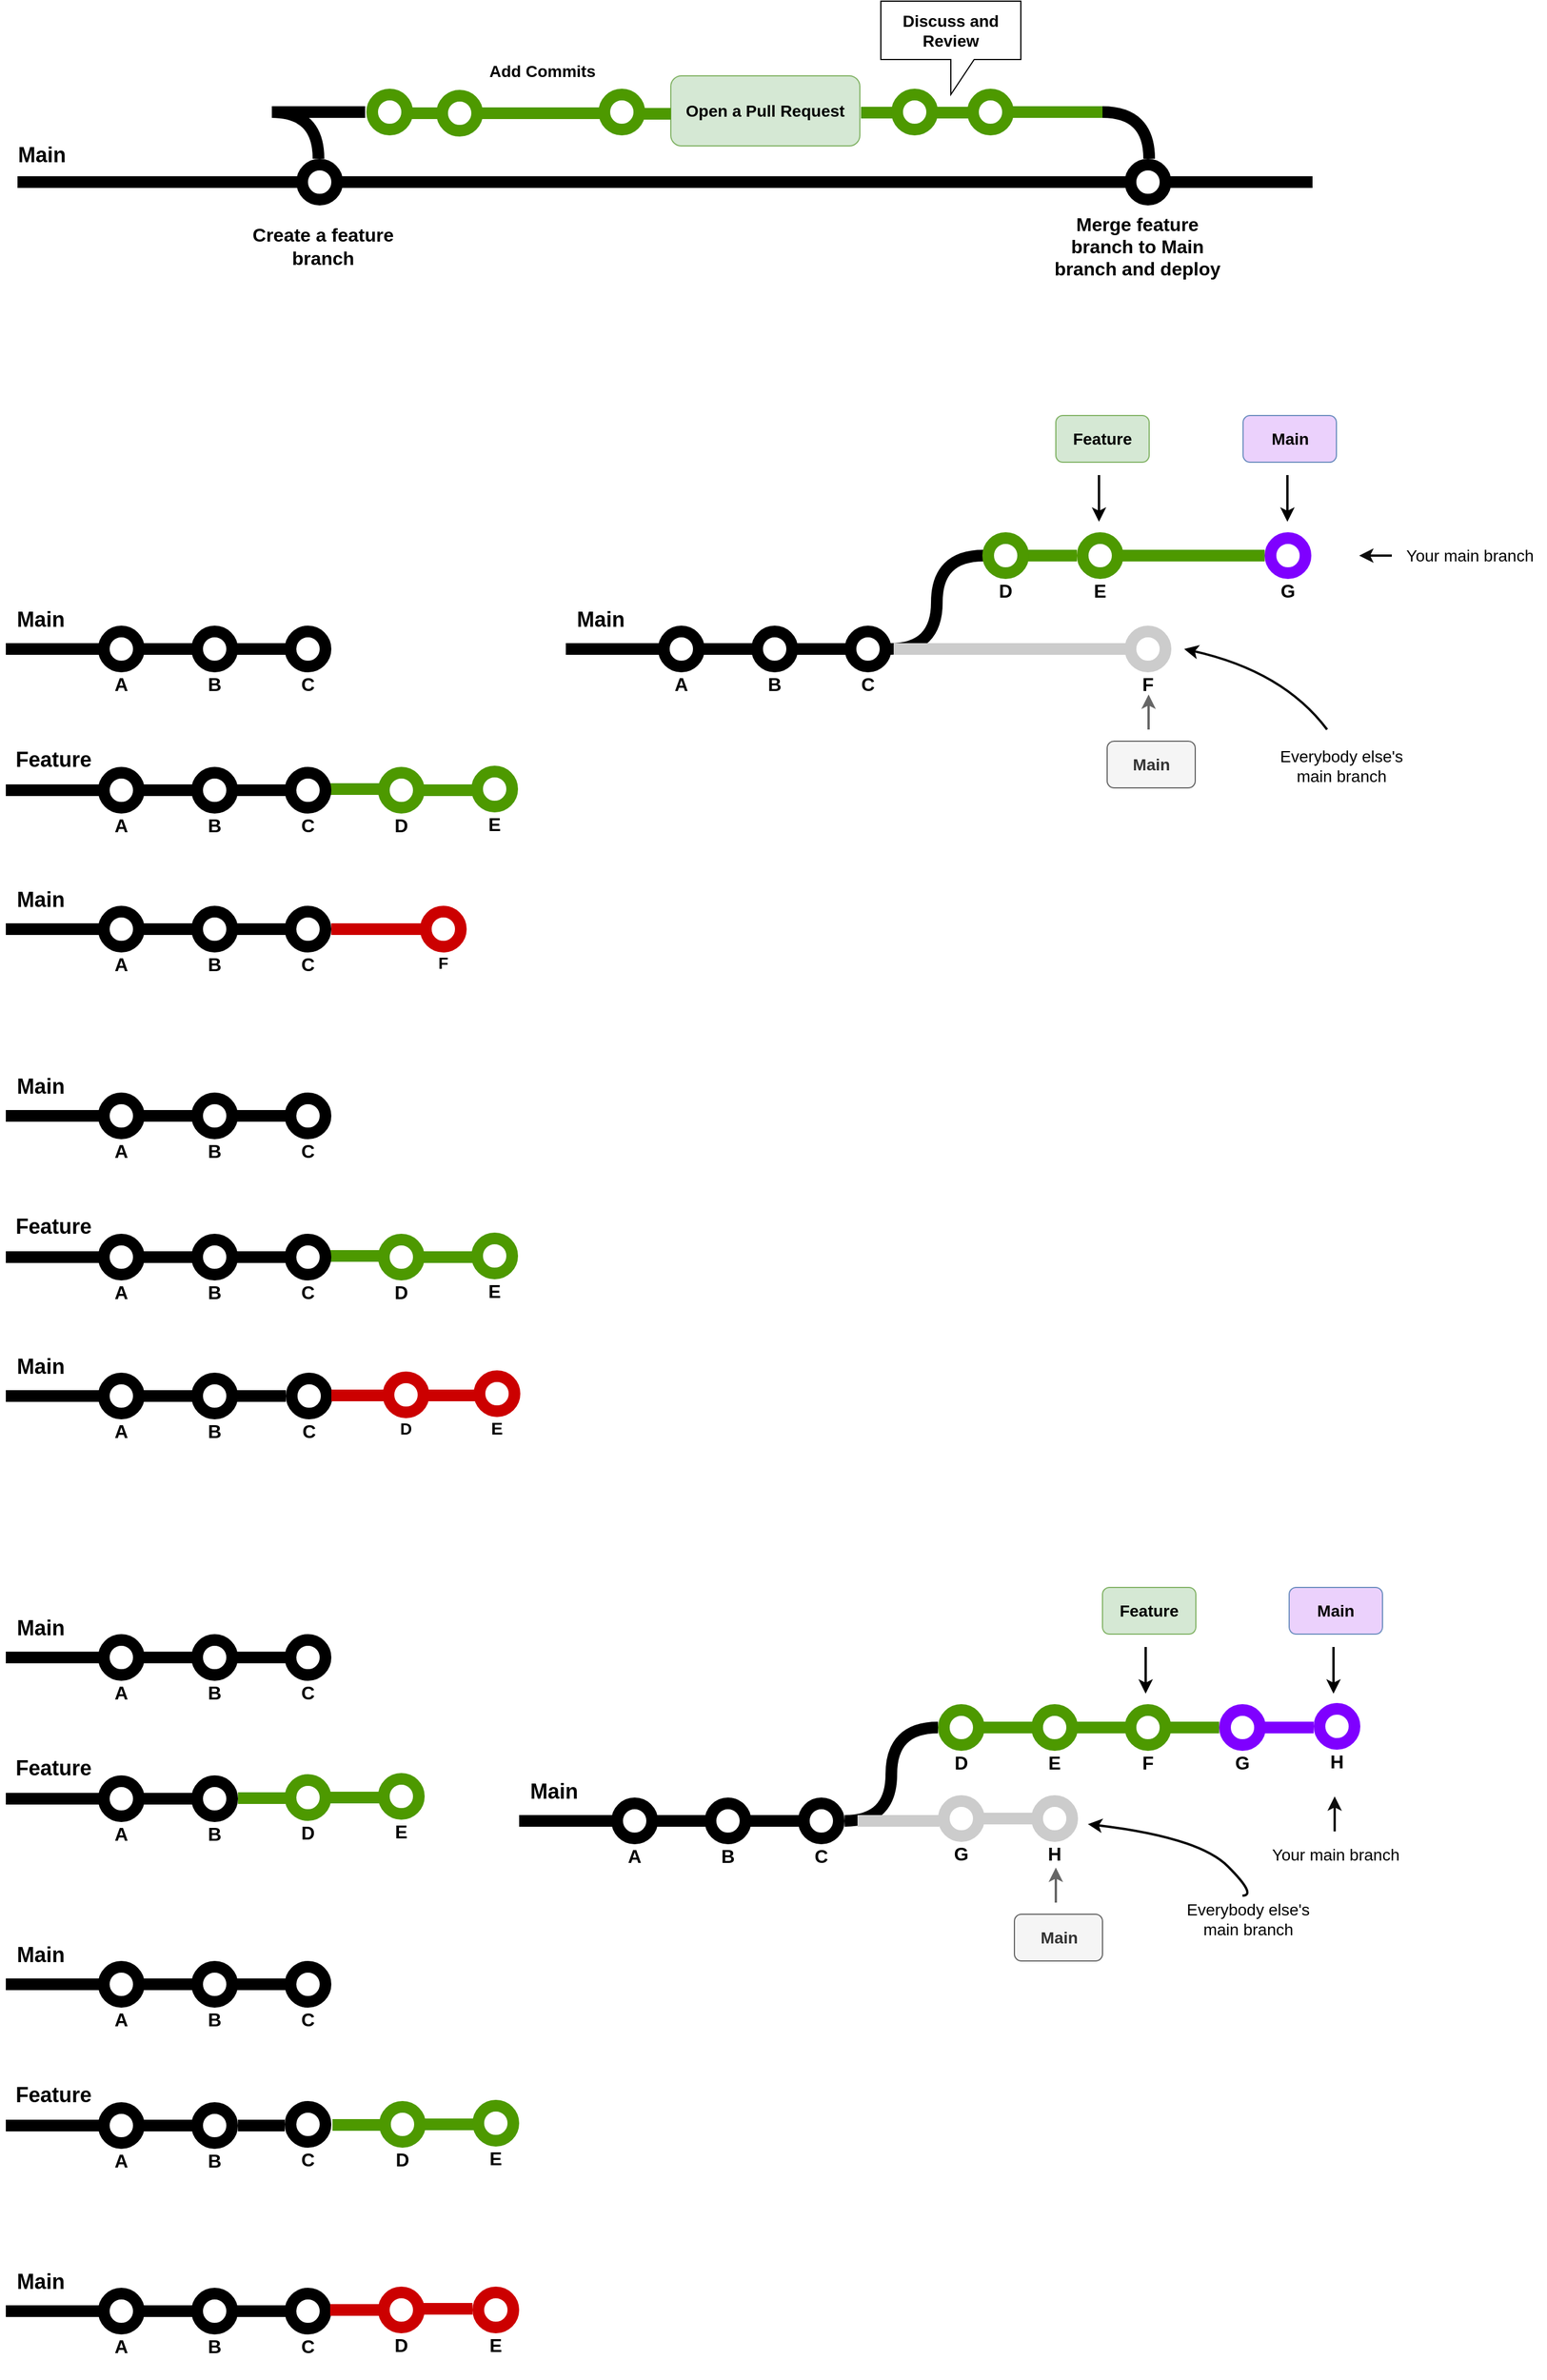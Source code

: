 <mxfile version="27.1.6">
  <diagram name="Page-1" id="XzQrEf8pVbUUx3NtKFNc">
    <mxGraphModel dx="1034" dy="570" grid="1" gridSize="10" guides="1" tooltips="1" connect="1" arrows="1" fold="1" page="1" pageScale="1" pageWidth="850" pageHeight="1100" math="0" shadow="0">
      <root>
        <mxCell id="0" />
        <mxCell id="1" parent="0" />
        <mxCell id="ICeZ7vTdWkQgAfXyAcjh-1" value="" style="group;strokeColor=none;strokeWidth=1;fontSize=12;" parent="1" vertex="1" connectable="0">
          <mxGeometry x="290" y="240" width="99" height="100" as="geometry" />
        </mxCell>
        <mxCell id="ICeZ7vTdWkQgAfXyAcjh-2" value="" style="group;fillColor=none;strokeColor=none;" parent="ICeZ7vTdWkQgAfXyAcjh-1" vertex="1" connectable="0">
          <mxGeometry width="80" height="80" as="geometry" />
        </mxCell>
        <mxCell id="ICeZ7vTdWkQgAfXyAcjh-3" value="" style="group;strokeColor=none;" parent="ICeZ7vTdWkQgAfXyAcjh-1" vertex="1" connectable="0">
          <mxGeometry width="80" height="80" as="geometry" />
        </mxCell>
        <mxCell id="ICeZ7vTdWkQgAfXyAcjh-4" value="" style="whiteSpace=wrap;html=1;aspect=fixed;fillColor=none;strokeColor=none;" parent="ICeZ7vTdWkQgAfXyAcjh-1" vertex="1">
          <mxGeometry width="80" height="80" as="geometry" />
        </mxCell>
        <mxCell id="ICeZ7vTdWkQgAfXyAcjh-5" value="" style="endArrow=none;html=1;exitX=0;exitY=0.5;exitDx=0;exitDy=0;entryX=1;entryY=0.5;entryDx=0;entryDy=0;strokeWidth=10;fillColor=#e3c800;strokeColor=#000000;rounded=0;" parent="ICeZ7vTdWkQgAfXyAcjh-1" source="ICeZ7vTdWkQgAfXyAcjh-4" target="ICeZ7vTdWkQgAfXyAcjh-4" edge="1">
          <mxGeometry width="50" height="50" relative="1" as="geometry">
            <mxPoint x="160" y="110" as="sourcePoint" />
            <mxPoint x="210" y="60" as="targetPoint" />
          </mxGeometry>
        </mxCell>
        <mxCell id="ICeZ7vTdWkQgAfXyAcjh-6" value="&lt;h5 style=&quot;&quot;&gt;&lt;br&gt;&lt;/h5&gt;" style="ellipse;whiteSpace=wrap;html=1;aspect=fixed;strokeColor=#000000;strokeWidth=10;fillColor=#ffffff;gradientColor=none;align=center;verticalAlign=top;fontSize=12;spacingTop=12;" parent="ICeZ7vTdWkQgAfXyAcjh-1" vertex="1">
          <mxGeometry x="4" y="25" width="30" height="30" as="geometry" />
        </mxCell>
        <mxCell id="ICeZ7vTdWkQgAfXyAcjh-63" value="&lt;b&gt;Create a feature branch&lt;/b&gt;" style="text;html=1;align=center;verticalAlign=middle;whiteSpace=wrap;rounded=0;fontSize=16;" parent="ICeZ7vTdWkQgAfXyAcjh-1" vertex="1">
          <mxGeometry x="-58" y="80" width="160" height="30" as="geometry" />
        </mxCell>
        <mxCell id="ICeZ7vTdWkQgAfXyAcjh-8" value="" style="group;strokeColor=none;strokeWidth=1;fontSize=18;fontStyle=1" parent="1" vertex="1" connectable="0">
          <mxGeometry x="50" y="240" width="80" height="80" as="geometry" />
        </mxCell>
        <mxCell id="ICeZ7vTdWkQgAfXyAcjh-9" value="" style="group;fillColor=none;strokeColor=none;" parent="ICeZ7vTdWkQgAfXyAcjh-8" vertex="1" connectable="0">
          <mxGeometry width="80" height="80" as="geometry" />
        </mxCell>
        <mxCell id="ICeZ7vTdWkQgAfXyAcjh-10" value="" style="whiteSpace=wrap;html=1;aspect=fixed;fillColor=none;strokeColor=none;" parent="ICeZ7vTdWkQgAfXyAcjh-8" vertex="1">
          <mxGeometry width="80" height="80" as="geometry" />
        </mxCell>
        <mxCell id="ICeZ7vTdWkQgAfXyAcjh-11" value="" style="endArrow=none;html=1;exitX=0;exitY=0.5;exitDx=0;exitDy=0;entryX=1;entryY=0.5;entryDx=0;entryDy=0;strokeWidth=10;fillColor=#e3c800;strokeColor=#000000;rounded=0;" parent="ICeZ7vTdWkQgAfXyAcjh-8" source="ICeZ7vTdWkQgAfXyAcjh-10" target="ICeZ7vTdWkQgAfXyAcjh-10" edge="1">
          <mxGeometry width="50" height="50" relative="1" as="geometry">
            <mxPoint x="160" y="110" as="sourcePoint" />
            <mxPoint x="210" y="60" as="targetPoint" />
          </mxGeometry>
        </mxCell>
        <mxCell id="ICeZ7vTdWkQgAfXyAcjh-62" value="&lt;font style=&quot;font-size: 18px;&quot;&gt;&lt;b style=&quot;&quot;&gt;Main&lt;/b&gt;&lt;/font&gt;" style="text;html=1;align=center;verticalAlign=middle;whiteSpace=wrap;rounded=0;" parent="ICeZ7vTdWkQgAfXyAcjh-8" vertex="1">
          <mxGeometry x="-9" y="2" width="60" height="30" as="geometry" />
        </mxCell>
        <mxCell id="ICeZ7vTdWkQgAfXyAcjh-12" value="" style="group;strokeColor=none;strokeWidth=1;fontSize=12;" parent="1" vertex="1" connectable="0">
          <mxGeometry x="130" y="240" width="80" height="80" as="geometry" />
        </mxCell>
        <mxCell id="ICeZ7vTdWkQgAfXyAcjh-13" value="" style="group;fillColor=none;strokeColor=none;" parent="ICeZ7vTdWkQgAfXyAcjh-12" vertex="1" connectable="0">
          <mxGeometry width="80" height="80" as="geometry" />
        </mxCell>
        <mxCell id="ICeZ7vTdWkQgAfXyAcjh-14" value="" style="whiteSpace=wrap;html=1;aspect=fixed;fillColor=none;strokeColor=none;" parent="ICeZ7vTdWkQgAfXyAcjh-12" vertex="1">
          <mxGeometry width="80" height="80" as="geometry" />
        </mxCell>
        <mxCell id="ICeZ7vTdWkQgAfXyAcjh-15" value="" style="endArrow=none;html=1;exitX=0;exitY=0.5;exitDx=0;exitDy=0;entryX=1;entryY=0.5;entryDx=0;entryDy=0;strokeWidth=10;fillColor=#e3c800;strokeColor=#000000;rounded=0;" parent="ICeZ7vTdWkQgAfXyAcjh-12" source="ICeZ7vTdWkQgAfXyAcjh-14" target="ICeZ7vTdWkQgAfXyAcjh-14" edge="1">
          <mxGeometry width="50" height="50" relative="1" as="geometry">
            <mxPoint x="160" y="110" as="sourcePoint" />
            <mxPoint x="210" y="60" as="targetPoint" />
          </mxGeometry>
        </mxCell>
        <mxCell id="ICeZ7vTdWkQgAfXyAcjh-16" value="" style="group;strokeColor=none;strokeWidth=1;fontSize=12;" parent="1" vertex="1" connectable="0">
          <mxGeometry x="210" y="240" width="80" height="80" as="geometry" />
        </mxCell>
        <mxCell id="ICeZ7vTdWkQgAfXyAcjh-17" value="" style="group;fillColor=none;strokeColor=none;" parent="ICeZ7vTdWkQgAfXyAcjh-16" vertex="1" connectable="0">
          <mxGeometry width="80" height="80" as="geometry" />
        </mxCell>
        <mxCell id="ICeZ7vTdWkQgAfXyAcjh-18" value="" style="whiteSpace=wrap;html=1;aspect=fixed;fillColor=none;strokeColor=none;" parent="ICeZ7vTdWkQgAfXyAcjh-16" vertex="1">
          <mxGeometry width="80" height="80" as="geometry" />
        </mxCell>
        <mxCell id="ICeZ7vTdWkQgAfXyAcjh-19" value="" style="endArrow=none;html=1;exitX=0;exitY=0.5;exitDx=0;exitDy=0;entryX=1;entryY=0.5;entryDx=0;entryDy=0;strokeWidth=10;fillColor=#e3c800;strokeColor=#000000;rounded=0;" parent="ICeZ7vTdWkQgAfXyAcjh-16" source="ICeZ7vTdWkQgAfXyAcjh-18" target="ICeZ7vTdWkQgAfXyAcjh-18" edge="1">
          <mxGeometry width="50" height="50" relative="1" as="geometry">
            <mxPoint x="160" y="110" as="sourcePoint" />
            <mxPoint x="210" y="60" as="targetPoint" />
          </mxGeometry>
        </mxCell>
        <mxCell id="ICeZ7vTdWkQgAfXyAcjh-20" value="" style="group;strokeColor=none;strokeWidth=1;fontSize=12;" parent="1" vertex="1" connectable="0">
          <mxGeometry x="360" y="240" width="80" height="80" as="geometry" />
        </mxCell>
        <mxCell id="ICeZ7vTdWkQgAfXyAcjh-21" value="" style="group;fillColor=none;strokeColor=none;" parent="ICeZ7vTdWkQgAfXyAcjh-20" vertex="1" connectable="0">
          <mxGeometry width="80" height="80" as="geometry" />
        </mxCell>
        <mxCell id="ICeZ7vTdWkQgAfXyAcjh-22" value="" style="whiteSpace=wrap;html=1;aspect=fixed;fillColor=none;strokeColor=none;" parent="ICeZ7vTdWkQgAfXyAcjh-20" vertex="1">
          <mxGeometry width="80" height="80" as="geometry" />
        </mxCell>
        <mxCell id="ICeZ7vTdWkQgAfXyAcjh-23" value="" style="endArrow=none;html=1;exitX=0;exitY=0.5;exitDx=0;exitDy=0;entryX=1;entryY=0.5;entryDx=0;entryDy=0;strokeWidth=10;fillColor=#e3c800;strokeColor=#000000;rounded=0;" parent="ICeZ7vTdWkQgAfXyAcjh-20" source="ICeZ7vTdWkQgAfXyAcjh-22" target="ICeZ7vTdWkQgAfXyAcjh-22" edge="1">
          <mxGeometry width="50" height="50" relative="1" as="geometry">
            <mxPoint x="160" y="110" as="sourcePoint" />
            <mxPoint x="210" y="60" as="targetPoint" />
          </mxGeometry>
        </mxCell>
        <mxCell id="ICeZ7vTdWkQgAfXyAcjh-24" value="" style="group;strokeColor=none;strokeWidth=1;fontSize=12;" parent="1" vertex="1" connectable="0">
          <mxGeometry x="440" y="240" width="80" height="80" as="geometry" />
        </mxCell>
        <mxCell id="ICeZ7vTdWkQgAfXyAcjh-25" value="" style="group;fillColor=none;strokeColor=none;" parent="ICeZ7vTdWkQgAfXyAcjh-24" vertex="1" connectable="0">
          <mxGeometry width="80" height="80" as="geometry" />
        </mxCell>
        <mxCell id="ICeZ7vTdWkQgAfXyAcjh-26" value="" style="whiteSpace=wrap;html=1;aspect=fixed;fillColor=none;strokeColor=none;" parent="ICeZ7vTdWkQgAfXyAcjh-24" vertex="1">
          <mxGeometry width="80" height="80" as="geometry" />
        </mxCell>
        <mxCell id="ICeZ7vTdWkQgAfXyAcjh-27" value="" style="endArrow=none;html=1;exitX=0;exitY=0.5;exitDx=0;exitDy=0;entryX=1;entryY=0.5;entryDx=0;entryDy=0;strokeWidth=10;fillColor=#e3c800;strokeColor=#000000;rounded=0;" parent="ICeZ7vTdWkQgAfXyAcjh-24" source="ICeZ7vTdWkQgAfXyAcjh-26" target="ICeZ7vTdWkQgAfXyAcjh-26" edge="1">
          <mxGeometry width="50" height="50" relative="1" as="geometry">
            <mxPoint x="160" y="110" as="sourcePoint" />
            <mxPoint x="210" y="60" as="targetPoint" />
          </mxGeometry>
        </mxCell>
        <mxCell id="ICeZ7vTdWkQgAfXyAcjh-28" value="" style="group;strokeColor=none;strokeWidth=1;fontSize=12;" parent="1" vertex="1" connectable="0">
          <mxGeometry x="520" y="240" width="80" height="80" as="geometry" />
        </mxCell>
        <mxCell id="ICeZ7vTdWkQgAfXyAcjh-29" value="" style="group;fillColor=none;strokeColor=none;" parent="ICeZ7vTdWkQgAfXyAcjh-28" vertex="1" connectable="0">
          <mxGeometry width="80" height="80" as="geometry" />
        </mxCell>
        <mxCell id="ICeZ7vTdWkQgAfXyAcjh-30" value="" style="whiteSpace=wrap;html=1;aspect=fixed;fillColor=none;strokeColor=none;" parent="ICeZ7vTdWkQgAfXyAcjh-28" vertex="1">
          <mxGeometry width="80" height="80" as="geometry" />
        </mxCell>
        <mxCell id="ICeZ7vTdWkQgAfXyAcjh-31" value="" style="endArrow=none;html=1;exitX=0;exitY=0.5;exitDx=0;exitDy=0;entryX=1;entryY=0.5;entryDx=0;entryDy=0;strokeWidth=10;fillColor=#e3c800;strokeColor=#000000;rounded=0;" parent="ICeZ7vTdWkQgAfXyAcjh-28" source="ICeZ7vTdWkQgAfXyAcjh-30" target="ICeZ7vTdWkQgAfXyAcjh-30" edge="1">
          <mxGeometry width="50" height="50" relative="1" as="geometry">
            <mxPoint x="160" y="110" as="sourcePoint" />
            <mxPoint x="210" y="60" as="targetPoint" />
          </mxGeometry>
        </mxCell>
        <mxCell id="ICeZ7vTdWkQgAfXyAcjh-32" value="" style="group;strokeColor=none;strokeWidth=1;fontSize=12;" parent="1" vertex="1" connectable="0">
          <mxGeometry x="600" y="240" width="80" height="80" as="geometry" />
        </mxCell>
        <mxCell id="ICeZ7vTdWkQgAfXyAcjh-33" value="" style="group;fillColor=none;strokeColor=none;" parent="ICeZ7vTdWkQgAfXyAcjh-32" vertex="1" connectable="0">
          <mxGeometry width="80" height="80" as="geometry" />
        </mxCell>
        <mxCell id="ICeZ7vTdWkQgAfXyAcjh-34" value="" style="whiteSpace=wrap;html=1;aspect=fixed;fillColor=none;strokeColor=none;" parent="ICeZ7vTdWkQgAfXyAcjh-32" vertex="1">
          <mxGeometry width="80" height="80" as="geometry" />
        </mxCell>
        <mxCell id="ICeZ7vTdWkQgAfXyAcjh-35" value="" style="endArrow=none;html=1;exitX=0;exitY=0.5;exitDx=0;exitDy=0;entryX=1;entryY=0.5;entryDx=0;entryDy=0;strokeWidth=10;fillColor=#e3c800;strokeColor=#000000;rounded=0;" parent="ICeZ7vTdWkQgAfXyAcjh-32" source="ICeZ7vTdWkQgAfXyAcjh-34" target="ICeZ7vTdWkQgAfXyAcjh-34" edge="1">
          <mxGeometry width="50" height="50" relative="1" as="geometry">
            <mxPoint x="160" y="110" as="sourcePoint" />
            <mxPoint x="210" y="60" as="targetPoint" />
          </mxGeometry>
        </mxCell>
        <mxCell id="ICeZ7vTdWkQgAfXyAcjh-36" value="" style="group;strokeColor=none;strokeWidth=1;fontSize=12;" parent="1" vertex="1" connectable="0">
          <mxGeometry x="680" y="240" width="80" height="80" as="geometry" />
        </mxCell>
        <mxCell id="ICeZ7vTdWkQgAfXyAcjh-37" value="" style="group;fillColor=none;strokeColor=none;" parent="ICeZ7vTdWkQgAfXyAcjh-36" vertex="1" connectable="0">
          <mxGeometry width="80" height="80" as="geometry" />
        </mxCell>
        <mxCell id="ICeZ7vTdWkQgAfXyAcjh-38" value="" style="whiteSpace=wrap;html=1;aspect=fixed;fillColor=none;strokeColor=none;" parent="ICeZ7vTdWkQgAfXyAcjh-36" vertex="1">
          <mxGeometry width="80" height="80" as="geometry" />
        </mxCell>
        <mxCell id="ICeZ7vTdWkQgAfXyAcjh-39" value="" style="endArrow=none;html=1;exitX=0;exitY=0.5;exitDx=0;exitDy=0;entryX=1;entryY=0.5;entryDx=0;entryDy=0;strokeWidth=10;fillColor=#e3c800;strokeColor=#000000;rounded=0;" parent="ICeZ7vTdWkQgAfXyAcjh-36" source="ICeZ7vTdWkQgAfXyAcjh-38" target="ICeZ7vTdWkQgAfXyAcjh-38" edge="1">
          <mxGeometry width="50" height="50" relative="1" as="geometry">
            <mxPoint x="160" y="110" as="sourcePoint" />
            <mxPoint x="210" y="60" as="targetPoint" />
          </mxGeometry>
        </mxCell>
        <mxCell id="ICeZ7vTdWkQgAfXyAcjh-40" value="" style="group;strokeColor=none;strokeWidth=1;fontSize=12;" parent="1" vertex="1" connectable="0">
          <mxGeometry x="760" y="240" width="80" height="80" as="geometry" />
        </mxCell>
        <mxCell id="ICeZ7vTdWkQgAfXyAcjh-41" value="" style="group;fillColor=none;strokeColor=none;" parent="ICeZ7vTdWkQgAfXyAcjh-40" vertex="1" connectable="0">
          <mxGeometry width="80" height="80" as="geometry" />
        </mxCell>
        <mxCell id="ICeZ7vTdWkQgAfXyAcjh-42" value="" style="whiteSpace=wrap;html=1;aspect=fixed;fillColor=none;strokeColor=none;" parent="ICeZ7vTdWkQgAfXyAcjh-40" vertex="1">
          <mxGeometry width="80" height="80" as="geometry" />
        </mxCell>
        <mxCell id="ICeZ7vTdWkQgAfXyAcjh-43" value="" style="endArrow=none;html=1;exitX=0;exitY=0.5;exitDx=0;exitDy=0;entryX=1;entryY=0.5;entryDx=0;entryDy=0;strokeWidth=10;fillColor=#e3c800;strokeColor=#000000;rounded=0;" parent="ICeZ7vTdWkQgAfXyAcjh-40" source="ICeZ7vTdWkQgAfXyAcjh-42" target="ICeZ7vTdWkQgAfXyAcjh-42" edge="1">
          <mxGeometry width="50" height="50" relative="1" as="geometry">
            <mxPoint x="160" y="110" as="sourcePoint" />
            <mxPoint x="210" y="60" as="targetPoint" />
          </mxGeometry>
        </mxCell>
        <mxCell id="ICeZ7vTdWkQgAfXyAcjh-44" value="" style="group;strokeColor=none;strokeWidth=1;fontSize=12;" parent="1" vertex="1" connectable="0">
          <mxGeometry x="840" y="240" width="80" height="80" as="geometry" />
        </mxCell>
        <mxCell id="ICeZ7vTdWkQgAfXyAcjh-45" value="" style="group;fillColor=none;strokeColor=none;" parent="ICeZ7vTdWkQgAfXyAcjh-44" vertex="1" connectable="0">
          <mxGeometry width="80" height="80" as="geometry" />
        </mxCell>
        <mxCell id="ICeZ7vTdWkQgAfXyAcjh-46" value="" style="whiteSpace=wrap;html=1;aspect=fixed;fillColor=none;strokeColor=none;" parent="ICeZ7vTdWkQgAfXyAcjh-44" vertex="1">
          <mxGeometry width="80" height="80" as="geometry" />
        </mxCell>
        <mxCell id="ICeZ7vTdWkQgAfXyAcjh-47" value="" style="endArrow=none;html=1;exitX=0;exitY=0.5;exitDx=0;exitDy=0;entryX=1;entryY=0.5;entryDx=0;entryDy=0;strokeWidth=10;fillColor=#e3c800;strokeColor=#000000;rounded=0;" parent="ICeZ7vTdWkQgAfXyAcjh-44" source="ICeZ7vTdWkQgAfXyAcjh-46" target="ICeZ7vTdWkQgAfXyAcjh-46" edge="1">
          <mxGeometry width="50" height="50" relative="1" as="geometry">
            <mxPoint x="160" y="110" as="sourcePoint" />
            <mxPoint x="210" y="60" as="targetPoint" />
          </mxGeometry>
        </mxCell>
        <mxCell id="ICeZ7vTdWkQgAfXyAcjh-48" value="" style="group;strokeColor=none;strokeWidth=1;fontSize=12;" parent="1" vertex="1" connectable="0">
          <mxGeometry x="920" y="240" width="80" height="80" as="geometry" />
        </mxCell>
        <mxCell id="ICeZ7vTdWkQgAfXyAcjh-49" value="" style="group;fillColor=none;strokeColor=none;" parent="ICeZ7vTdWkQgAfXyAcjh-48" vertex="1" connectable="0">
          <mxGeometry width="80" height="80" as="geometry" />
        </mxCell>
        <mxCell id="ICeZ7vTdWkQgAfXyAcjh-50" value="" style="whiteSpace=wrap;html=1;aspect=fixed;fillColor=none;strokeColor=none;" parent="ICeZ7vTdWkQgAfXyAcjh-48" vertex="1">
          <mxGeometry width="80" height="80" as="geometry" />
        </mxCell>
        <mxCell id="ICeZ7vTdWkQgAfXyAcjh-51" value="" style="endArrow=none;html=1;exitX=0;exitY=0.5;exitDx=0;exitDy=0;entryX=1;entryY=0.5;entryDx=0;entryDy=0;strokeWidth=10;fillColor=#e3c800;strokeColor=#000000;rounded=0;" parent="ICeZ7vTdWkQgAfXyAcjh-48" source="ICeZ7vTdWkQgAfXyAcjh-50" target="ICeZ7vTdWkQgAfXyAcjh-50" edge="1">
          <mxGeometry width="50" height="50" relative="1" as="geometry">
            <mxPoint x="160" y="110" as="sourcePoint" />
            <mxPoint x="210" y="60" as="targetPoint" />
          </mxGeometry>
        </mxCell>
        <mxCell id="ICeZ7vTdWkQgAfXyAcjh-52" value="" style="group;strokeColor=none;strokeWidth=1;fontSize=12;" parent="1" vertex="1" connectable="0">
          <mxGeometry x="1000" y="240" width="80" height="80" as="geometry" />
        </mxCell>
        <mxCell id="ICeZ7vTdWkQgAfXyAcjh-53" value="" style="group;fillColor=none;strokeColor=none;" parent="ICeZ7vTdWkQgAfXyAcjh-52" vertex="1" connectable="0">
          <mxGeometry width="80" height="80" as="geometry" />
        </mxCell>
        <mxCell id="ICeZ7vTdWkQgAfXyAcjh-54" value="" style="group;strokeColor=none;" parent="ICeZ7vTdWkQgAfXyAcjh-52" vertex="1" connectable="0">
          <mxGeometry width="80" height="80" as="geometry" />
        </mxCell>
        <mxCell id="ICeZ7vTdWkQgAfXyAcjh-55" value="" style="whiteSpace=wrap;html=1;aspect=fixed;fillColor=none;strokeColor=none;" parent="ICeZ7vTdWkQgAfXyAcjh-52" vertex="1">
          <mxGeometry width="80" height="80" as="geometry" />
        </mxCell>
        <mxCell id="ICeZ7vTdWkQgAfXyAcjh-56" value="" style="endArrow=none;html=1;exitX=0;exitY=0.5;exitDx=0;exitDy=0;entryX=1;entryY=0.5;entryDx=0;entryDy=0;strokeWidth=10;fillColor=#e3c800;strokeColor=#000000;rounded=0;" parent="ICeZ7vTdWkQgAfXyAcjh-52" source="ICeZ7vTdWkQgAfXyAcjh-55" target="ICeZ7vTdWkQgAfXyAcjh-55" edge="1">
          <mxGeometry width="50" height="50" relative="1" as="geometry">
            <mxPoint x="160" y="110" as="sourcePoint" />
            <mxPoint x="210" y="60" as="targetPoint" />
          </mxGeometry>
        </mxCell>
        <mxCell id="ICeZ7vTdWkQgAfXyAcjh-57" value="&lt;h5 style=&quot;&quot;&gt;&lt;br&gt;&lt;/h5&gt;" style="ellipse;whiteSpace=wrap;html=1;aspect=fixed;strokeColor=#000000;strokeWidth=10;fillColor=#ffffff;gradientColor=none;align=center;verticalAlign=top;fontSize=12;spacingTop=12;" parent="ICeZ7vTdWkQgAfXyAcjh-52" vertex="1">
          <mxGeometry x="4" y="25" width="30" height="30" as="geometry" />
        </mxCell>
        <mxCell id="ICeZ7vTdWkQgAfXyAcjh-58" value="" style="group;strokeColor=none;strokeWidth=1;fontSize=12;" parent="1" vertex="1" connectable="0">
          <mxGeometry x="1080" y="240" width="80" height="80" as="geometry" />
        </mxCell>
        <mxCell id="ICeZ7vTdWkQgAfXyAcjh-59" value="" style="group;fillColor=none;strokeColor=none;" parent="ICeZ7vTdWkQgAfXyAcjh-58" vertex="1" connectable="0">
          <mxGeometry width="80" height="80" as="geometry" />
        </mxCell>
        <mxCell id="ICeZ7vTdWkQgAfXyAcjh-60" value="" style="whiteSpace=wrap;html=1;aspect=fixed;fillColor=none;strokeColor=none;" parent="ICeZ7vTdWkQgAfXyAcjh-58" vertex="1">
          <mxGeometry width="80" height="80" as="geometry" />
        </mxCell>
        <mxCell id="ICeZ7vTdWkQgAfXyAcjh-61" value="" style="endArrow=none;html=1;exitX=0;exitY=0.5;exitDx=0;exitDy=0;entryX=1;entryY=0.5;entryDx=0;entryDy=0;strokeWidth=10;fillColor=#e3c800;strokeColor=#000000;rounded=0;" parent="ICeZ7vTdWkQgAfXyAcjh-58" source="ICeZ7vTdWkQgAfXyAcjh-60" target="ICeZ7vTdWkQgAfXyAcjh-60" edge="1">
          <mxGeometry width="50" height="50" relative="1" as="geometry">
            <mxPoint x="160" y="110" as="sourcePoint" />
            <mxPoint x="210" y="60" as="targetPoint" />
          </mxGeometry>
        </mxCell>
        <mxCell id="3yBiawEVof9I_VWVrrAh-31" value="" style="group;strokeColor=none;strokeWidth=1;fontSize=12;" parent="1" vertex="1" connectable="0">
          <mxGeometry x="388" y="210" width="22" height="80" as="geometry" />
        </mxCell>
        <mxCell id="3yBiawEVof9I_VWVrrAh-32" value="" style="group;fillColor=none;strokeColor=none;" parent="3yBiawEVof9I_VWVrrAh-31" vertex="1" connectable="0">
          <mxGeometry width="22" height="80" as="geometry" />
        </mxCell>
        <mxCell id="3yBiawEVof9I_VWVrrAh-33" value="" style="group;strokeColor=none;" parent="3yBiawEVof9I_VWVrrAh-31" vertex="1" connectable="0">
          <mxGeometry width="22" height="80" as="geometry" />
        </mxCell>
        <mxCell id="3yBiawEVof9I_VWVrrAh-34" value="" style="whiteSpace=wrap;html=1;aspect=fixed;fillColor=none;strokeColor=none;" parent="3yBiawEVof9I_VWVrrAh-31" vertex="1">
          <mxGeometry width="22" height="22" as="geometry" />
        </mxCell>
        <mxCell id="3yBiawEVof9I_VWVrrAh-35" value="" style="endArrow=none;html=1;exitX=0;exitY=0.5;exitDx=0;exitDy=0;entryX=1;entryY=0.5;entryDx=0;entryDy=0;strokeWidth=10;fillColor=#e3c800;strokeColor=#4D9900;rounded=0;" parent="3yBiawEVof9I_VWVrrAh-31" source="3yBiawEVof9I_VWVrrAh-34" target="3yBiawEVof9I_VWVrrAh-34" edge="1">
          <mxGeometry width="50" height="50" relative="1" as="geometry">
            <mxPoint x="44" y="110" as="sourcePoint" />
            <mxPoint x="57.75" y="60" as="targetPoint" />
          </mxGeometry>
        </mxCell>
        <mxCell id="3yBiawEVof9I_VWVrrAh-36" value="&lt;h5 style=&quot;font-size: 12px;&quot;&gt;&lt;br&gt;&lt;/h5&gt;" style="ellipse;whiteSpace=wrap;html=1;aspect=fixed;strokeColor=#4D9900;strokeWidth=10;fillColor=#ffffff;gradientColor=none;align=center;verticalAlign=top;fontSize=12;spacingTop=12;" parent="1" vertex="1">
          <mxGeometry x="354" y="205" width="30" height="30" as="geometry" />
        </mxCell>
        <mxCell id="3yBiawEVof9I_VWVrrAh-49" value="&lt;h5 style=&quot;font-size: 12px;&quot;&gt;&lt;br&gt;&lt;/h5&gt;" style="ellipse;whiteSpace=wrap;html=1;aspect=fixed;strokeColor=#4D9900;strokeWidth=10;fillColor=#ffffff;gradientColor=none;align=center;verticalAlign=top;fontSize=12;spacingTop=12;" parent="1" vertex="1">
          <mxGeometry x="414" y="206" width="30" height="30" as="geometry" />
        </mxCell>
        <mxCell id="3yBiawEVof9I_VWVrrAh-50" value="" style="group;strokeColor=none;strokeWidth=1;fontSize=12;" parent="1" vertex="1" connectable="0">
          <mxGeometry x="447" y="210" width="22" height="80" as="geometry" />
        </mxCell>
        <mxCell id="3yBiawEVof9I_VWVrrAh-51" value="" style="group;fillColor=none;strokeColor=none;" parent="3yBiawEVof9I_VWVrrAh-50" vertex="1" connectable="0">
          <mxGeometry width="22" height="80" as="geometry" />
        </mxCell>
        <mxCell id="3yBiawEVof9I_VWVrrAh-52" value="" style="group;strokeColor=none;" parent="3yBiawEVof9I_VWVrrAh-50" vertex="1" connectable="0">
          <mxGeometry width="22" height="80" as="geometry" />
        </mxCell>
        <mxCell id="3yBiawEVof9I_VWVrrAh-53" value="" style="whiteSpace=wrap;html=1;aspect=fixed;fillColor=none;strokeColor=none;" parent="3yBiawEVof9I_VWVrrAh-50" vertex="1">
          <mxGeometry width="22" height="22" as="geometry" />
        </mxCell>
        <mxCell id="3yBiawEVof9I_VWVrrAh-54" value="" style="endArrow=none;html=1;exitX=0;exitY=0.5;exitDx=0;exitDy=0;entryX=1;entryY=0.5;entryDx=0;entryDy=0;strokeWidth=10;fillColor=#e3c800;strokeColor=#4D9900;rounded=0;" parent="3yBiawEVof9I_VWVrrAh-50" source="3yBiawEVof9I_VWVrrAh-53" target="3yBiawEVof9I_VWVrrAh-53" edge="1">
          <mxGeometry width="50" height="50" relative="1" as="geometry">
            <mxPoint x="44" y="110" as="sourcePoint" />
            <mxPoint x="57.75" y="60" as="targetPoint" />
          </mxGeometry>
        </mxCell>
        <mxCell id="3yBiawEVof9I_VWVrrAh-55" value="&lt;h5 style=&quot;font-size: 12px;&quot;&gt;&lt;br&gt;&lt;/h5&gt;" style="ellipse;whiteSpace=wrap;html=1;aspect=fixed;strokeColor=#4D9900;strokeWidth=10;fillColor=#ffffff;gradientColor=none;align=center;verticalAlign=top;fontSize=12;spacingTop=12;" parent="1" vertex="1">
          <mxGeometry x="553" y="205" width="30" height="30" as="geometry" />
        </mxCell>
        <mxCell id="3yBiawEVof9I_VWVrrAh-65" value="" style="group;strokeColor=none;strokeWidth=1;fontSize=12;" parent="1" vertex="1" connectable="0">
          <mxGeometry x="268" y="180" width="80" height="80" as="geometry" />
        </mxCell>
        <mxCell id="3yBiawEVof9I_VWVrrAh-66" value="" style="whiteSpace=wrap;html=1;aspect=fixed;fillColor=none;strokeColor=none;strokeWidth=1;" parent="3yBiawEVof9I_VWVrrAh-65" vertex="1">
          <mxGeometry width="80" height="80" as="geometry" />
        </mxCell>
        <mxCell id="3yBiawEVof9I_VWVrrAh-67" value="" style="endArrow=none;html=1;strokeColor=#000000;strokeWidth=10;fillColor=#e51400;entryX=0.5;entryY=1;entryDx=0;entryDy=0;exitX=0;exitY=0.5;exitDx=0;exitDy=0;curved=1;rounded=0;" parent="3yBiawEVof9I_VWVrrAh-65" source="3yBiawEVof9I_VWVrrAh-66" target="3yBiawEVof9I_VWVrrAh-66" edge="1">
          <mxGeometry width="50" height="50" relative="1" as="geometry">
            <mxPoint x="-150" y="-20" as="sourcePoint" />
            <mxPoint x="-100" y="-70" as="targetPoint" />
            <Array as="points">
              <mxPoint x="40" y="40" />
            </Array>
          </mxGeometry>
        </mxCell>
        <mxCell id="3yBiawEVof9I_VWVrrAh-68" value="" style="endArrow=none;html=1;exitX=0;exitY=0.5;exitDx=0;exitDy=0;entryX=1;entryY=0.5;entryDx=0;entryDy=0;strokeWidth=10;fillColor=#e51400;strokeColor=#000000;rounded=0;" parent="3yBiawEVof9I_VWVrrAh-65" source="3yBiawEVof9I_VWVrrAh-66" target="3yBiawEVof9I_VWVrrAh-66" edge="1">
          <mxGeometry width="50" height="50" relative="1" as="geometry">
            <mxPoint x="160" y="110" as="sourcePoint" />
            <mxPoint x="210" y="60" as="targetPoint" />
          </mxGeometry>
        </mxCell>
        <mxCell id="3yBiawEVof9I_VWVrrAh-69" value="&lt;font style=&quot;font-size: 14px;&quot;&gt;&lt;b&gt;Open a Pull Request&lt;/b&gt;&lt;/font&gt;" style="rounded=1;whiteSpace=wrap;html=1;fillColor=#d5e8d4;strokeColor=#82b366;" parent="1" vertex="1">
          <mxGeometry x="610" y="189" width="162" height="60" as="geometry" />
        </mxCell>
        <mxCell id="3yBiawEVof9I_VWVrrAh-70" value="" style="group;strokeColor=none;strokeWidth=1;fontSize=12;" parent="1" vertex="1" connectable="0">
          <mxGeometry x="469" y="181" width="91" height="80" as="geometry" />
        </mxCell>
        <mxCell id="3yBiawEVof9I_VWVrrAh-71" value="" style="group;fillColor=none;strokeColor=none;" parent="3yBiawEVof9I_VWVrrAh-70" vertex="1" connectable="0">
          <mxGeometry width="80" height="80" as="geometry" />
        </mxCell>
        <mxCell id="3yBiawEVof9I_VWVrrAh-72" value="" style="whiteSpace=wrap;html=1;aspect=fixed;fillColor=none;strokeColor=none;" parent="3yBiawEVof9I_VWVrrAh-70" vertex="1">
          <mxGeometry width="80" height="80" as="geometry" />
        </mxCell>
        <mxCell id="3yBiawEVof9I_VWVrrAh-73" value="" style="endArrow=none;html=1;exitX=0;exitY=0.5;exitDx=0;exitDy=0;entryX=1;entryY=0.5;entryDx=0;entryDy=0;strokeWidth=10;fillColor=#e3c800;strokeColor=#4D9900;rounded=0;" parent="3yBiawEVof9I_VWVrrAh-70" source="3yBiawEVof9I_VWVrrAh-72" target="3yBiawEVof9I_VWVrrAh-72" edge="1">
          <mxGeometry width="50" height="50" relative="1" as="geometry">
            <mxPoint x="160" y="110" as="sourcePoint" />
            <mxPoint x="210" y="60" as="targetPoint" />
          </mxGeometry>
        </mxCell>
        <mxCell id="3yBiawEVof9I_VWVrrAh-79" value="&lt;font style=&quot;font-size: 14px;&quot;&gt;&lt;b&gt;Add Commits&lt;/b&gt;&lt;/font&gt;" style="text;html=1;align=center;verticalAlign=middle;whiteSpace=wrap;rounded=0;" parent="3yBiawEVof9I_VWVrrAh-70" vertex="1">
          <mxGeometry x="-29" y="-11" width="120" height="30" as="geometry" />
        </mxCell>
        <mxCell id="3yBiawEVof9I_VWVrrAh-75" value="" style="group;strokeColor=none;strokeWidth=1;fontSize=12;" parent="1" vertex="1" connectable="0">
          <mxGeometry x="587" y="210" width="23" height="80" as="geometry" />
        </mxCell>
        <mxCell id="3yBiawEVof9I_VWVrrAh-76" value="" style="group;fillColor=none;strokeColor=none;" parent="3yBiawEVof9I_VWVrrAh-75" vertex="1" connectable="0">
          <mxGeometry width="23" height="80" as="geometry" />
        </mxCell>
        <mxCell id="3yBiawEVof9I_VWVrrAh-77" value="" style="whiteSpace=wrap;html=1;aspect=fixed;fillColor=none;strokeColor=none;" parent="3yBiawEVof9I_VWVrrAh-75" vertex="1">
          <mxGeometry width="23" height="23" as="geometry" />
        </mxCell>
        <mxCell id="3yBiawEVof9I_VWVrrAh-78" value="" style="endArrow=none;html=1;exitX=0;exitY=0.5;exitDx=0;exitDy=0;entryX=1;entryY=0.5;entryDx=0;entryDy=0;strokeWidth=10;fillColor=#e3c800;strokeColor=#4D9900;rounded=0;" parent="3yBiawEVof9I_VWVrrAh-75" source="3yBiawEVof9I_VWVrrAh-77" target="3yBiawEVof9I_VWVrrAh-77" edge="1">
          <mxGeometry width="50" height="50" relative="1" as="geometry">
            <mxPoint x="46" y="110" as="sourcePoint" />
            <mxPoint x="60.375" y="60" as="targetPoint" />
          </mxGeometry>
        </mxCell>
        <mxCell id="3yBiawEVof9I_VWVrrAh-80" value="" style="group;strokeColor=none;strokeWidth=1;fontSize=12;" parent="1" vertex="1" connectable="0">
          <mxGeometry x="773" y="207" width="27" height="80" as="geometry" />
        </mxCell>
        <mxCell id="3yBiawEVof9I_VWVrrAh-81" value="" style="group;fillColor=none;strokeColor=none;" parent="3yBiawEVof9I_VWVrrAh-80" vertex="1" connectable="0">
          <mxGeometry width="27" height="80" as="geometry" />
        </mxCell>
        <mxCell id="3yBiawEVof9I_VWVrrAh-82" value="" style="whiteSpace=wrap;html=1;aspect=fixed;fillColor=none;strokeColor=none;" parent="3yBiawEVof9I_VWVrrAh-80" vertex="1">
          <mxGeometry width="27" height="27" as="geometry" />
        </mxCell>
        <mxCell id="3yBiawEVof9I_VWVrrAh-83" value="" style="endArrow=none;html=1;exitX=0;exitY=0.5;exitDx=0;exitDy=0;entryX=1;entryY=0.5;entryDx=0;entryDy=0;strokeWidth=10;fillColor=#e3c800;strokeColor=#4D9900;rounded=0;" parent="3yBiawEVof9I_VWVrrAh-80" source="3yBiawEVof9I_VWVrrAh-82" target="3yBiawEVof9I_VWVrrAh-82" edge="1">
          <mxGeometry width="50" height="50" relative="1" as="geometry">
            <mxPoint x="54" y="110" as="sourcePoint" />
            <mxPoint x="70.875" y="60" as="targetPoint" />
          </mxGeometry>
        </mxCell>
        <mxCell id="3yBiawEVof9I_VWVrrAh-84" value="" style="group;strokeColor=none;strokeWidth=1;fontSize=12;" parent="1" vertex="1" connectable="0">
          <mxGeometry x="800" y="180" width="80" height="105" as="geometry" />
        </mxCell>
        <mxCell id="3yBiawEVof9I_VWVrrAh-85" value="" style="group;fillColor=none;strokeColor=none;" parent="3yBiawEVof9I_VWVrrAh-84" vertex="1" connectable="0">
          <mxGeometry width="80" height="80" as="geometry" />
        </mxCell>
        <mxCell id="3yBiawEVof9I_VWVrrAh-86" value="" style="group;strokeColor=none;" parent="3yBiawEVof9I_VWVrrAh-84" vertex="1" connectable="0">
          <mxGeometry width="80" height="80" as="geometry" />
        </mxCell>
        <mxCell id="3yBiawEVof9I_VWVrrAh-87" value="" style="whiteSpace=wrap;html=1;aspect=fixed;fillColor=none;strokeColor=none;" parent="3yBiawEVof9I_VWVrrAh-84" vertex="1">
          <mxGeometry width="80" height="80" as="geometry" />
        </mxCell>
        <mxCell id="3yBiawEVof9I_VWVrrAh-89" value="&lt;h5 style=&quot;font-size: 12px;&quot;&gt;&lt;br&gt;&lt;/h5&gt;" style="ellipse;whiteSpace=wrap;html=1;aspect=fixed;strokeColor=#4D9900;strokeWidth=10;fillColor=#ffffff;gradientColor=none;align=center;verticalAlign=top;fontSize=12;spacingTop=12;" parent="3yBiawEVof9I_VWVrrAh-84" vertex="1">
          <mxGeometry x="4" y="25" width="30" height="30" as="geometry" />
        </mxCell>
        <mxCell id="3yBiawEVof9I_VWVrrAh-94" value="" style="group;strokeColor=none;strokeWidth=1;fontSize=12;" parent="3yBiawEVof9I_VWVrrAh-84" vertex="1" connectable="0">
          <mxGeometry x="38" y="27" width="27" height="80" as="geometry" />
        </mxCell>
        <mxCell id="3yBiawEVof9I_VWVrrAh-95" value="" style="group;fillColor=none;strokeColor=none;" parent="3yBiawEVof9I_VWVrrAh-94" vertex="1" connectable="0">
          <mxGeometry width="27" height="80" as="geometry" />
        </mxCell>
        <mxCell id="3yBiawEVof9I_VWVrrAh-96" value="" style="whiteSpace=wrap;html=1;aspect=fixed;fillColor=none;strokeColor=none;" parent="3yBiawEVof9I_VWVrrAh-94" vertex="1">
          <mxGeometry width="27" height="27" as="geometry" />
        </mxCell>
        <mxCell id="3yBiawEVof9I_VWVrrAh-97" value="" style="endArrow=none;html=1;exitX=0;exitY=0.5;exitDx=0;exitDy=0;entryX=1;entryY=0.5;entryDx=0;entryDy=0;strokeWidth=10;fillColor=#e3c800;strokeColor=#4D9900;rounded=0;" parent="3yBiawEVof9I_VWVrrAh-94" source="3yBiawEVof9I_VWVrrAh-96" target="3yBiawEVof9I_VWVrrAh-96" edge="1">
          <mxGeometry width="50" height="50" relative="1" as="geometry">
            <mxPoint x="54" y="110" as="sourcePoint" />
            <mxPoint x="70.875" y="60" as="targetPoint" />
          </mxGeometry>
        </mxCell>
        <mxCell id="3yBiawEVof9I_VWVrrAh-98" value="&lt;h5 style=&quot;font-size: 12px;&quot;&gt;&lt;br&gt;&lt;/h5&gt;" style="ellipse;whiteSpace=wrap;html=1;aspect=fixed;strokeColor=#4D9900;strokeWidth=10;fillColor=#ffffff;gradientColor=none;align=center;verticalAlign=top;fontSize=12;spacingTop=12;" parent="1" vertex="1">
          <mxGeometry x="869" y="205" width="30" height="30" as="geometry" />
        </mxCell>
        <mxCell id="3yBiawEVof9I_VWVrrAh-101" value="" style="group;strokeColor=none;strokeWidth=1;fontSize=12;" parent="1" vertex="1" connectable="0">
          <mxGeometry x="900" y="180" width="80" height="80" as="geometry" />
        </mxCell>
        <mxCell id="3yBiawEVof9I_VWVrrAh-102" value="" style="group;fillColor=none;strokeColor=none;" parent="3yBiawEVof9I_VWVrrAh-101" vertex="1" connectable="0">
          <mxGeometry width="80" height="80" as="geometry" />
        </mxCell>
        <mxCell id="3yBiawEVof9I_VWVrrAh-103" value="" style="whiteSpace=wrap;html=1;aspect=fixed;fillColor=none;strokeColor=none;" parent="3yBiawEVof9I_VWVrrAh-101" vertex="1">
          <mxGeometry width="80" height="80" as="geometry" />
        </mxCell>
        <mxCell id="3yBiawEVof9I_VWVrrAh-104" value="" style="endArrow=none;html=1;exitX=0;exitY=0.5;exitDx=0;exitDy=0;entryX=1;entryY=0.5;entryDx=0;entryDy=0;strokeWidth=10;fillColor=#e3c800;strokeColor=#4D9900;rounded=0;" parent="3yBiawEVof9I_VWVrrAh-101" source="3yBiawEVof9I_VWVrrAh-103" target="3yBiawEVof9I_VWVrrAh-103" edge="1">
          <mxGeometry width="50" height="50" relative="1" as="geometry">
            <mxPoint x="160" y="110" as="sourcePoint" />
            <mxPoint x="210" y="60" as="targetPoint" />
          </mxGeometry>
        </mxCell>
        <mxCell id="3yBiawEVof9I_VWVrrAh-105" value="" style="group;direction=south;rotation=90;" parent="1" vertex="1" connectable="0">
          <mxGeometry x="980" y="180" width="80" height="80" as="geometry" />
        </mxCell>
        <mxCell id="3yBiawEVof9I_VWVrrAh-106" value="" style="group;fillColor=none;rotation=0;strokeColor=none;direction=south;" parent="3yBiawEVof9I_VWVrrAh-105" vertex="1" connectable="0">
          <mxGeometry width="80" height="80" as="geometry" />
        </mxCell>
        <mxCell id="3yBiawEVof9I_VWVrrAh-107" value="" style="whiteSpace=wrap;html=1;aspect=fixed;fillColor=none;strokeColor=none;rotation=0;direction=south;" parent="3yBiawEVof9I_VWVrrAh-106" vertex="1">
          <mxGeometry width="80" height="80" as="geometry" />
        </mxCell>
        <mxCell id="3yBiawEVof9I_VWVrrAh-108" value="" style="endArrow=none;html=1;exitX=1;exitY=0.5;exitDx=0;exitDy=0;entryX=0.5;entryY=1;entryDx=0;entryDy=0;strokeWidth=10;fillColor=#e51400;strokeColor=#000000;curved=1;rounded=0;" parent="3yBiawEVof9I_VWVrrAh-106" source="3yBiawEVof9I_VWVrrAh-107" target="3yBiawEVof9I_VWVrrAh-107" edge="1">
          <mxGeometry width="50" height="50" relative="1" as="geometry">
            <mxPoint x="210" y="60" as="sourcePoint" />
            <mxPoint x="160" y="110" as="targetPoint" />
            <Array as="points">
              <mxPoint x="40" y="40" />
            </Array>
          </mxGeometry>
        </mxCell>
        <mxCell id="3yBiawEVof9I_VWVrrAh-110" value="&lt;font style=&quot;font-size: 14px;&quot;&gt;&lt;b&gt;Discuss and Review&lt;/b&gt;&lt;/font&gt;" style="shape=callout;whiteSpace=wrap;html=1;perimeter=calloutPerimeter;" parent="1" vertex="1">
          <mxGeometry x="790" y="125" width="120" height="80" as="geometry" />
        </mxCell>
        <mxCell id="3yBiawEVof9I_VWVrrAh-111" value="&lt;b&gt;Merge feature branch to Main branch and deploy&lt;/b&gt;" style="text;html=1;align=center;verticalAlign=middle;whiteSpace=wrap;rounded=0;fontSize=16;" parent="1" vertex="1">
          <mxGeometry x="930" y="320" width="160" height="30" as="geometry" />
        </mxCell>
        <mxCell id="3yBiawEVof9I_VWVrrAh-135" value="" style="group;strokeColor=none;strokeWidth=1;fontSize=12;" parent="1" vertex="1" connectable="0">
          <mxGeometry x="40" y="760" width="80" height="80" as="geometry" />
        </mxCell>
        <mxCell id="3yBiawEVof9I_VWVrrAh-136" value="" style="group;fillColor=none;strokeColor=none;" parent="3yBiawEVof9I_VWVrrAh-135" vertex="1" connectable="0">
          <mxGeometry width="80" height="80" as="geometry" />
        </mxCell>
        <mxCell id="3yBiawEVof9I_VWVrrAh-137" value="" style="whiteSpace=wrap;html=1;aspect=fixed;fillColor=none;strokeColor=none;" parent="3yBiawEVof9I_VWVrrAh-135" vertex="1">
          <mxGeometry width="80" height="80" as="geometry" />
        </mxCell>
        <mxCell id="3yBiawEVof9I_VWVrrAh-209" value="&lt;font style=&quot;font-size: 18px;&quot;&gt;&lt;b&gt;Feature&lt;/b&gt;&lt;/font&gt;" style="text;html=1;align=center;verticalAlign=middle;whiteSpace=wrap;rounded=0;" parent="3yBiawEVof9I_VWVrrAh-135" vertex="1">
          <mxGeometry x="11" width="60" height="30" as="geometry" />
        </mxCell>
        <mxCell id="3yBiawEVof9I_VWVrrAh-151" value="" style="group;strokeColor=none;strokeWidth=1;fontSize=12;" parent="1" vertex="1" connectable="0">
          <mxGeometry x="280" y="760" width="80" height="80" as="geometry" />
        </mxCell>
        <mxCell id="3yBiawEVof9I_VWVrrAh-152" value="" style="group;fillColor=none;strokeColor=none;" parent="3yBiawEVof9I_VWVrrAh-151" vertex="1" connectable="0">
          <mxGeometry width="80" height="80" as="geometry" />
        </mxCell>
        <mxCell id="3yBiawEVof9I_VWVrrAh-153" value="" style="group;strokeColor=none;" parent="3yBiawEVof9I_VWVrrAh-151" vertex="1" connectable="0">
          <mxGeometry width="80" height="80" as="geometry" />
        </mxCell>
        <mxCell id="3yBiawEVof9I_VWVrrAh-154" value="" style="whiteSpace=wrap;html=1;aspect=fixed;fillColor=none;strokeColor=none;" parent="3yBiawEVof9I_VWVrrAh-151" vertex="1">
          <mxGeometry width="80" height="80" as="geometry" />
        </mxCell>
        <mxCell id="3yBiawEVof9I_VWVrrAh-155" value="" style="endArrow=none;html=1;exitX=0;exitY=0.5;exitDx=0;exitDy=0;entryX=1;entryY=0.5;entryDx=0;entryDy=0;strokeWidth=10;fillColor=#e3c800;strokeColor=#4D9900;rounded=0;" parent="3yBiawEVof9I_VWVrrAh-151" source="3yBiawEVof9I_VWVrrAh-154" target="3yBiawEVof9I_VWVrrAh-154" edge="1">
          <mxGeometry width="50" height="50" relative="1" as="geometry">
            <mxPoint x="160" y="110" as="sourcePoint" />
            <mxPoint x="210" y="60" as="targetPoint" />
          </mxGeometry>
        </mxCell>
        <mxCell id="3yBiawEVof9I_VWVrrAh-157" value="" style="group;strokeColor=none;strokeWidth=1;fontSize=12;" parent="1" vertex="1" connectable="0">
          <mxGeometry x="360" y="761" width="80" height="80" as="geometry" />
        </mxCell>
        <mxCell id="3yBiawEVof9I_VWVrrAh-158" value="" style="group;fillColor=none;strokeColor=none;" parent="3yBiawEVof9I_VWVrrAh-157" vertex="1" connectable="0">
          <mxGeometry width="80" height="80" as="geometry" />
        </mxCell>
        <mxCell id="3yBiawEVof9I_VWVrrAh-159" value="" style="group;strokeColor=none;" parent="3yBiawEVof9I_VWVrrAh-157" vertex="1" connectable="0">
          <mxGeometry width="80" height="80" as="geometry" />
        </mxCell>
        <mxCell id="3yBiawEVof9I_VWVrrAh-160" value="" style="whiteSpace=wrap;html=1;aspect=fixed;fillColor=none;strokeColor=none;" parent="3yBiawEVof9I_VWVrrAh-157" vertex="1">
          <mxGeometry width="80" height="80" as="geometry" />
        </mxCell>
        <mxCell id="3yBiawEVof9I_VWVrrAh-161" value="" style="endArrow=none;html=1;exitX=0;exitY=0.5;exitDx=0;exitDy=0;entryX=1;entryY=0.5;entryDx=0;entryDy=0;strokeWidth=10;fillColor=#e3c800;strokeColor=#4D9900;rounded=0;" parent="3yBiawEVof9I_VWVrrAh-157" source="3yBiawEVof9I_VWVrrAh-160" target="3yBiawEVof9I_VWVrrAh-160" edge="1">
          <mxGeometry width="50" height="50" relative="1" as="geometry">
            <mxPoint x="160" y="110" as="sourcePoint" />
            <mxPoint x="210" y="60" as="targetPoint" />
          </mxGeometry>
        </mxCell>
        <mxCell id="3yBiawEVof9I_VWVrrAh-162" value="&lt;h5 style=&quot;&quot;&gt;&lt;font style=&quot;font-size: 16px;&quot;&gt;D&lt;/font&gt;&lt;/h5&gt;" style="ellipse;whiteSpace=wrap;html=1;aspect=fixed;strokeColor=#4D9900;strokeWidth=10;fillColor=#ffffff;gradientColor=none;align=center;verticalAlign=top;fontSize=12;spacingTop=12;" parent="3yBiawEVof9I_VWVrrAh-157" vertex="1">
          <mxGeometry x="4" y="25" width="30" height="30" as="geometry" />
        </mxCell>
        <mxCell id="3yBiawEVof9I_VWVrrAh-163" value="" style="group;strokeColor=none;strokeWidth=1;fontSize=12;" parent="1" vertex="1" connectable="0">
          <mxGeometry x="440" y="760" width="80" height="80" as="geometry" />
        </mxCell>
        <mxCell id="3yBiawEVof9I_VWVrrAh-164" value="" style="group;fillColor=none;strokeColor=none;" parent="3yBiawEVof9I_VWVrrAh-163" vertex="1" connectable="0">
          <mxGeometry width="80" height="80" as="geometry" />
        </mxCell>
        <mxCell id="3yBiawEVof9I_VWVrrAh-165" value="" style="group;strokeColor=none;" parent="3yBiawEVof9I_VWVrrAh-163" vertex="1" connectable="0">
          <mxGeometry width="80" height="80" as="geometry" />
        </mxCell>
        <mxCell id="3yBiawEVof9I_VWVrrAh-166" value="" style="whiteSpace=wrap;html=1;aspect=fixed;fillColor=none;strokeColor=none;" parent="3yBiawEVof9I_VWVrrAh-163" vertex="1">
          <mxGeometry width="80" height="80" as="geometry" />
        </mxCell>
        <mxCell id="3yBiawEVof9I_VWVrrAh-168" value="&lt;h5 style=&quot;&quot;&gt;&lt;font style=&quot;font-size: 16px;&quot;&gt;E&lt;/font&gt;&lt;/h5&gt;" style="ellipse;whiteSpace=wrap;html=1;aspect=fixed;strokeColor=#4D9900;strokeWidth=10;fillColor=#ffffff;gradientColor=none;align=center;verticalAlign=top;fontSize=12;spacingTop=12;" parent="3yBiawEVof9I_VWVrrAh-163" vertex="1">
          <mxGeometry x="4" y="25" width="30" height="30" as="geometry" />
        </mxCell>
        <mxCell id="3yBiawEVof9I_VWVrrAh-171" value="" style="endArrow=none;html=1;exitX=0;exitY=0.5;exitDx=0;exitDy=0;entryX=1;entryY=0.5;entryDx=0;entryDy=0;strokeWidth=10;fillColor=#e3c800;strokeColor=#000000;rounded=0;" parent="1" edge="1">
          <mxGeometry width="50" height="50" relative="1" as="geometry">
            <mxPoint x="40" y="801" as="sourcePoint" />
            <mxPoint x="120" y="801" as="targetPoint" />
          </mxGeometry>
        </mxCell>
        <mxCell id="3yBiawEVof9I_VWVrrAh-172" value="" style="endArrow=none;html=1;exitX=0;exitY=0.5;exitDx=0;exitDy=0;entryX=1;entryY=0.5;entryDx=0;entryDy=0;strokeWidth=10;fillColor=#e3c800;strokeColor=#000000;rounded=0;" parent="1" edge="1">
          <mxGeometry width="50" height="50" relative="1" as="geometry">
            <mxPoint x="120" y="801" as="sourcePoint" />
            <mxPoint x="200" y="801" as="targetPoint" />
          </mxGeometry>
        </mxCell>
        <mxCell id="3yBiawEVof9I_VWVrrAh-173" value="&lt;h5 style=&quot;&quot;&gt;&lt;font style=&quot;font-size: 16px;&quot;&gt;A&lt;/font&gt;&lt;/h5&gt;" style="ellipse;whiteSpace=wrap;html=1;aspect=fixed;strokeColor=#000000;strokeWidth=10;fillColor=#ffffff;gradientColor=none;align=center;verticalAlign=top;fontSize=12;spacingTop=12;" parent="1" vertex="1">
          <mxGeometry x="124" y="786" width="30" height="30" as="geometry" />
        </mxCell>
        <mxCell id="3yBiawEVof9I_VWVrrAh-174" value="" style="endArrow=none;html=1;exitX=0;exitY=0.5;exitDx=0;exitDy=0;entryX=1;entryY=0.5;entryDx=0;entryDy=0;strokeWidth=10;fillColor=#e3c800;strokeColor=#000000;rounded=0;" parent="1" edge="1">
          <mxGeometry width="50" height="50" relative="1" as="geometry">
            <mxPoint x="200" y="801" as="sourcePoint" />
            <mxPoint x="280" y="801" as="targetPoint" />
          </mxGeometry>
        </mxCell>
        <mxCell id="3yBiawEVof9I_VWVrrAh-175" value="&lt;h5 style=&quot;&quot;&gt;&lt;font style=&quot;font-size: 16px;&quot;&gt;B&lt;/font&gt;&lt;/h5&gt;" style="ellipse;whiteSpace=wrap;html=1;aspect=fixed;strokeColor=#000000;strokeWidth=10;fillColor=#ffffff;gradientColor=none;align=center;verticalAlign=top;fontSize=12;spacingTop=12;" parent="1" vertex="1">
          <mxGeometry x="204" y="786" width="30" height="30" as="geometry" />
        </mxCell>
        <mxCell id="3yBiawEVof9I_VWVrrAh-176" value="&lt;h5 style=&quot;&quot;&gt;&lt;font style=&quot;font-size: 16px;&quot;&gt;C&lt;/font&gt;&lt;/h5&gt;" style="ellipse;whiteSpace=wrap;html=1;aspect=fixed;strokeColor=#000000;strokeWidth=10;fillColor=#ffffff;gradientColor=none;align=center;verticalAlign=top;fontSize=12;spacingTop=12;" parent="1" vertex="1">
          <mxGeometry x="284" y="786" width="30" height="30" as="geometry" />
        </mxCell>
        <mxCell id="3yBiawEVof9I_VWVrrAh-177" value="" style="group;strokeColor=none;strokeWidth=1;fontSize=16;fontStyle=1" parent="1" vertex="1" connectable="0">
          <mxGeometry x="40" y="640" width="80" height="80" as="geometry" />
        </mxCell>
        <mxCell id="3yBiawEVof9I_VWVrrAh-178" value="" style="group;fillColor=none;strokeColor=none;" parent="3yBiawEVof9I_VWVrrAh-177" vertex="1" connectable="0">
          <mxGeometry width="80" height="80" as="geometry" />
        </mxCell>
        <mxCell id="3yBiawEVof9I_VWVrrAh-179" value="" style="whiteSpace=wrap;html=1;aspect=fixed;fillColor=none;strokeColor=none;" parent="3yBiawEVof9I_VWVrrAh-177" vertex="1">
          <mxGeometry width="80" height="80" as="geometry" />
        </mxCell>
        <mxCell id="3yBiawEVof9I_VWVrrAh-180" value="" style="endArrow=none;html=1;exitX=0;exitY=0.5;exitDx=0;exitDy=0;entryX=1;entryY=0.5;entryDx=0;entryDy=0;strokeWidth=10;fillColor=#e3c800;strokeColor=#000000;rounded=0;" parent="3yBiawEVof9I_VWVrrAh-177" source="3yBiawEVof9I_VWVrrAh-179" target="3yBiawEVof9I_VWVrrAh-179" edge="1">
          <mxGeometry width="50" height="50" relative="1" as="geometry">
            <mxPoint x="160" y="110" as="sourcePoint" />
            <mxPoint x="210" y="60" as="targetPoint" />
          </mxGeometry>
        </mxCell>
        <mxCell id="3yBiawEVof9I_VWVrrAh-208" value="&lt;b&gt;&lt;font style=&quot;font-size: 18px;&quot;&gt;Main&lt;/font&gt;&lt;/b&gt;" style="text;html=1;align=center;verticalAlign=middle;whiteSpace=wrap;rounded=0;" parent="3yBiawEVof9I_VWVrrAh-177" vertex="1">
          <mxGeometry width="60" height="30" as="geometry" />
        </mxCell>
        <mxCell id="3yBiawEVof9I_VWVrrAh-181" value="" style="group;strokeColor=none;strokeWidth=1;fontSize=12;" parent="1" vertex="1" connectable="0">
          <mxGeometry x="120" y="640" width="80" height="80" as="geometry" />
        </mxCell>
        <mxCell id="3yBiawEVof9I_VWVrrAh-182" value="" style="group;fillColor=none;strokeColor=none;" parent="3yBiawEVof9I_VWVrrAh-181" vertex="1" connectable="0">
          <mxGeometry width="80" height="80" as="geometry" />
        </mxCell>
        <mxCell id="3yBiawEVof9I_VWVrrAh-183" value="" style="group;strokeColor=none;" parent="3yBiawEVof9I_VWVrrAh-181" vertex="1" connectable="0">
          <mxGeometry width="80" height="80" as="geometry" />
        </mxCell>
        <mxCell id="3yBiawEVof9I_VWVrrAh-184" value="" style="whiteSpace=wrap;html=1;aspect=fixed;fillColor=none;strokeColor=none;" parent="3yBiawEVof9I_VWVrrAh-181" vertex="1">
          <mxGeometry width="80" height="80" as="geometry" />
        </mxCell>
        <mxCell id="3yBiawEVof9I_VWVrrAh-185" value="" style="endArrow=none;html=1;exitX=0;exitY=0.5;exitDx=0;exitDy=0;entryX=1;entryY=0.5;entryDx=0;entryDy=0;strokeWidth=10;fillColor=#e3c800;strokeColor=#000000;rounded=0;" parent="3yBiawEVof9I_VWVrrAh-181" source="3yBiawEVof9I_VWVrrAh-184" target="3yBiawEVof9I_VWVrrAh-184" edge="1">
          <mxGeometry width="50" height="50" relative="1" as="geometry">
            <mxPoint x="160" y="110" as="sourcePoint" />
            <mxPoint x="210" y="60" as="targetPoint" />
          </mxGeometry>
        </mxCell>
        <mxCell id="3yBiawEVof9I_VWVrrAh-186" value="&lt;h5 style=&quot;&quot;&gt;&lt;font style=&quot;font-size: 16px;&quot;&gt;A&lt;/font&gt;&lt;/h5&gt;" style="ellipse;whiteSpace=wrap;html=1;aspect=fixed;strokeColor=#000000;strokeWidth=10;fillColor=#ffffff;gradientColor=none;align=center;verticalAlign=top;fontSize=12;spacingTop=12;" parent="3yBiawEVof9I_VWVrrAh-181" vertex="1">
          <mxGeometry x="4" y="25" width="30" height="30" as="geometry" />
        </mxCell>
        <mxCell id="3yBiawEVof9I_VWVrrAh-187" value="" style="group;strokeColor=none;strokeWidth=1;fontSize=12;" parent="1" vertex="1" connectable="0">
          <mxGeometry x="200" y="640" width="80" height="80" as="geometry" />
        </mxCell>
        <mxCell id="3yBiawEVof9I_VWVrrAh-188" value="" style="group;fillColor=none;strokeColor=none;" parent="3yBiawEVof9I_VWVrrAh-187" vertex="1" connectable="0">
          <mxGeometry width="80" height="80" as="geometry" />
        </mxCell>
        <mxCell id="3yBiawEVof9I_VWVrrAh-189" value="" style="group;strokeColor=none;" parent="3yBiawEVof9I_VWVrrAh-187" vertex="1" connectable="0">
          <mxGeometry width="80" height="80" as="geometry" />
        </mxCell>
        <mxCell id="3yBiawEVof9I_VWVrrAh-190" value="" style="whiteSpace=wrap;html=1;aspect=fixed;fillColor=none;strokeColor=none;" parent="3yBiawEVof9I_VWVrrAh-187" vertex="1">
          <mxGeometry width="80" height="80" as="geometry" />
        </mxCell>
        <mxCell id="3yBiawEVof9I_VWVrrAh-191" value="" style="endArrow=none;html=1;exitX=0;exitY=0.5;exitDx=0;exitDy=0;entryX=1;entryY=0.5;entryDx=0;entryDy=0;strokeWidth=10;fillColor=#e3c800;strokeColor=#000000;rounded=0;" parent="3yBiawEVof9I_VWVrrAh-187" source="3yBiawEVof9I_VWVrrAh-190" target="3yBiawEVof9I_VWVrrAh-190" edge="1">
          <mxGeometry width="50" height="50" relative="1" as="geometry">
            <mxPoint x="160" y="110" as="sourcePoint" />
            <mxPoint x="210" y="60" as="targetPoint" />
          </mxGeometry>
        </mxCell>
        <mxCell id="3yBiawEVof9I_VWVrrAh-192" value="&lt;h5 style=&quot;&quot;&gt;&lt;font style=&quot;font-size: 16px;&quot;&gt;B&lt;/font&gt;&lt;/h5&gt;" style="ellipse;whiteSpace=wrap;html=1;aspect=fixed;strokeColor=#000000;strokeWidth=10;fillColor=#ffffff;gradientColor=none;align=center;verticalAlign=top;fontSize=12;spacingTop=12;" parent="3yBiawEVof9I_VWVrrAh-187" vertex="1">
          <mxGeometry x="4" y="25" width="30" height="30" as="geometry" />
        </mxCell>
        <mxCell id="3yBiawEVof9I_VWVrrAh-193" value="" style="group;strokeColor=none;strokeWidth=1;fontSize=12;" parent="1" vertex="1" connectable="0">
          <mxGeometry x="280" y="640" width="80" height="80" as="geometry" />
        </mxCell>
        <mxCell id="3yBiawEVof9I_VWVrrAh-194" value="" style="group;fillColor=none;strokeColor=none;" parent="3yBiawEVof9I_VWVrrAh-193" vertex="1" connectable="0">
          <mxGeometry width="80" height="80" as="geometry" />
        </mxCell>
        <mxCell id="3yBiawEVof9I_VWVrrAh-195" value="" style="group;strokeColor=none;" parent="3yBiawEVof9I_VWVrrAh-193" vertex="1" connectable="0">
          <mxGeometry width="80" height="80" as="geometry" />
        </mxCell>
        <mxCell id="3yBiawEVof9I_VWVrrAh-196" value="" style="whiteSpace=wrap;html=1;aspect=fixed;fillColor=none;strokeColor=none;" parent="3yBiawEVof9I_VWVrrAh-193" vertex="1">
          <mxGeometry width="80" height="80" as="geometry" />
        </mxCell>
        <mxCell id="3yBiawEVof9I_VWVrrAh-197" value="&lt;h5 style=&quot;&quot;&gt;&lt;font style=&quot;font-size: 16px;&quot;&gt;C&lt;/font&gt;&lt;/h5&gt;" style="ellipse;whiteSpace=wrap;html=1;aspect=fixed;strokeColor=#000000;strokeWidth=10;fillColor=#ffffff;gradientColor=none;align=center;verticalAlign=top;fontSize=12;spacingTop=12;" parent="3yBiawEVof9I_VWVrrAh-193" vertex="1">
          <mxGeometry x="4" y="25" width="30" height="30" as="geometry" />
        </mxCell>
        <mxCell id="3yBiawEVof9I_VWVrrAh-202" value="" style="group;strokeColor=none;strokeWidth=1;fontSize=12;" parent="1" vertex="1" connectable="0">
          <mxGeometry x="400" y="640" width="80" height="80" as="geometry" />
        </mxCell>
        <mxCell id="3yBiawEVof9I_VWVrrAh-203" value="" style="group;fillColor=none;strokeColor=none;" parent="3yBiawEVof9I_VWVrrAh-202" vertex="1" connectable="0">
          <mxGeometry width="80" height="80" as="geometry" />
        </mxCell>
        <mxCell id="3yBiawEVof9I_VWVrrAh-204" value="" style="group;strokeColor=none;" parent="3yBiawEVof9I_VWVrrAh-202" vertex="1" connectable="0">
          <mxGeometry width="80" height="80" as="geometry" />
        </mxCell>
        <mxCell id="3yBiawEVof9I_VWVrrAh-205" value="" style="whiteSpace=wrap;html=1;aspect=fixed;fillColor=none;strokeColor=none;" parent="3yBiawEVof9I_VWVrrAh-202" vertex="1">
          <mxGeometry width="80" height="80" as="geometry" />
        </mxCell>
        <mxCell id="cdmEZu5MjieY_vCiIxkj-33" value="" style="endArrow=none;html=1;exitX=0;exitY=0.5;exitDx=0;exitDy=0;entryX=1;entryY=0.5;entryDx=0;entryDy=0;strokeWidth=10;fillColor=#e3c800;strokeColor=#000000;rounded=0;" edge="1" parent="1">
          <mxGeometry width="50" height="50" relative="1" as="geometry">
            <mxPoint x="40" y="920" as="sourcePoint" />
            <mxPoint x="120" y="920" as="targetPoint" />
          </mxGeometry>
        </mxCell>
        <mxCell id="cdmEZu5MjieY_vCiIxkj-34" value="&lt;b&gt;&lt;font style=&quot;font-size: 18px;&quot;&gt;Main&lt;/font&gt;&lt;/b&gt;" style="text;html=1;align=center;verticalAlign=middle;whiteSpace=wrap;rounded=0;" vertex="1" parent="1">
          <mxGeometry x="40" y="880" width="60" height="30" as="geometry" />
        </mxCell>
        <mxCell id="cdmEZu5MjieY_vCiIxkj-35" value="" style="endArrow=none;html=1;exitX=0;exitY=0.5;exitDx=0;exitDy=0;entryX=1;entryY=0.5;entryDx=0;entryDy=0;strokeWidth=10;fillColor=#e3c800;strokeColor=#000000;rounded=0;" edge="1" parent="1">
          <mxGeometry width="50" height="50" relative="1" as="geometry">
            <mxPoint x="120" y="920" as="sourcePoint" />
            <mxPoint x="200" y="920" as="targetPoint" />
          </mxGeometry>
        </mxCell>
        <mxCell id="cdmEZu5MjieY_vCiIxkj-36" value="&lt;h5 style=&quot;&quot;&gt;&lt;font style=&quot;font-size: 16px;&quot;&gt;A&lt;/font&gt;&lt;/h5&gt;" style="ellipse;whiteSpace=wrap;html=1;aspect=fixed;strokeColor=#000000;strokeWidth=10;fillColor=#ffffff;gradientColor=none;align=center;verticalAlign=top;fontSize=12;spacingTop=12;" vertex="1" parent="1">
          <mxGeometry x="124" y="905" width="30" height="30" as="geometry" />
        </mxCell>
        <mxCell id="cdmEZu5MjieY_vCiIxkj-37" value="" style="endArrow=none;html=1;exitX=0;exitY=0.5;exitDx=0;exitDy=0;entryX=1;entryY=0.5;entryDx=0;entryDy=0;strokeWidth=10;fillColor=#e3c800;strokeColor=#000000;rounded=0;" edge="1" parent="1">
          <mxGeometry width="50" height="50" relative="1" as="geometry">
            <mxPoint x="200" y="920" as="sourcePoint" />
            <mxPoint x="280" y="920" as="targetPoint" />
          </mxGeometry>
        </mxCell>
        <mxCell id="cdmEZu5MjieY_vCiIxkj-38" value="&lt;h5 style=&quot;&quot;&gt;&lt;font style=&quot;font-size: 16px;&quot;&gt;B&lt;/font&gt;&lt;/h5&gt;" style="ellipse;whiteSpace=wrap;html=1;aspect=fixed;strokeColor=#000000;strokeWidth=10;fillColor=#ffffff;gradientColor=none;align=center;verticalAlign=top;fontSize=12;spacingTop=12;" vertex="1" parent="1">
          <mxGeometry x="204" y="905" width="30" height="30" as="geometry" />
        </mxCell>
        <mxCell id="cdmEZu5MjieY_vCiIxkj-39" value="&lt;h5 style=&quot;&quot;&gt;&lt;font style=&quot;font-size: 16px;&quot;&gt;C&lt;/font&gt;&lt;/h5&gt;" style="ellipse;whiteSpace=wrap;html=1;aspect=fixed;strokeColor=#000000;strokeWidth=10;fillColor=#ffffff;gradientColor=none;align=center;verticalAlign=top;fontSize=12;spacingTop=12;" vertex="1" parent="1">
          <mxGeometry x="284" y="905" width="30" height="30" as="geometry" />
        </mxCell>
        <mxCell id="cdmEZu5MjieY_vCiIxkj-43" value="" style="group;strokeColor=none;strokeWidth=1;fontSize=12;" vertex="1" connectable="0" parent="1">
          <mxGeometry x="319" y="880" width="80" height="80" as="geometry" />
        </mxCell>
        <mxCell id="cdmEZu5MjieY_vCiIxkj-44" value="" style="group;fillColor=none;strokeColor=none;" vertex="1" connectable="0" parent="cdmEZu5MjieY_vCiIxkj-43">
          <mxGeometry width="80" height="80" as="geometry" />
        </mxCell>
        <mxCell id="cdmEZu5MjieY_vCiIxkj-45" value="" style="whiteSpace=wrap;html=1;aspect=fixed;fillColor=none;strokeColor=none;" vertex="1" parent="cdmEZu5MjieY_vCiIxkj-43">
          <mxGeometry width="80" height="80" as="geometry" />
        </mxCell>
        <mxCell id="cdmEZu5MjieY_vCiIxkj-46" value="" style="endArrow=none;html=1;exitX=0;exitY=0.5;exitDx=0;exitDy=0;entryX=1;entryY=0.5;entryDx=0;entryDy=0;strokeWidth=10;fillColor=#e3c800;strokeColor=#CC0000;rounded=0;" edge="1" parent="cdmEZu5MjieY_vCiIxkj-43" source="cdmEZu5MjieY_vCiIxkj-45" target="cdmEZu5MjieY_vCiIxkj-45">
          <mxGeometry width="50" height="50" relative="1" as="geometry">
            <mxPoint x="160" y="110" as="sourcePoint" />
            <mxPoint x="210" y="60" as="targetPoint" />
          </mxGeometry>
        </mxCell>
        <mxCell id="cdmEZu5MjieY_vCiIxkj-47" value="" style="group;strokeColor=none;strokeWidth=1;fontSize=12;" vertex="1" connectable="0" parent="1">
          <mxGeometry x="490" y="880" width="80" height="80" as="geometry" />
        </mxCell>
        <mxCell id="cdmEZu5MjieY_vCiIxkj-48" value="" style="group;fillColor=none;strokeColor=none;" vertex="1" connectable="0" parent="cdmEZu5MjieY_vCiIxkj-47">
          <mxGeometry width="80" height="80" as="geometry" />
        </mxCell>
        <mxCell id="cdmEZu5MjieY_vCiIxkj-49" value="" style="group;strokeColor=none;" vertex="1" connectable="0" parent="cdmEZu5MjieY_vCiIxkj-47">
          <mxGeometry width="80" height="80" as="geometry" />
        </mxCell>
        <mxCell id="cdmEZu5MjieY_vCiIxkj-52" value="&lt;h5 style=&quot;&quot;&gt;&lt;font style=&quot;font-size: 14px;&quot;&gt;F&lt;/font&gt;&lt;/h5&gt;" style="ellipse;whiteSpace=wrap;html=1;aspect=fixed;strokeColor=#CC0000;strokeWidth=10;fillColor=#ffffff;gradientColor=none;align=center;verticalAlign=top;fontSize=12;spacingTop=12;" vertex="1" parent="1">
          <mxGeometry x="400" y="905" width="30" height="30" as="geometry" />
        </mxCell>
        <mxCell id="cdmEZu5MjieY_vCiIxkj-56" value="" style="group;strokeColor=none;strokeWidth=1;fontSize=16;fontStyle=1" vertex="1" connectable="0" parent="1">
          <mxGeometry x="40" y="1040" width="80" height="80" as="geometry" />
        </mxCell>
        <mxCell id="cdmEZu5MjieY_vCiIxkj-57" value="" style="group;fillColor=none;strokeColor=none;" vertex="1" connectable="0" parent="cdmEZu5MjieY_vCiIxkj-56">
          <mxGeometry width="80" height="80" as="geometry" />
        </mxCell>
        <mxCell id="cdmEZu5MjieY_vCiIxkj-58" value="" style="whiteSpace=wrap;html=1;aspect=fixed;fillColor=none;strokeColor=none;" vertex="1" parent="cdmEZu5MjieY_vCiIxkj-56">
          <mxGeometry width="80" height="80" as="geometry" />
        </mxCell>
        <mxCell id="cdmEZu5MjieY_vCiIxkj-59" value="" style="endArrow=none;html=1;exitX=0;exitY=0.5;exitDx=0;exitDy=0;entryX=1;entryY=0.5;entryDx=0;entryDy=0;strokeWidth=10;fillColor=#e3c800;strokeColor=#000000;rounded=0;" edge="1" parent="cdmEZu5MjieY_vCiIxkj-56" source="cdmEZu5MjieY_vCiIxkj-58" target="cdmEZu5MjieY_vCiIxkj-58">
          <mxGeometry width="50" height="50" relative="1" as="geometry">
            <mxPoint x="160" y="110" as="sourcePoint" />
            <mxPoint x="210" y="60" as="targetPoint" />
          </mxGeometry>
        </mxCell>
        <mxCell id="cdmEZu5MjieY_vCiIxkj-60" value="&lt;b&gt;&lt;font style=&quot;font-size: 18px;&quot;&gt;Main&lt;/font&gt;&lt;/b&gt;" style="text;html=1;align=center;verticalAlign=middle;whiteSpace=wrap;rounded=0;" vertex="1" parent="cdmEZu5MjieY_vCiIxkj-56">
          <mxGeometry width="60" height="30" as="geometry" />
        </mxCell>
        <mxCell id="cdmEZu5MjieY_vCiIxkj-61" value="" style="group;strokeColor=none;strokeWidth=1;fontSize=12;" vertex="1" connectable="0" parent="1">
          <mxGeometry x="120" y="1040" width="80" height="80" as="geometry" />
        </mxCell>
        <mxCell id="cdmEZu5MjieY_vCiIxkj-62" value="" style="group;fillColor=none;strokeColor=none;" vertex="1" connectable="0" parent="cdmEZu5MjieY_vCiIxkj-61">
          <mxGeometry width="80" height="80" as="geometry" />
        </mxCell>
        <mxCell id="cdmEZu5MjieY_vCiIxkj-63" value="" style="group;strokeColor=none;" vertex="1" connectable="0" parent="cdmEZu5MjieY_vCiIxkj-61">
          <mxGeometry width="80" height="80" as="geometry" />
        </mxCell>
        <mxCell id="cdmEZu5MjieY_vCiIxkj-64" value="" style="whiteSpace=wrap;html=1;aspect=fixed;fillColor=none;strokeColor=none;" vertex="1" parent="cdmEZu5MjieY_vCiIxkj-61">
          <mxGeometry width="80" height="80" as="geometry" />
        </mxCell>
        <mxCell id="cdmEZu5MjieY_vCiIxkj-65" value="" style="endArrow=none;html=1;exitX=0;exitY=0.5;exitDx=0;exitDy=0;entryX=1;entryY=0.5;entryDx=0;entryDy=0;strokeWidth=10;fillColor=#e3c800;strokeColor=#000000;rounded=0;" edge="1" parent="cdmEZu5MjieY_vCiIxkj-61" source="cdmEZu5MjieY_vCiIxkj-64" target="cdmEZu5MjieY_vCiIxkj-64">
          <mxGeometry width="50" height="50" relative="1" as="geometry">
            <mxPoint x="160" y="110" as="sourcePoint" />
            <mxPoint x="210" y="60" as="targetPoint" />
          </mxGeometry>
        </mxCell>
        <mxCell id="cdmEZu5MjieY_vCiIxkj-66" value="&lt;h5 style=&quot;&quot;&gt;&lt;font style=&quot;font-size: 16px;&quot;&gt;A&lt;/font&gt;&lt;/h5&gt;" style="ellipse;whiteSpace=wrap;html=1;aspect=fixed;strokeColor=#000000;strokeWidth=10;fillColor=#ffffff;gradientColor=none;align=center;verticalAlign=top;fontSize=12;spacingTop=12;" vertex="1" parent="cdmEZu5MjieY_vCiIxkj-61">
          <mxGeometry x="4" y="25" width="30" height="30" as="geometry" />
        </mxCell>
        <mxCell id="cdmEZu5MjieY_vCiIxkj-67" value="" style="group;strokeColor=none;strokeWidth=1;fontSize=12;" vertex="1" connectable="0" parent="1">
          <mxGeometry x="200" y="1040" width="80" height="80" as="geometry" />
        </mxCell>
        <mxCell id="cdmEZu5MjieY_vCiIxkj-68" value="" style="group;fillColor=none;strokeColor=none;" vertex="1" connectable="0" parent="cdmEZu5MjieY_vCiIxkj-67">
          <mxGeometry width="80" height="80" as="geometry" />
        </mxCell>
        <mxCell id="cdmEZu5MjieY_vCiIxkj-69" value="" style="group;strokeColor=none;" vertex="1" connectable="0" parent="cdmEZu5MjieY_vCiIxkj-67">
          <mxGeometry width="80" height="80" as="geometry" />
        </mxCell>
        <mxCell id="cdmEZu5MjieY_vCiIxkj-70" value="" style="whiteSpace=wrap;html=1;aspect=fixed;fillColor=none;strokeColor=none;" vertex="1" parent="cdmEZu5MjieY_vCiIxkj-67">
          <mxGeometry width="80" height="80" as="geometry" />
        </mxCell>
        <mxCell id="cdmEZu5MjieY_vCiIxkj-71" value="" style="endArrow=none;html=1;exitX=0;exitY=0.5;exitDx=0;exitDy=0;entryX=1;entryY=0.5;entryDx=0;entryDy=0;strokeWidth=10;fillColor=#e3c800;strokeColor=#000000;rounded=0;" edge="1" parent="cdmEZu5MjieY_vCiIxkj-67" source="cdmEZu5MjieY_vCiIxkj-70" target="cdmEZu5MjieY_vCiIxkj-70">
          <mxGeometry width="50" height="50" relative="1" as="geometry">
            <mxPoint x="160" y="110" as="sourcePoint" />
            <mxPoint x="210" y="60" as="targetPoint" />
          </mxGeometry>
        </mxCell>
        <mxCell id="cdmEZu5MjieY_vCiIxkj-72" value="&lt;h5 style=&quot;&quot;&gt;&lt;font style=&quot;font-size: 16px;&quot;&gt;B&lt;/font&gt;&lt;/h5&gt;" style="ellipse;whiteSpace=wrap;html=1;aspect=fixed;strokeColor=#000000;strokeWidth=10;fillColor=#ffffff;gradientColor=none;align=center;verticalAlign=top;fontSize=12;spacingTop=12;" vertex="1" parent="cdmEZu5MjieY_vCiIxkj-67">
          <mxGeometry x="4" y="25" width="30" height="30" as="geometry" />
        </mxCell>
        <mxCell id="cdmEZu5MjieY_vCiIxkj-73" value="" style="group;strokeColor=none;strokeWidth=1;fontSize=12;" vertex="1" connectable="0" parent="1">
          <mxGeometry x="280" y="1040" width="80" height="80" as="geometry" />
        </mxCell>
        <mxCell id="cdmEZu5MjieY_vCiIxkj-74" value="" style="group;fillColor=none;strokeColor=none;" vertex="1" connectable="0" parent="cdmEZu5MjieY_vCiIxkj-73">
          <mxGeometry width="80" height="80" as="geometry" />
        </mxCell>
        <mxCell id="cdmEZu5MjieY_vCiIxkj-75" value="" style="group;strokeColor=none;" vertex="1" connectable="0" parent="cdmEZu5MjieY_vCiIxkj-73">
          <mxGeometry width="80" height="80" as="geometry" />
        </mxCell>
        <mxCell id="cdmEZu5MjieY_vCiIxkj-76" value="" style="whiteSpace=wrap;html=1;aspect=fixed;fillColor=none;strokeColor=none;" vertex="1" parent="cdmEZu5MjieY_vCiIxkj-73">
          <mxGeometry width="80" height="80" as="geometry" />
        </mxCell>
        <mxCell id="cdmEZu5MjieY_vCiIxkj-77" value="&lt;h5 style=&quot;&quot;&gt;&lt;font style=&quot;font-size: 16px;&quot;&gt;C&lt;/font&gt;&lt;/h5&gt;" style="ellipse;whiteSpace=wrap;html=1;aspect=fixed;strokeColor=#000000;strokeWidth=10;fillColor=#ffffff;gradientColor=none;align=center;verticalAlign=top;fontSize=12;spacingTop=12;" vertex="1" parent="cdmEZu5MjieY_vCiIxkj-73">
          <mxGeometry x="4" y="25" width="30" height="30" as="geometry" />
        </mxCell>
        <mxCell id="cdmEZu5MjieY_vCiIxkj-106" value="" style="group;strokeColor=none;strokeWidth=1;fontSize=12;" vertex="1" connectable="0" parent="1">
          <mxGeometry x="40" y="1160" width="80" height="80" as="geometry" />
        </mxCell>
        <mxCell id="cdmEZu5MjieY_vCiIxkj-107" value="" style="group;fillColor=none;strokeColor=none;" vertex="1" connectable="0" parent="cdmEZu5MjieY_vCiIxkj-106">
          <mxGeometry width="80" height="80" as="geometry" />
        </mxCell>
        <mxCell id="cdmEZu5MjieY_vCiIxkj-108" value="" style="whiteSpace=wrap;html=1;aspect=fixed;fillColor=none;strokeColor=none;" vertex="1" parent="cdmEZu5MjieY_vCiIxkj-106">
          <mxGeometry width="80" height="80" as="geometry" />
        </mxCell>
        <mxCell id="cdmEZu5MjieY_vCiIxkj-109" value="&lt;font style=&quot;font-size: 18px;&quot;&gt;&lt;b&gt;Feature&lt;/b&gt;&lt;/font&gt;" style="text;html=1;align=center;verticalAlign=middle;whiteSpace=wrap;rounded=0;" vertex="1" parent="cdmEZu5MjieY_vCiIxkj-106">
          <mxGeometry x="11" width="60" height="30" as="geometry" />
        </mxCell>
        <mxCell id="cdmEZu5MjieY_vCiIxkj-110" value="" style="group;strokeColor=none;strokeWidth=1;fontSize=12;" vertex="1" connectable="0" parent="1">
          <mxGeometry x="280" y="1160" width="80" height="80" as="geometry" />
        </mxCell>
        <mxCell id="cdmEZu5MjieY_vCiIxkj-111" value="" style="group;fillColor=none;strokeColor=none;" vertex="1" connectable="0" parent="cdmEZu5MjieY_vCiIxkj-110">
          <mxGeometry width="80" height="80" as="geometry" />
        </mxCell>
        <mxCell id="cdmEZu5MjieY_vCiIxkj-112" value="" style="group;strokeColor=none;" vertex="1" connectable="0" parent="cdmEZu5MjieY_vCiIxkj-110">
          <mxGeometry width="80" height="80" as="geometry" />
        </mxCell>
        <mxCell id="cdmEZu5MjieY_vCiIxkj-113" value="" style="whiteSpace=wrap;html=1;aspect=fixed;fillColor=none;strokeColor=none;" vertex="1" parent="cdmEZu5MjieY_vCiIxkj-110">
          <mxGeometry width="80" height="80" as="geometry" />
        </mxCell>
        <mxCell id="cdmEZu5MjieY_vCiIxkj-114" value="" style="endArrow=none;html=1;exitX=0;exitY=0.5;exitDx=0;exitDy=0;entryX=1;entryY=0.5;entryDx=0;entryDy=0;strokeWidth=10;fillColor=#e3c800;strokeColor=#4D9900;rounded=0;" edge="1" parent="cdmEZu5MjieY_vCiIxkj-110" source="cdmEZu5MjieY_vCiIxkj-113" target="cdmEZu5MjieY_vCiIxkj-113">
          <mxGeometry width="50" height="50" relative="1" as="geometry">
            <mxPoint x="160" y="110" as="sourcePoint" />
            <mxPoint x="210" y="60" as="targetPoint" />
          </mxGeometry>
        </mxCell>
        <mxCell id="cdmEZu5MjieY_vCiIxkj-115" value="" style="group;strokeColor=none;strokeWidth=1;fontSize=12;" vertex="1" connectable="0" parent="1">
          <mxGeometry x="360" y="1161" width="80" height="80" as="geometry" />
        </mxCell>
        <mxCell id="cdmEZu5MjieY_vCiIxkj-116" value="" style="group;fillColor=none;strokeColor=none;" vertex="1" connectable="0" parent="cdmEZu5MjieY_vCiIxkj-115">
          <mxGeometry width="80" height="80" as="geometry" />
        </mxCell>
        <mxCell id="cdmEZu5MjieY_vCiIxkj-117" value="" style="group;strokeColor=none;" vertex="1" connectable="0" parent="cdmEZu5MjieY_vCiIxkj-115">
          <mxGeometry width="80" height="80" as="geometry" />
        </mxCell>
        <mxCell id="cdmEZu5MjieY_vCiIxkj-118" value="" style="whiteSpace=wrap;html=1;aspect=fixed;fillColor=none;strokeColor=none;" vertex="1" parent="cdmEZu5MjieY_vCiIxkj-115">
          <mxGeometry width="80" height="80" as="geometry" />
        </mxCell>
        <mxCell id="cdmEZu5MjieY_vCiIxkj-119" value="" style="endArrow=none;html=1;exitX=0;exitY=0.5;exitDx=0;exitDy=0;entryX=1;entryY=0.5;entryDx=0;entryDy=0;strokeWidth=10;fillColor=#e3c800;strokeColor=#4D9900;rounded=0;" edge="1" parent="cdmEZu5MjieY_vCiIxkj-115" source="cdmEZu5MjieY_vCiIxkj-118" target="cdmEZu5MjieY_vCiIxkj-118">
          <mxGeometry width="50" height="50" relative="1" as="geometry">
            <mxPoint x="160" y="110" as="sourcePoint" />
            <mxPoint x="210" y="60" as="targetPoint" />
          </mxGeometry>
        </mxCell>
        <mxCell id="cdmEZu5MjieY_vCiIxkj-120" value="&lt;h5 style=&quot;&quot;&gt;&lt;font style=&quot;font-size: 16px;&quot;&gt;D&lt;/font&gt;&lt;/h5&gt;" style="ellipse;whiteSpace=wrap;html=1;aspect=fixed;strokeColor=#4D9900;strokeWidth=10;fillColor=#ffffff;gradientColor=none;align=center;verticalAlign=top;fontSize=12;spacingTop=12;" vertex="1" parent="cdmEZu5MjieY_vCiIxkj-115">
          <mxGeometry x="4" y="25" width="30" height="30" as="geometry" />
        </mxCell>
        <mxCell id="cdmEZu5MjieY_vCiIxkj-121" value="" style="group;strokeColor=none;strokeWidth=1;fontSize=12;" vertex="1" connectable="0" parent="1">
          <mxGeometry x="440" y="1160" width="80" height="80" as="geometry" />
        </mxCell>
        <mxCell id="cdmEZu5MjieY_vCiIxkj-122" value="" style="group;fillColor=none;strokeColor=none;" vertex="1" connectable="0" parent="cdmEZu5MjieY_vCiIxkj-121">
          <mxGeometry width="80" height="80" as="geometry" />
        </mxCell>
        <mxCell id="cdmEZu5MjieY_vCiIxkj-123" value="" style="group;strokeColor=none;" vertex="1" connectable="0" parent="cdmEZu5MjieY_vCiIxkj-121">
          <mxGeometry width="80" height="80" as="geometry" />
        </mxCell>
        <mxCell id="cdmEZu5MjieY_vCiIxkj-124" value="" style="whiteSpace=wrap;html=1;aspect=fixed;fillColor=none;strokeColor=none;" vertex="1" parent="cdmEZu5MjieY_vCiIxkj-121">
          <mxGeometry width="80" height="80" as="geometry" />
        </mxCell>
        <mxCell id="cdmEZu5MjieY_vCiIxkj-125" value="&lt;h5 style=&quot;&quot;&gt;&lt;font style=&quot;font-size: 16px;&quot;&gt;E&lt;/font&gt;&lt;/h5&gt;" style="ellipse;whiteSpace=wrap;html=1;aspect=fixed;strokeColor=#4D9900;strokeWidth=10;fillColor=#ffffff;gradientColor=none;align=center;verticalAlign=top;fontSize=12;spacingTop=12;" vertex="1" parent="cdmEZu5MjieY_vCiIxkj-121">
          <mxGeometry x="4" y="25" width="30" height="30" as="geometry" />
        </mxCell>
        <mxCell id="cdmEZu5MjieY_vCiIxkj-126" value="" style="endArrow=none;html=1;exitX=0;exitY=0.5;exitDx=0;exitDy=0;entryX=1;entryY=0.5;entryDx=0;entryDy=0;strokeWidth=10;fillColor=#e3c800;strokeColor=#000000;rounded=0;" edge="1" parent="1">
          <mxGeometry width="50" height="50" relative="1" as="geometry">
            <mxPoint x="40" y="1201" as="sourcePoint" />
            <mxPoint x="120" y="1201" as="targetPoint" />
          </mxGeometry>
        </mxCell>
        <mxCell id="cdmEZu5MjieY_vCiIxkj-127" value="" style="endArrow=none;html=1;exitX=0;exitY=0.5;exitDx=0;exitDy=0;entryX=1;entryY=0.5;entryDx=0;entryDy=0;strokeWidth=10;fillColor=#e3c800;strokeColor=#000000;rounded=0;" edge="1" parent="1">
          <mxGeometry width="50" height="50" relative="1" as="geometry">
            <mxPoint x="120" y="1201" as="sourcePoint" />
            <mxPoint x="200" y="1201" as="targetPoint" />
          </mxGeometry>
        </mxCell>
        <mxCell id="cdmEZu5MjieY_vCiIxkj-128" value="&lt;h5 style=&quot;&quot;&gt;&lt;font style=&quot;font-size: 16px;&quot;&gt;A&lt;/font&gt;&lt;/h5&gt;" style="ellipse;whiteSpace=wrap;html=1;aspect=fixed;strokeColor=#000000;strokeWidth=10;fillColor=#ffffff;gradientColor=none;align=center;verticalAlign=top;fontSize=12;spacingTop=12;" vertex="1" parent="1">
          <mxGeometry x="124" y="1186" width="30" height="30" as="geometry" />
        </mxCell>
        <mxCell id="cdmEZu5MjieY_vCiIxkj-129" value="" style="endArrow=none;html=1;exitX=0;exitY=0.5;exitDx=0;exitDy=0;entryX=1;entryY=0.5;entryDx=0;entryDy=0;strokeWidth=10;fillColor=#e3c800;strokeColor=#000000;rounded=0;" edge="1" parent="1">
          <mxGeometry width="50" height="50" relative="1" as="geometry">
            <mxPoint x="200" y="1201" as="sourcePoint" />
            <mxPoint x="280" y="1201" as="targetPoint" />
          </mxGeometry>
        </mxCell>
        <mxCell id="cdmEZu5MjieY_vCiIxkj-130" value="&lt;h5 style=&quot;&quot;&gt;&lt;font style=&quot;font-size: 16px;&quot;&gt;B&lt;/font&gt;&lt;/h5&gt;" style="ellipse;whiteSpace=wrap;html=1;aspect=fixed;strokeColor=#000000;strokeWidth=10;fillColor=#ffffff;gradientColor=none;align=center;verticalAlign=top;fontSize=12;spacingTop=12;" vertex="1" parent="1">
          <mxGeometry x="204" y="1186" width="30" height="30" as="geometry" />
        </mxCell>
        <mxCell id="cdmEZu5MjieY_vCiIxkj-131" value="&lt;h5 style=&quot;&quot;&gt;&lt;font style=&quot;font-size: 16px;&quot;&gt;C&lt;/font&gt;&lt;/h5&gt;" style="ellipse;whiteSpace=wrap;html=1;aspect=fixed;strokeColor=#000000;strokeWidth=10;fillColor=#ffffff;gradientColor=none;align=center;verticalAlign=top;fontSize=12;spacingTop=12;" vertex="1" parent="1">
          <mxGeometry x="284" y="1186" width="30" height="30" as="geometry" />
        </mxCell>
        <mxCell id="cdmEZu5MjieY_vCiIxkj-132" value="" style="group;strokeColor=none;strokeWidth=1;fontSize=16;fontStyle=1" vertex="1" connectable="0" parent="1">
          <mxGeometry x="40" y="1280" width="80" height="80" as="geometry" />
        </mxCell>
        <mxCell id="cdmEZu5MjieY_vCiIxkj-133" value="" style="group;fillColor=none;strokeColor=none;" vertex="1" connectable="0" parent="cdmEZu5MjieY_vCiIxkj-132">
          <mxGeometry width="80" height="80" as="geometry" />
        </mxCell>
        <mxCell id="cdmEZu5MjieY_vCiIxkj-134" value="" style="whiteSpace=wrap;html=1;aspect=fixed;fillColor=none;strokeColor=none;" vertex="1" parent="cdmEZu5MjieY_vCiIxkj-132">
          <mxGeometry width="80" height="80" as="geometry" />
        </mxCell>
        <mxCell id="cdmEZu5MjieY_vCiIxkj-135" value="" style="endArrow=none;html=1;exitX=0;exitY=0.5;exitDx=0;exitDy=0;entryX=1;entryY=0.5;entryDx=0;entryDy=0;strokeWidth=10;fillColor=#e3c800;strokeColor=#000000;rounded=0;" edge="1" parent="cdmEZu5MjieY_vCiIxkj-132" source="cdmEZu5MjieY_vCiIxkj-134" target="cdmEZu5MjieY_vCiIxkj-134">
          <mxGeometry width="50" height="50" relative="1" as="geometry">
            <mxPoint x="160" y="110" as="sourcePoint" />
            <mxPoint x="210" y="60" as="targetPoint" />
          </mxGeometry>
        </mxCell>
        <mxCell id="cdmEZu5MjieY_vCiIxkj-136" value="&lt;b&gt;&lt;font style=&quot;font-size: 18px;&quot;&gt;Main&lt;/font&gt;&lt;/b&gt;" style="text;html=1;align=center;verticalAlign=middle;whiteSpace=wrap;rounded=0;" vertex="1" parent="cdmEZu5MjieY_vCiIxkj-132">
          <mxGeometry width="60" height="30" as="geometry" />
        </mxCell>
        <mxCell id="cdmEZu5MjieY_vCiIxkj-137" value="" style="group;strokeColor=none;strokeWidth=1;fontSize=12;" vertex="1" connectable="0" parent="1">
          <mxGeometry x="120" y="1280" width="80" height="80" as="geometry" />
        </mxCell>
        <mxCell id="cdmEZu5MjieY_vCiIxkj-138" value="" style="group;fillColor=none;strokeColor=none;" vertex="1" connectable="0" parent="cdmEZu5MjieY_vCiIxkj-137">
          <mxGeometry width="80" height="80" as="geometry" />
        </mxCell>
        <mxCell id="cdmEZu5MjieY_vCiIxkj-139" value="" style="group;strokeColor=none;" vertex="1" connectable="0" parent="cdmEZu5MjieY_vCiIxkj-137">
          <mxGeometry width="80" height="80" as="geometry" />
        </mxCell>
        <mxCell id="cdmEZu5MjieY_vCiIxkj-140" value="" style="whiteSpace=wrap;html=1;aspect=fixed;fillColor=none;strokeColor=none;" vertex="1" parent="cdmEZu5MjieY_vCiIxkj-137">
          <mxGeometry width="80" height="80" as="geometry" />
        </mxCell>
        <mxCell id="cdmEZu5MjieY_vCiIxkj-141" value="" style="endArrow=none;html=1;exitX=0;exitY=0.5;exitDx=0;exitDy=0;entryX=1;entryY=0.5;entryDx=0;entryDy=0;strokeWidth=10;fillColor=#e3c800;strokeColor=#000000;rounded=0;" edge="1" parent="cdmEZu5MjieY_vCiIxkj-137" source="cdmEZu5MjieY_vCiIxkj-140" target="cdmEZu5MjieY_vCiIxkj-140">
          <mxGeometry width="50" height="50" relative="1" as="geometry">
            <mxPoint x="160" y="110" as="sourcePoint" />
            <mxPoint x="210" y="60" as="targetPoint" />
          </mxGeometry>
        </mxCell>
        <mxCell id="cdmEZu5MjieY_vCiIxkj-142" value="&lt;h5 style=&quot;&quot;&gt;&lt;font style=&quot;font-size: 16px;&quot;&gt;A&lt;/font&gt;&lt;/h5&gt;" style="ellipse;whiteSpace=wrap;html=1;aspect=fixed;strokeColor=#000000;strokeWidth=10;fillColor=#ffffff;gradientColor=none;align=center;verticalAlign=top;fontSize=12;spacingTop=12;" vertex="1" parent="cdmEZu5MjieY_vCiIxkj-137">
          <mxGeometry x="4" y="25" width="30" height="30" as="geometry" />
        </mxCell>
        <mxCell id="cdmEZu5MjieY_vCiIxkj-143" value="" style="group;strokeColor=none;strokeWidth=1;fontSize=12;" vertex="1" connectable="0" parent="1">
          <mxGeometry x="200" y="1280" width="80" height="80" as="geometry" />
        </mxCell>
        <mxCell id="cdmEZu5MjieY_vCiIxkj-144" value="" style="group;fillColor=none;strokeColor=none;" vertex="1" connectable="0" parent="cdmEZu5MjieY_vCiIxkj-143">
          <mxGeometry width="80" height="80" as="geometry" />
        </mxCell>
        <mxCell id="cdmEZu5MjieY_vCiIxkj-145" value="" style="group;strokeColor=none;" vertex="1" connectable="0" parent="cdmEZu5MjieY_vCiIxkj-143">
          <mxGeometry width="80" height="80" as="geometry" />
        </mxCell>
        <mxCell id="cdmEZu5MjieY_vCiIxkj-146" value="" style="whiteSpace=wrap;html=1;aspect=fixed;fillColor=none;strokeColor=none;" vertex="1" parent="cdmEZu5MjieY_vCiIxkj-143">
          <mxGeometry width="80" height="80" as="geometry" />
        </mxCell>
        <mxCell id="cdmEZu5MjieY_vCiIxkj-147" value="" style="endArrow=none;html=1;exitX=0;exitY=0.5;exitDx=0;exitDy=0;entryX=1;entryY=0.5;entryDx=0;entryDy=0;strokeWidth=10;fillColor=#e3c800;strokeColor=#000000;rounded=0;" edge="1" parent="cdmEZu5MjieY_vCiIxkj-143" source="cdmEZu5MjieY_vCiIxkj-146" target="cdmEZu5MjieY_vCiIxkj-146">
          <mxGeometry width="50" height="50" relative="1" as="geometry">
            <mxPoint x="160" y="110" as="sourcePoint" />
            <mxPoint x="210" y="60" as="targetPoint" />
          </mxGeometry>
        </mxCell>
        <mxCell id="cdmEZu5MjieY_vCiIxkj-148" value="&lt;h5 style=&quot;&quot;&gt;&lt;font style=&quot;font-size: 16px;&quot;&gt;B&lt;/font&gt;&lt;/h5&gt;" style="ellipse;whiteSpace=wrap;html=1;aspect=fixed;strokeColor=#000000;strokeWidth=10;fillColor=#ffffff;gradientColor=none;align=center;verticalAlign=top;fontSize=12;spacingTop=12;" vertex="1" parent="cdmEZu5MjieY_vCiIxkj-143">
          <mxGeometry x="4" y="25" width="30" height="30" as="geometry" />
        </mxCell>
        <mxCell id="cdmEZu5MjieY_vCiIxkj-149" value="" style="group;strokeColor=none;strokeWidth=1;fontSize=12;" vertex="1" connectable="0" parent="1">
          <mxGeometry x="281" y="1280" width="90" height="90" as="geometry" />
        </mxCell>
        <mxCell id="cdmEZu5MjieY_vCiIxkj-150" value="" style="group;fillColor=none;strokeColor=none;" vertex="1" connectable="0" parent="cdmEZu5MjieY_vCiIxkj-149">
          <mxGeometry width="80" height="80" as="geometry" />
        </mxCell>
        <mxCell id="cdmEZu5MjieY_vCiIxkj-151" value="" style="group;strokeColor=none;" vertex="1" connectable="0" parent="cdmEZu5MjieY_vCiIxkj-149">
          <mxGeometry width="80" height="80" as="geometry" />
        </mxCell>
        <mxCell id="cdmEZu5MjieY_vCiIxkj-152" value="" style="whiteSpace=wrap;html=1;aspect=fixed;fillColor=none;strokeColor=none;" vertex="1" parent="cdmEZu5MjieY_vCiIxkj-149">
          <mxGeometry width="80" height="80" as="geometry" />
        </mxCell>
        <mxCell id="cdmEZu5MjieY_vCiIxkj-153" value="&lt;h5 style=&quot;&quot;&gt;&lt;font style=&quot;font-size: 16px;&quot;&gt;C&lt;/font&gt;&lt;/h5&gt;" style="ellipse;whiteSpace=wrap;html=1;aspect=fixed;strokeColor=#000000;strokeWidth=10;fillColor=#ffffff;gradientColor=none;align=center;verticalAlign=top;fontSize=12;spacingTop=12;" vertex="1" parent="cdmEZu5MjieY_vCiIxkj-149">
          <mxGeometry x="4" y="25" width="30" height="30" as="geometry" />
        </mxCell>
        <mxCell id="cdmEZu5MjieY_vCiIxkj-154" value="" style="group;strokeColor=none;strokeWidth=1;fontSize=12;" vertex="1" connectable="0" parent="cdmEZu5MjieY_vCiIxkj-149">
          <mxGeometry x="38" y="14" width="51" height="80" as="geometry" />
        </mxCell>
        <mxCell id="cdmEZu5MjieY_vCiIxkj-155" value="" style="group;fillColor=none;strokeColor=none;" vertex="1" connectable="0" parent="cdmEZu5MjieY_vCiIxkj-154">
          <mxGeometry width="51" height="80" as="geometry" />
        </mxCell>
        <mxCell id="cdmEZu5MjieY_vCiIxkj-156" value="" style="whiteSpace=wrap;html=1;aspect=fixed;fillColor=none;strokeColor=none;" vertex="1" parent="cdmEZu5MjieY_vCiIxkj-154">
          <mxGeometry width="51" height="51" as="geometry" />
        </mxCell>
        <mxCell id="cdmEZu5MjieY_vCiIxkj-157" value="" style="endArrow=none;html=1;exitX=0;exitY=0.5;exitDx=0;exitDy=0;entryX=1;entryY=0.5;entryDx=0;entryDy=0;strokeWidth=10;fillColor=#e3c800;strokeColor=#CC0000;rounded=0;" edge="1" parent="cdmEZu5MjieY_vCiIxkj-154" source="cdmEZu5MjieY_vCiIxkj-156" target="cdmEZu5MjieY_vCiIxkj-156">
          <mxGeometry width="50" height="50" relative="1" as="geometry">
            <mxPoint x="102" y="110" as="sourcePoint" />
            <mxPoint x="133.875" y="60" as="targetPoint" />
          </mxGeometry>
        </mxCell>
        <mxCell id="cdmEZu5MjieY_vCiIxkj-171" value="&lt;h5 style=&quot;&quot;&gt;&lt;font style=&quot;font-size: 14px;&quot;&gt;D&lt;/font&gt;&lt;/h5&gt;" style="ellipse;whiteSpace=wrap;html=1;aspect=fixed;strokeColor=#CC0000;strokeWidth=10;fillColor=#ffffff;gradientColor=none;align=center;verticalAlign=top;fontSize=12;spacingTop=12;" vertex="1" parent="1">
          <mxGeometry x="368" y="1304" width="30" height="30" as="geometry" />
        </mxCell>
        <mxCell id="cdmEZu5MjieY_vCiIxkj-173" value="" style="group;strokeColor=none;strokeWidth=1;fontSize=12;" vertex="1" connectable="0" parent="1">
          <mxGeometry x="402" y="1294" width="51" height="80" as="geometry" />
        </mxCell>
        <mxCell id="cdmEZu5MjieY_vCiIxkj-174" value="" style="group;fillColor=none;strokeColor=none;" vertex="1" connectable="0" parent="cdmEZu5MjieY_vCiIxkj-173">
          <mxGeometry width="51" height="80" as="geometry" />
        </mxCell>
        <mxCell id="cdmEZu5MjieY_vCiIxkj-175" value="" style="whiteSpace=wrap;html=1;aspect=fixed;fillColor=none;strokeColor=none;" vertex="1" parent="cdmEZu5MjieY_vCiIxkj-173">
          <mxGeometry width="51" height="51" as="geometry" />
        </mxCell>
        <mxCell id="cdmEZu5MjieY_vCiIxkj-176" value="" style="endArrow=none;html=1;exitX=0;exitY=0.5;exitDx=0;exitDy=0;entryX=1;entryY=0.5;entryDx=0;entryDy=0;strokeWidth=10;fillColor=#e3c800;strokeColor=#CC0000;rounded=0;" edge="1" parent="cdmEZu5MjieY_vCiIxkj-173" source="cdmEZu5MjieY_vCiIxkj-175" target="cdmEZu5MjieY_vCiIxkj-175">
          <mxGeometry width="50" height="50" relative="1" as="geometry">
            <mxPoint x="102" y="110" as="sourcePoint" />
            <mxPoint x="133.875" y="60" as="targetPoint" />
          </mxGeometry>
        </mxCell>
        <mxCell id="cdmEZu5MjieY_vCiIxkj-177" value="&lt;h5 style=&quot;&quot;&gt;&lt;font style=&quot;font-size: 15px;&quot;&gt;E&lt;/font&gt;&lt;/h5&gt;" style="ellipse;whiteSpace=wrap;html=1;aspect=fixed;strokeColor=#CC0000;strokeWidth=10;fillColor=#ffffff;gradientColor=none;align=center;verticalAlign=top;fontSize=12;spacingTop=12;" vertex="1" parent="1">
          <mxGeometry x="446" y="1303" width="30" height="30" as="geometry" />
        </mxCell>
        <mxCell id="cdmEZu5MjieY_vCiIxkj-208" value="" style="group;strokeColor=none;strokeWidth=1;fontSize=16;fontStyle=1" vertex="1" connectable="0" parent="1">
          <mxGeometry x="40" y="1504" width="80" height="80" as="geometry" />
        </mxCell>
        <mxCell id="cdmEZu5MjieY_vCiIxkj-209" value="" style="group;fillColor=none;strokeColor=none;" vertex="1" connectable="0" parent="cdmEZu5MjieY_vCiIxkj-208">
          <mxGeometry width="80" height="80" as="geometry" />
        </mxCell>
        <mxCell id="cdmEZu5MjieY_vCiIxkj-210" value="" style="whiteSpace=wrap;html=1;aspect=fixed;fillColor=none;strokeColor=none;" vertex="1" parent="cdmEZu5MjieY_vCiIxkj-208">
          <mxGeometry width="80" height="80" as="geometry" />
        </mxCell>
        <mxCell id="cdmEZu5MjieY_vCiIxkj-211" value="" style="endArrow=none;html=1;exitX=0;exitY=0.5;exitDx=0;exitDy=0;entryX=1;entryY=0.5;entryDx=0;entryDy=0;strokeWidth=10;fillColor=#e3c800;strokeColor=#000000;rounded=0;" edge="1" parent="cdmEZu5MjieY_vCiIxkj-208" source="cdmEZu5MjieY_vCiIxkj-210" target="cdmEZu5MjieY_vCiIxkj-210">
          <mxGeometry width="50" height="50" relative="1" as="geometry">
            <mxPoint x="160" y="110" as="sourcePoint" />
            <mxPoint x="210" y="60" as="targetPoint" />
          </mxGeometry>
        </mxCell>
        <mxCell id="cdmEZu5MjieY_vCiIxkj-212" value="&lt;b&gt;&lt;font style=&quot;font-size: 18px;&quot;&gt;Main&lt;/font&gt;&lt;/b&gt;" style="text;html=1;align=center;verticalAlign=middle;whiteSpace=wrap;rounded=0;" vertex="1" parent="cdmEZu5MjieY_vCiIxkj-208">
          <mxGeometry width="60" height="30" as="geometry" />
        </mxCell>
        <mxCell id="cdmEZu5MjieY_vCiIxkj-213" value="" style="group;strokeColor=none;strokeWidth=1;fontSize=12;" vertex="1" connectable="0" parent="1">
          <mxGeometry x="120" y="1504" width="80" height="80" as="geometry" />
        </mxCell>
        <mxCell id="cdmEZu5MjieY_vCiIxkj-214" value="" style="group;fillColor=none;strokeColor=none;" vertex="1" connectable="0" parent="cdmEZu5MjieY_vCiIxkj-213">
          <mxGeometry width="80" height="80" as="geometry" />
        </mxCell>
        <mxCell id="cdmEZu5MjieY_vCiIxkj-215" value="" style="group;strokeColor=none;" vertex="1" connectable="0" parent="cdmEZu5MjieY_vCiIxkj-213">
          <mxGeometry width="80" height="80" as="geometry" />
        </mxCell>
        <mxCell id="cdmEZu5MjieY_vCiIxkj-216" value="" style="whiteSpace=wrap;html=1;aspect=fixed;fillColor=none;strokeColor=none;" vertex="1" parent="cdmEZu5MjieY_vCiIxkj-213">
          <mxGeometry width="80" height="80" as="geometry" />
        </mxCell>
        <mxCell id="cdmEZu5MjieY_vCiIxkj-217" value="" style="endArrow=none;html=1;exitX=0;exitY=0.5;exitDx=0;exitDy=0;entryX=1;entryY=0.5;entryDx=0;entryDy=0;strokeWidth=10;fillColor=#e3c800;strokeColor=#000000;rounded=0;" edge="1" parent="cdmEZu5MjieY_vCiIxkj-213" source="cdmEZu5MjieY_vCiIxkj-216" target="cdmEZu5MjieY_vCiIxkj-216">
          <mxGeometry width="50" height="50" relative="1" as="geometry">
            <mxPoint x="160" y="110" as="sourcePoint" />
            <mxPoint x="210" y="60" as="targetPoint" />
          </mxGeometry>
        </mxCell>
        <mxCell id="cdmEZu5MjieY_vCiIxkj-218" value="&lt;h5 style=&quot;&quot;&gt;&lt;font style=&quot;font-size: 16px;&quot;&gt;A&lt;/font&gt;&lt;/h5&gt;" style="ellipse;whiteSpace=wrap;html=1;aspect=fixed;strokeColor=#000000;strokeWidth=10;fillColor=#ffffff;gradientColor=none;align=center;verticalAlign=top;fontSize=12;spacingTop=12;" vertex="1" parent="cdmEZu5MjieY_vCiIxkj-213">
          <mxGeometry x="4" y="25" width="30" height="30" as="geometry" />
        </mxCell>
        <mxCell id="cdmEZu5MjieY_vCiIxkj-219" value="" style="group;strokeColor=none;strokeWidth=1;fontSize=12;" vertex="1" connectable="0" parent="1">
          <mxGeometry x="200" y="1504" width="80" height="80" as="geometry" />
        </mxCell>
        <mxCell id="cdmEZu5MjieY_vCiIxkj-220" value="" style="group;fillColor=none;strokeColor=none;" vertex="1" connectable="0" parent="cdmEZu5MjieY_vCiIxkj-219">
          <mxGeometry width="80" height="80" as="geometry" />
        </mxCell>
        <mxCell id="cdmEZu5MjieY_vCiIxkj-221" value="" style="group;strokeColor=none;" vertex="1" connectable="0" parent="cdmEZu5MjieY_vCiIxkj-219">
          <mxGeometry width="80" height="80" as="geometry" />
        </mxCell>
        <mxCell id="cdmEZu5MjieY_vCiIxkj-222" value="" style="whiteSpace=wrap;html=1;aspect=fixed;fillColor=none;strokeColor=none;" vertex="1" parent="cdmEZu5MjieY_vCiIxkj-219">
          <mxGeometry width="80" height="80" as="geometry" />
        </mxCell>
        <mxCell id="cdmEZu5MjieY_vCiIxkj-223" value="" style="endArrow=none;html=1;exitX=0;exitY=0.5;exitDx=0;exitDy=0;entryX=1;entryY=0.5;entryDx=0;entryDy=0;strokeWidth=10;fillColor=#e3c800;strokeColor=#000000;rounded=0;" edge="1" parent="cdmEZu5MjieY_vCiIxkj-219" source="cdmEZu5MjieY_vCiIxkj-222" target="cdmEZu5MjieY_vCiIxkj-222">
          <mxGeometry width="50" height="50" relative="1" as="geometry">
            <mxPoint x="160" y="110" as="sourcePoint" />
            <mxPoint x="210" y="60" as="targetPoint" />
          </mxGeometry>
        </mxCell>
        <mxCell id="cdmEZu5MjieY_vCiIxkj-224" value="&lt;h5 style=&quot;&quot;&gt;&lt;font style=&quot;font-size: 16px;&quot;&gt;B&lt;/font&gt;&lt;/h5&gt;" style="ellipse;whiteSpace=wrap;html=1;aspect=fixed;strokeColor=#000000;strokeWidth=10;fillColor=#ffffff;gradientColor=none;align=center;verticalAlign=top;fontSize=12;spacingTop=12;" vertex="1" parent="cdmEZu5MjieY_vCiIxkj-219">
          <mxGeometry x="4" y="25" width="30" height="30" as="geometry" />
        </mxCell>
        <mxCell id="cdmEZu5MjieY_vCiIxkj-225" value="" style="group;strokeColor=none;strokeWidth=1;fontSize=12;" vertex="1" connectable="0" parent="1">
          <mxGeometry x="280" y="1504" width="80" height="80" as="geometry" />
        </mxCell>
        <mxCell id="cdmEZu5MjieY_vCiIxkj-226" value="" style="group;fillColor=none;strokeColor=none;" vertex="1" connectable="0" parent="cdmEZu5MjieY_vCiIxkj-225">
          <mxGeometry width="80" height="80" as="geometry" />
        </mxCell>
        <mxCell id="cdmEZu5MjieY_vCiIxkj-227" value="" style="group;strokeColor=none;" vertex="1" connectable="0" parent="cdmEZu5MjieY_vCiIxkj-225">
          <mxGeometry width="80" height="80" as="geometry" />
        </mxCell>
        <mxCell id="cdmEZu5MjieY_vCiIxkj-228" value="" style="whiteSpace=wrap;html=1;aspect=fixed;fillColor=none;strokeColor=none;" vertex="1" parent="cdmEZu5MjieY_vCiIxkj-225">
          <mxGeometry width="80" height="80" as="geometry" />
        </mxCell>
        <mxCell id="cdmEZu5MjieY_vCiIxkj-229" value="&lt;h5 style=&quot;&quot;&gt;&lt;font style=&quot;font-size: 16px;&quot;&gt;C&lt;/font&gt;&lt;/h5&gt;" style="ellipse;whiteSpace=wrap;html=1;aspect=fixed;strokeColor=#000000;strokeWidth=10;fillColor=#ffffff;gradientColor=none;align=center;verticalAlign=top;fontSize=12;spacingTop=12;" vertex="1" parent="cdmEZu5MjieY_vCiIxkj-225">
          <mxGeometry x="4" y="25" width="30" height="30" as="geometry" />
        </mxCell>
        <mxCell id="cdmEZu5MjieY_vCiIxkj-230" value="" style="group;strokeColor=none;strokeWidth=1;fontSize=12;" vertex="1" connectable="0" parent="1">
          <mxGeometry x="40" y="1624" width="80" height="80" as="geometry" />
        </mxCell>
        <mxCell id="cdmEZu5MjieY_vCiIxkj-231" value="" style="group;fillColor=none;strokeColor=none;" vertex="1" connectable="0" parent="cdmEZu5MjieY_vCiIxkj-230">
          <mxGeometry width="80" height="80" as="geometry" />
        </mxCell>
        <mxCell id="cdmEZu5MjieY_vCiIxkj-232" value="" style="whiteSpace=wrap;html=1;aspect=fixed;fillColor=none;strokeColor=none;" vertex="1" parent="cdmEZu5MjieY_vCiIxkj-230">
          <mxGeometry width="80" height="80" as="geometry" />
        </mxCell>
        <mxCell id="cdmEZu5MjieY_vCiIxkj-233" value="&lt;font style=&quot;font-size: 18px;&quot;&gt;&lt;b&gt;Feature&lt;/b&gt;&lt;/font&gt;" style="text;html=1;align=center;verticalAlign=middle;whiteSpace=wrap;rounded=0;" vertex="1" parent="cdmEZu5MjieY_vCiIxkj-230">
          <mxGeometry x="11" width="60" height="30" as="geometry" />
        </mxCell>
        <mxCell id="cdmEZu5MjieY_vCiIxkj-239" value="" style="group;strokeColor=none;strokeWidth=1;fontSize=12;" vertex="1" connectable="0" parent="1">
          <mxGeometry x="280" y="1624" width="80" height="80" as="geometry" />
        </mxCell>
        <mxCell id="cdmEZu5MjieY_vCiIxkj-240" value="" style="group;fillColor=none;strokeColor=none;" vertex="1" connectable="0" parent="cdmEZu5MjieY_vCiIxkj-239">
          <mxGeometry width="80" height="80" as="geometry" />
        </mxCell>
        <mxCell id="cdmEZu5MjieY_vCiIxkj-241" value="" style="group;strokeColor=none;" vertex="1" connectable="0" parent="cdmEZu5MjieY_vCiIxkj-239">
          <mxGeometry width="80" height="80" as="geometry" />
        </mxCell>
        <mxCell id="cdmEZu5MjieY_vCiIxkj-242" value="" style="whiteSpace=wrap;html=1;aspect=fixed;fillColor=none;strokeColor=none;" vertex="1" parent="cdmEZu5MjieY_vCiIxkj-239">
          <mxGeometry width="80" height="80" as="geometry" />
        </mxCell>
        <mxCell id="cdmEZu5MjieY_vCiIxkj-243" value="" style="endArrow=none;html=1;exitX=0;exitY=0.5;exitDx=0;exitDy=0;entryX=1;entryY=0.5;entryDx=0;entryDy=0;strokeWidth=10;fillColor=#e3c800;strokeColor=#4D9900;rounded=0;" edge="1" parent="cdmEZu5MjieY_vCiIxkj-239" source="cdmEZu5MjieY_vCiIxkj-242" target="cdmEZu5MjieY_vCiIxkj-242">
          <mxGeometry width="50" height="50" relative="1" as="geometry">
            <mxPoint x="160" y="110" as="sourcePoint" />
            <mxPoint x="210" y="60" as="targetPoint" />
          </mxGeometry>
        </mxCell>
        <mxCell id="cdmEZu5MjieY_vCiIxkj-244" value="&lt;h5 style=&quot;&quot;&gt;&lt;font style=&quot;font-size: 16px;&quot;&gt;D&lt;/font&gt;&lt;/h5&gt;" style="ellipse;whiteSpace=wrap;html=1;aspect=fixed;strokeColor=#4D9900;strokeWidth=10;fillColor=#ffffff;gradientColor=none;align=center;verticalAlign=top;fontSize=12;spacingTop=12;" vertex="1" parent="cdmEZu5MjieY_vCiIxkj-239">
          <mxGeometry x="4" y="25" width="30" height="30" as="geometry" />
        </mxCell>
        <mxCell id="cdmEZu5MjieY_vCiIxkj-245" value="&lt;h5 style=&quot;&quot;&gt;&lt;font style=&quot;font-size: 16px;&quot;&gt;E&lt;/font&gt;&lt;/h5&gt;" style="ellipse;whiteSpace=wrap;html=1;aspect=fixed;strokeColor=#4D9900;strokeWidth=10;fillColor=#ffffff;gradientColor=none;align=center;verticalAlign=top;fontSize=12;spacingTop=12;" vertex="1" parent="1">
          <mxGeometry x="364" y="1648" width="30" height="30" as="geometry" />
        </mxCell>
        <mxCell id="cdmEZu5MjieY_vCiIxkj-246" value="" style="endArrow=none;html=1;exitX=0;exitY=0.5;exitDx=0;exitDy=0;entryX=1;entryY=0.5;entryDx=0;entryDy=0;strokeWidth=10;fillColor=#e3c800;strokeColor=#000000;rounded=0;" edge="1" parent="1">
          <mxGeometry width="50" height="50" relative="1" as="geometry">
            <mxPoint x="40" y="1665" as="sourcePoint" />
            <mxPoint x="120" y="1665" as="targetPoint" />
          </mxGeometry>
        </mxCell>
        <mxCell id="cdmEZu5MjieY_vCiIxkj-247" value="" style="endArrow=none;html=1;exitX=0;exitY=0.5;exitDx=0;exitDy=0;entryX=1;entryY=0.5;entryDx=0;entryDy=0;strokeWidth=10;fillColor=#e3c800;strokeColor=#000000;rounded=0;" edge="1" parent="1">
          <mxGeometry width="50" height="50" relative="1" as="geometry">
            <mxPoint x="120" y="1665" as="sourcePoint" />
            <mxPoint x="200" y="1665" as="targetPoint" />
          </mxGeometry>
        </mxCell>
        <mxCell id="cdmEZu5MjieY_vCiIxkj-248" value="&lt;h5 style=&quot;&quot;&gt;&lt;font style=&quot;font-size: 16px;&quot;&gt;A&lt;/font&gt;&lt;/h5&gt;" style="ellipse;whiteSpace=wrap;html=1;aspect=fixed;strokeColor=#000000;strokeWidth=10;fillColor=#ffffff;gradientColor=none;align=center;verticalAlign=top;fontSize=12;spacingTop=12;" vertex="1" parent="1">
          <mxGeometry x="124" y="1650" width="30" height="30" as="geometry" />
        </mxCell>
        <mxCell id="cdmEZu5MjieY_vCiIxkj-250" value="&lt;h5 style=&quot;&quot;&gt;&lt;font style=&quot;font-size: 16px;&quot;&gt;B&lt;/font&gt;&lt;/h5&gt;" style="ellipse;whiteSpace=wrap;html=1;aspect=fixed;strokeColor=#000000;strokeWidth=10;fillColor=#ffffff;gradientColor=none;align=center;verticalAlign=top;fontSize=12;spacingTop=12;" vertex="1" parent="1">
          <mxGeometry x="204" y="1650" width="30" height="30" as="geometry" />
        </mxCell>
        <mxCell id="cdmEZu5MjieY_vCiIxkj-253" value="" style="group;strokeColor=none;strokeWidth=1;fontSize=12;" vertex="1" connectable="0" parent="1">
          <mxGeometry x="239" y="1644" width="41" height="80" as="geometry" />
        </mxCell>
        <mxCell id="cdmEZu5MjieY_vCiIxkj-254" value="" style="group;fillColor=none;strokeColor=none;" vertex="1" connectable="0" parent="cdmEZu5MjieY_vCiIxkj-253">
          <mxGeometry width="41" height="80" as="geometry" />
        </mxCell>
        <mxCell id="cdmEZu5MjieY_vCiIxkj-255" value="" style="whiteSpace=wrap;html=1;aspect=fixed;fillColor=none;strokeColor=none;" vertex="1" parent="cdmEZu5MjieY_vCiIxkj-253">
          <mxGeometry width="41" height="41" as="geometry" />
        </mxCell>
        <mxCell id="cdmEZu5MjieY_vCiIxkj-256" value="" style="endArrow=none;html=1;exitX=0;exitY=0.5;exitDx=0;exitDy=0;entryX=1;entryY=0.5;entryDx=0;entryDy=0;strokeWidth=10;fillColor=#e3c800;strokeColor=#4D9900;rounded=0;" edge="1" parent="cdmEZu5MjieY_vCiIxkj-253" source="cdmEZu5MjieY_vCiIxkj-255" target="cdmEZu5MjieY_vCiIxkj-255">
          <mxGeometry width="50" height="50" relative="1" as="geometry">
            <mxPoint x="82" y="110" as="sourcePoint" />
            <mxPoint x="107.625" y="60" as="targetPoint" />
          </mxGeometry>
        </mxCell>
        <mxCell id="cdmEZu5MjieY_vCiIxkj-258" value="" style="group;strokeColor=none;strokeWidth=1;fontSize=16;fontStyle=1" vertex="1" connectable="0" parent="1">
          <mxGeometry x="40" y="1784" width="80" height="80" as="geometry" />
        </mxCell>
        <mxCell id="cdmEZu5MjieY_vCiIxkj-259" value="" style="group;fillColor=none;strokeColor=none;" vertex="1" connectable="0" parent="cdmEZu5MjieY_vCiIxkj-258">
          <mxGeometry width="80" height="80" as="geometry" />
        </mxCell>
        <mxCell id="cdmEZu5MjieY_vCiIxkj-260" value="" style="whiteSpace=wrap;html=1;aspect=fixed;fillColor=none;strokeColor=none;" vertex="1" parent="cdmEZu5MjieY_vCiIxkj-258">
          <mxGeometry width="80" height="80" as="geometry" />
        </mxCell>
        <mxCell id="cdmEZu5MjieY_vCiIxkj-261" value="" style="endArrow=none;html=1;exitX=0;exitY=0.5;exitDx=0;exitDy=0;entryX=1;entryY=0.5;entryDx=0;entryDy=0;strokeWidth=10;fillColor=#e3c800;strokeColor=#000000;rounded=0;" edge="1" parent="cdmEZu5MjieY_vCiIxkj-258" source="cdmEZu5MjieY_vCiIxkj-260" target="cdmEZu5MjieY_vCiIxkj-260">
          <mxGeometry width="50" height="50" relative="1" as="geometry">
            <mxPoint x="160" y="110" as="sourcePoint" />
            <mxPoint x="210" y="60" as="targetPoint" />
          </mxGeometry>
        </mxCell>
        <mxCell id="cdmEZu5MjieY_vCiIxkj-262" value="&lt;b&gt;&lt;font style=&quot;font-size: 18px;&quot;&gt;Main&lt;/font&gt;&lt;/b&gt;" style="text;html=1;align=center;verticalAlign=middle;whiteSpace=wrap;rounded=0;" vertex="1" parent="cdmEZu5MjieY_vCiIxkj-258">
          <mxGeometry width="60" height="30" as="geometry" />
        </mxCell>
        <mxCell id="cdmEZu5MjieY_vCiIxkj-263" value="" style="group;strokeColor=none;strokeWidth=1;fontSize=12;" vertex="1" connectable="0" parent="1">
          <mxGeometry x="120" y="1784" width="80" height="80" as="geometry" />
        </mxCell>
        <mxCell id="cdmEZu5MjieY_vCiIxkj-264" value="" style="group;fillColor=none;strokeColor=none;" vertex="1" connectable="0" parent="cdmEZu5MjieY_vCiIxkj-263">
          <mxGeometry width="80" height="80" as="geometry" />
        </mxCell>
        <mxCell id="cdmEZu5MjieY_vCiIxkj-265" value="" style="group;strokeColor=none;" vertex="1" connectable="0" parent="cdmEZu5MjieY_vCiIxkj-263">
          <mxGeometry width="80" height="80" as="geometry" />
        </mxCell>
        <mxCell id="cdmEZu5MjieY_vCiIxkj-266" value="" style="whiteSpace=wrap;html=1;aspect=fixed;fillColor=none;strokeColor=none;" vertex="1" parent="cdmEZu5MjieY_vCiIxkj-263">
          <mxGeometry width="80" height="80" as="geometry" />
        </mxCell>
        <mxCell id="cdmEZu5MjieY_vCiIxkj-267" value="" style="endArrow=none;html=1;exitX=0;exitY=0.5;exitDx=0;exitDy=0;entryX=1;entryY=0.5;entryDx=0;entryDy=0;strokeWidth=10;fillColor=#e3c800;strokeColor=#000000;rounded=0;" edge="1" parent="cdmEZu5MjieY_vCiIxkj-263" source="cdmEZu5MjieY_vCiIxkj-266" target="cdmEZu5MjieY_vCiIxkj-266">
          <mxGeometry width="50" height="50" relative="1" as="geometry">
            <mxPoint x="160" y="110" as="sourcePoint" />
            <mxPoint x="210" y="60" as="targetPoint" />
          </mxGeometry>
        </mxCell>
        <mxCell id="cdmEZu5MjieY_vCiIxkj-268" value="&lt;h5 style=&quot;&quot;&gt;&lt;font style=&quot;font-size: 16px;&quot;&gt;A&lt;/font&gt;&lt;/h5&gt;" style="ellipse;whiteSpace=wrap;html=1;aspect=fixed;strokeColor=#000000;strokeWidth=10;fillColor=#ffffff;gradientColor=none;align=center;verticalAlign=top;fontSize=12;spacingTop=12;" vertex="1" parent="cdmEZu5MjieY_vCiIxkj-263">
          <mxGeometry x="4" y="25" width="30" height="30" as="geometry" />
        </mxCell>
        <mxCell id="cdmEZu5MjieY_vCiIxkj-269" value="" style="group;strokeColor=none;strokeWidth=1;fontSize=12;" vertex="1" connectable="0" parent="1">
          <mxGeometry x="200" y="1784" width="80" height="80" as="geometry" />
        </mxCell>
        <mxCell id="cdmEZu5MjieY_vCiIxkj-270" value="" style="group;fillColor=none;strokeColor=none;" vertex="1" connectable="0" parent="cdmEZu5MjieY_vCiIxkj-269">
          <mxGeometry width="80" height="80" as="geometry" />
        </mxCell>
        <mxCell id="cdmEZu5MjieY_vCiIxkj-271" value="" style="group;strokeColor=none;" vertex="1" connectable="0" parent="cdmEZu5MjieY_vCiIxkj-269">
          <mxGeometry width="80" height="80" as="geometry" />
        </mxCell>
        <mxCell id="cdmEZu5MjieY_vCiIxkj-272" value="" style="whiteSpace=wrap;html=1;aspect=fixed;fillColor=none;strokeColor=none;" vertex="1" parent="cdmEZu5MjieY_vCiIxkj-269">
          <mxGeometry width="80" height="80" as="geometry" />
        </mxCell>
        <mxCell id="cdmEZu5MjieY_vCiIxkj-273" value="" style="endArrow=none;html=1;exitX=0;exitY=0.5;exitDx=0;exitDy=0;entryX=1;entryY=0.5;entryDx=0;entryDy=0;strokeWidth=10;fillColor=#e3c800;strokeColor=#000000;rounded=0;" edge="1" parent="cdmEZu5MjieY_vCiIxkj-269" source="cdmEZu5MjieY_vCiIxkj-272" target="cdmEZu5MjieY_vCiIxkj-272">
          <mxGeometry width="50" height="50" relative="1" as="geometry">
            <mxPoint x="160" y="110" as="sourcePoint" />
            <mxPoint x="210" y="60" as="targetPoint" />
          </mxGeometry>
        </mxCell>
        <mxCell id="cdmEZu5MjieY_vCiIxkj-274" value="&lt;h5 style=&quot;&quot;&gt;&lt;font style=&quot;font-size: 16px;&quot;&gt;B&lt;/font&gt;&lt;/h5&gt;" style="ellipse;whiteSpace=wrap;html=1;aspect=fixed;strokeColor=#000000;strokeWidth=10;fillColor=#ffffff;gradientColor=none;align=center;verticalAlign=top;fontSize=12;spacingTop=12;" vertex="1" parent="cdmEZu5MjieY_vCiIxkj-269">
          <mxGeometry x="4" y="25" width="30" height="30" as="geometry" />
        </mxCell>
        <mxCell id="cdmEZu5MjieY_vCiIxkj-275" value="" style="group;strokeColor=none;strokeWidth=1;fontSize=12;" vertex="1" connectable="0" parent="1">
          <mxGeometry x="280" y="1784" width="80" height="80" as="geometry" />
        </mxCell>
        <mxCell id="cdmEZu5MjieY_vCiIxkj-276" value="" style="group;fillColor=none;strokeColor=none;" vertex="1" connectable="0" parent="cdmEZu5MjieY_vCiIxkj-275">
          <mxGeometry width="80" height="80" as="geometry" />
        </mxCell>
        <mxCell id="cdmEZu5MjieY_vCiIxkj-277" value="" style="group;strokeColor=none;" vertex="1" connectable="0" parent="cdmEZu5MjieY_vCiIxkj-275">
          <mxGeometry width="80" height="80" as="geometry" />
        </mxCell>
        <mxCell id="cdmEZu5MjieY_vCiIxkj-278" value="" style="whiteSpace=wrap;html=1;aspect=fixed;fillColor=none;strokeColor=none;" vertex="1" parent="cdmEZu5MjieY_vCiIxkj-275">
          <mxGeometry width="80" height="80" as="geometry" />
        </mxCell>
        <mxCell id="cdmEZu5MjieY_vCiIxkj-279" value="&lt;h5 style=&quot;&quot;&gt;&lt;font style=&quot;font-size: 16px;&quot;&gt;C&lt;/font&gt;&lt;/h5&gt;" style="ellipse;whiteSpace=wrap;html=1;aspect=fixed;strokeColor=#000000;strokeWidth=10;fillColor=#ffffff;gradientColor=none;align=center;verticalAlign=top;fontSize=12;spacingTop=12;" vertex="1" parent="cdmEZu5MjieY_vCiIxkj-275">
          <mxGeometry x="4" y="25" width="30" height="30" as="geometry" />
        </mxCell>
        <mxCell id="cdmEZu5MjieY_vCiIxkj-280" value="" style="group;strokeColor=none;strokeWidth=1;fontSize=12;" vertex="1" connectable="0" parent="1">
          <mxGeometry x="40" y="1904" width="80" height="80" as="geometry" />
        </mxCell>
        <mxCell id="cdmEZu5MjieY_vCiIxkj-281" value="" style="group;fillColor=none;strokeColor=none;" vertex="1" connectable="0" parent="cdmEZu5MjieY_vCiIxkj-280">
          <mxGeometry width="80" height="80" as="geometry" />
        </mxCell>
        <mxCell id="cdmEZu5MjieY_vCiIxkj-282" value="" style="whiteSpace=wrap;html=1;aspect=fixed;fillColor=none;strokeColor=none;" vertex="1" parent="cdmEZu5MjieY_vCiIxkj-280">
          <mxGeometry width="80" height="80" as="geometry" />
        </mxCell>
        <mxCell id="cdmEZu5MjieY_vCiIxkj-283" value="&lt;font style=&quot;font-size: 18px;&quot;&gt;&lt;b&gt;Feature&lt;/b&gt;&lt;/font&gt;" style="text;html=1;align=center;verticalAlign=middle;whiteSpace=wrap;rounded=0;" vertex="1" parent="cdmEZu5MjieY_vCiIxkj-280">
          <mxGeometry x="11" width="60" height="30" as="geometry" />
        </mxCell>
        <mxCell id="cdmEZu5MjieY_vCiIxkj-284" value="" style="group;strokeColor=none;strokeWidth=1;fontSize=12;" vertex="1" connectable="0" parent="1">
          <mxGeometry x="361" y="1904" width="80" height="80" as="geometry" />
        </mxCell>
        <mxCell id="cdmEZu5MjieY_vCiIxkj-285" value="" style="group;fillColor=none;strokeColor=none;" vertex="1" connectable="0" parent="cdmEZu5MjieY_vCiIxkj-284">
          <mxGeometry width="80" height="80" as="geometry" />
        </mxCell>
        <mxCell id="cdmEZu5MjieY_vCiIxkj-286" value="" style="group;strokeColor=none;" vertex="1" connectable="0" parent="cdmEZu5MjieY_vCiIxkj-284">
          <mxGeometry width="80" height="80" as="geometry" />
        </mxCell>
        <mxCell id="cdmEZu5MjieY_vCiIxkj-287" value="" style="whiteSpace=wrap;html=1;aspect=fixed;fillColor=none;strokeColor=none;" vertex="1" parent="cdmEZu5MjieY_vCiIxkj-284">
          <mxGeometry width="80" height="80" as="geometry" />
        </mxCell>
        <mxCell id="cdmEZu5MjieY_vCiIxkj-288" value="" style="endArrow=none;html=1;exitX=0;exitY=0.5;exitDx=0;exitDy=0;entryX=1;entryY=0.5;entryDx=0;entryDy=0;strokeWidth=10;fillColor=#e3c800;strokeColor=#4D9900;rounded=0;" edge="1" parent="cdmEZu5MjieY_vCiIxkj-284" source="cdmEZu5MjieY_vCiIxkj-287" target="cdmEZu5MjieY_vCiIxkj-287">
          <mxGeometry width="50" height="50" relative="1" as="geometry">
            <mxPoint x="160" y="110" as="sourcePoint" />
            <mxPoint x="210" y="60" as="targetPoint" />
          </mxGeometry>
        </mxCell>
        <mxCell id="cdmEZu5MjieY_vCiIxkj-289" value="&lt;h5 style=&quot;&quot;&gt;&lt;font style=&quot;font-size: 16px;&quot;&gt;D&lt;/font&gt;&lt;/h5&gt;" style="ellipse;whiteSpace=wrap;html=1;aspect=fixed;strokeColor=#4D9900;strokeWidth=10;fillColor=#ffffff;gradientColor=none;align=center;verticalAlign=top;fontSize=12;spacingTop=12;" vertex="1" parent="cdmEZu5MjieY_vCiIxkj-284">
          <mxGeometry x="4" y="25" width="30" height="30" as="geometry" />
        </mxCell>
        <mxCell id="cdmEZu5MjieY_vCiIxkj-290" value="&lt;h5 style=&quot;&quot;&gt;&lt;font style=&quot;font-size: 16px;&quot;&gt;E&lt;/font&gt;&lt;/h5&gt;" style="ellipse;whiteSpace=wrap;html=1;aspect=fixed;strokeColor=#4D9900;strokeWidth=10;fillColor=#ffffff;gradientColor=none;align=center;verticalAlign=top;fontSize=12;spacingTop=12;" vertex="1" parent="1">
          <mxGeometry x="445" y="1928" width="30" height="30" as="geometry" />
        </mxCell>
        <mxCell id="cdmEZu5MjieY_vCiIxkj-291" value="" style="endArrow=none;html=1;exitX=0;exitY=0.5;exitDx=0;exitDy=0;entryX=1;entryY=0.5;entryDx=0;entryDy=0;strokeWidth=10;fillColor=#e3c800;strokeColor=#000000;rounded=0;" edge="1" parent="1">
          <mxGeometry width="50" height="50" relative="1" as="geometry">
            <mxPoint x="40" y="1945" as="sourcePoint" />
            <mxPoint x="120" y="1945" as="targetPoint" />
          </mxGeometry>
        </mxCell>
        <mxCell id="cdmEZu5MjieY_vCiIxkj-292" value="" style="endArrow=none;html=1;exitX=0;exitY=0.5;exitDx=0;exitDy=0;entryX=1;entryY=0.5;entryDx=0;entryDy=0;strokeWidth=10;fillColor=#e3c800;strokeColor=#000000;rounded=0;" edge="1" parent="1">
          <mxGeometry width="50" height="50" relative="1" as="geometry">
            <mxPoint x="120" y="1945" as="sourcePoint" />
            <mxPoint x="200" y="1945" as="targetPoint" />
          </mxGeometry>
        </mxCell>
        <mxCell id="cdmEZu5MjieY_vCiIxkj-293" value="&lt;h5 style=&quot;&quot;&gt;&lt;font style=&quot;font-size: 16px;&quot;&gt;A&lt;/font&gt;&lt;/h5&gt;" style="ellipse;whiteSpace=wrap;html=1;aspect=fixed;strokeColor=#000000;strokeWidth=10;fillColor=#ffffff;gradientColor=none;align=center;verticalAlign=top;fontSize=12;spacingTop=12;" vertex="1" parent="1">
          <mxGeometry x="124" y="1930" width="30" height="30" as="geometry" />
        </mxCell>
        <mxCell id="cdmEZu5MjieY_vCiIxkj-294" value="&lt;h5 style=&quot;&quot;&gt;&lt;font style=&quot;font-size: 16px;&quot;&gt;B&lt;/font&gt;&lt;/h5&gt;" style="ellipse;whiteSpace=wrap;html=1;aspect=fixed;strokeColor=#000000;strokeWidth=10;fillColor=#ffffff;gradientColor=none;align=center;verticalAlign=top;fontSize=12;spacingTop=12;" vertex="1" parent="1">
          <mxGeometry x="204" y="1930" width="30" height="30" as="geometry" />
        </mxCell>
        <mxCell id="cdmEZu5MjieY_vCiIxkj-295" value="" style="group;strokeColor=none;strokeWidth=1;fontSize=12;" vertex="1" connectable="0" parent="1">
          <mxGeometry x="320" y="1924" width="41" height="80" as="geometry" />
        </mxCell>
        <mxCell id="cdmEZu5MjieY_vCiIxkj-296" value="" style="group;fillColor=none;strokeColor=none;" vertex="1" connectable="0" parent="cdmEZu5MjieY_vCiIxkj-295">
          <mxGeometry width="41" height="80" as="geometry" />
        </mxCell>
        <mxCell id="cdmEZu5MjieY_vCiIxkj-297" value="" style="whiteSpace=wrap;html=1;aspect=fixed;fillColor=none;strokeColor=none;" vertex="1" parent="cdmEZu5MjieY_vCiIxkj-295">
          <mxGeometry width="41" height="41" as="geometry" />
        </mxCell>
        <mxCell id="cdmEZu5MjieY_vCiIxkj-298" value="" style="endArrow=none;html=1;exitX=0;exitY=0.5;exitDx=0;exitDy=0;entryX=1;entryY=0.5;entryDx=0;entryDy=0;strokeWidth=10;fillColor=#e3c800;strokeColor=#4D9900;rounded=0;" edge="1" parent="cdmEZu5MjieY_vCiIxkj-295" source="cdmEZu5MjieY_vCiIxkj-297" target="cdmEZu5MjieY_vCiIxkj-297">
          <mxGeometry width="50" height="50" relative="1" as="geometry">
            <mxPoint x="82" y="110" as="sourcePoint" />
            <mxPoint x="107.625" y="60" as="targetPoint" />
          </mxGeometry>
        </mxCell>
        <mxCell id="cdmEZu5MjieY_vCiIxkj-299" value="" style="group;strokeColor=none;strokeWidth=1;fontSize=12;" vertex="1" connectable="0" parent="1">
          <mxGeometry x="239" y="1925" width="40" height="80" as="geometry" />
        </mxCell>
        <mxCell id="cdmEZu5MjieY_vCiIxkj-300" value="" style="group;fillColor=none;strokeColor=none;" vertex="1" connectable="0" parent="cdmEZu5MjieY_vCiIxkj-299">
          <mxGeometry width="40" height="80" as="geometry" />
        </mxCell>
        <mxCell id="cdmEZu5MjieY_vCiIxkj-301" value="" style="whiteSpace=wrap;html=1;aspect=fixed;fillColor=none;strokeColor=none;" vertex="1" parent="cdmEZu5MjieY_vCiIxkj-299">
          <mxGeometry width="40" height="40" as="geometry" />
        </mxCell>
        <mxCell id="cdmEZu5MjieY_vCiIxkj-302" value="" style="endArrow=none;html=1;exitX=0;exitY=0.5;exitDx=0;exitDy=0;entryX=1;entryY=0.5;entryDx=0;entryDy=0;strokeWidth=10;fillColor=#e3c800;strokeColor=#000000;rounded=0;" edge="1" parent="cdmEZu5MjieY_vCiIxkj-299" source="cdmEZu5MjieY_vCiIxkj-301" target="cdmEZu5MjieY_vCiIxkj-301">
          <mxGeometry width="50" height="50" relative="1" as="geometry">
            <mxPoint x="80" y="110" as="sourcePoint" />
            <mxPoint x="105" y="60" as="targetPoint" />
          </mxGeometry>
        </mxCell>
        <mxCell id="cdmEZu5MjieY_vCiIxkj-303" value="&lt;h5 style=&quot;&quot;&gt;&lt;font style=&quot;font-size: 16px;&quot;&gt;C&lt;/font&gt;&lt;/h5&gt;" style="ellipse;whiteSpace=wrap;html=1;aspect=fixed;strokeColor=#000000;strokeWidth=10;fillColor=#ffffff;gradientColor=none;align=center;verticalAlign=top;fontSize=12;spacingTop=12;" vertex="1" parent="1">
          <mxGeometry x="284" y="1929" width="30" height="30" as="geometry" />
        </mxCell>
        <mxCell id="cdmEZu5MjieY_vCiIxkj-304" value="" style="group;strokeColor=none;strokeWidth=1;fontSize=16;fontStyle=1" vertex="1" connectable="0" parent="1">
          <mxGeometry x="40" y="2064" width="80" height="80" as="geometry" />
        </mxCell>
        <mxCell id="cdmEZu5MjieY_vCiIxkj-305" value="" style="group;fillColor=none;strokeColor=none;" vertex="1" connectable="0" parent="cdmEZu5MjieY_vCiIxkj-304">
          <mxGeometry width="80" height="80" as="geometry" />
        </mxCell>
        <mxCell id="cdmEZu5MjieY_vCiIxkj-306" value="" style="whiteSpace=wrap;html=1;aspect=fixed;fillColor=none;strokeColor=none;" vertex="1" parent="cdmEZu5MjieY_vCiIxkj-304">
          <mxGeometry width="80" height="80" as="geometry" />
        </mxCell>
        <mxCell id="cdmEZu5MjieY_vCiIxkj-307" value="" style="endArrow=none;html=1;exitX=0;exitY=0.5;exitDx=0;exitDy=0;entryX=1;entryY=0.5;entryDx=0;entryDy=0;strokeWidth=10;fillColor=#e3c800;strokeColor=#000000;rounded=0;" edge="1" parent="cdmEZu5MjieY_vCiIxkj-304" source="cdmEZu5MjieY_vCiIxkj-306" target="cdmEZu5MjieY_vCiIxkj-306">
          <mxGeometry width="50" height="50" relative="1" as="geometry">
            <mxPoint x="160" y="110" as="sourcePoint" />
            <mxPoint x="210" y="60" as="targetPoint" />
          </mxGeometry>
        </mxCell>
        <mxCell id="cdmEZu5MjieY_vCiIxkj-308" value="&lt;b&gt;&lt;font style=&quot;font-size: 18px;&quot;&gt;Main&lt;/font&gt;&lt;/b&gt;" style="text;html=1;align=center;verticalAlign=middle;whiteSpace=wrap;rounded=0;" vertex="1" parent="cdmEZu5MjieY_vCiIxkj-304">
          <mxGeometry width="60" height="30" as="geometry" />
        </mxCell>
        <mxCell id="cdmEZu5MjieY_vCiIxkj-309" value="" style="group;strokeColor=none;strokeWidth=1;fontSize=12;" vertex="1" connectable="0" parent="1">
          <mxGeometry x="120" y="2064" width="80" height="80" as="geometry" />
        </mxCell>
        <mxCell id="cdmEZu5MjieY_vCiIxkj-310" value="" style="group;fillColor=none;strokeColor=none;" vertex="1" connectable="0" parent="cdmEZu5MjieY_vCiIxkj-309">
          <mxGeometry width="80" height="80" as="geometry" />
        </mxCell>
        <mxCell id="cdmEZu5MjieY_vCiIxkj-311" value="" style="group;strokeColor=none;" vertex="1" connectable="0" parent="cdmEZu5MjieY_vCiIxkj-309">
          <mxGeometry width="80" height="80" as="geometry" />
        </mxCell>
        <mxCell id="cdmEZu5MjieY_vCiIxkj-312" value="" style="whiteSpace=wrap;html=1;aspect=fixed;fillColor=none;strokeColor=none;" vertex="1" parent="cdmEZu5MjieY_vCiIxkj-309">
          <mxGeometry width="80" height="80" as="geometry" />
        </mxCell>
        <mxCell id="cdmEZu5MjieY_vCiIxkj-313" value="" style="endArrow=none;html=1;exitX=0;exitY=0.5;exitDx=0;exitDy=0;entryX=1;entryY=0.5;entryDx=0;entryDy=0;strokeWidth=10;fillColor=#e3c800;strokeColor=#000000;rounded=0;" edge="1" parent="cdmEZu5MjieY_vCiIxkj-309" source="cdmEZu5MjieY_vCiIxkj-312" target="cdmEZu5MjieY_vCiIxkj-312">
          <mxGeometry width="50" height="50" relative="1" as="geometry">
            <mxPoint x="160" y="110" as="sourcePoint" />
            <mxPoint x="210" y="60" as="targetPoint" />
          </mxGeometry>
        </mxCell>
        <mxCell id="cdmEZu5MjieY_vCiIxkj-314" value="&lt;h5 style=&quot;&quot;&gt;&lt;font style=&quot;font-size: 16px;&quot;&gt;A&lt;/font&gt;&lt;/h5&gt;" style="ellipse;whiteSpace=wrap;html=1;aspect=fixed;strokeColor=#000000;strokeWidth=10;fillColor=#ffffff;gradientColor=none;align=center;verticalAlign=top;fontSize=12;spacingTop=12;" vertex="1" parent="cdmEZu5MjieY_vCiIxkj-309">
          <mxGeometry x="4" y="25" width="30" height="30" as="geometry" />
        </mxCell>
        <mxCell id="cdmEZu5MjieY_vCiIxkj-315" value="" style="group;strokeColor=none;strokeWidth=1;fontSize=12;" vertex="1" connectable="0" parent="1">
          <mxGeometry x="200" y="2064" width="80" height="80" as="geometry" />
        </mxCell>
        <mxCell id="cdmEZu5MjieY_vCiIxkj-316" value="" style="group;fillColor=none;strokeColor=none;" vertex="1" connectable="0" parent="cdmEZu5MjieY_vCiIxkj-315">
          <mxGeometry width="80" height="80" as="geometry" />
        </mxCell>
        <mxCell id="cdmEZu5MjieY_vCiIxkj-317" value="" style="group;strokeColor=none;" vertex="1" connectable="0" parent="cdmEZu5MjieY_vCiIxkj-315">
          <mxGeometry width="80" height="80" as="geometry" />
        </mxCell>
        <mxCell id="cdmEZu5MjieY_vCiIxkj-318" value="" style="whiteSpace=wrap;html=1;aspect=fixed;fillColor=none;strokeColor=none;" vertex="1" parent="cdmEZu5MjieY_vCiIxkj-315">
          <mxGeometry width="80" height="80" as="geometry" />
        </mxCell>
        <mxCell id="cdmEZu5MjieY_vCiIxkj-319" value="" style="endArrow=none;html=1;exitX=0;exitY=0.5;exitDx=0;exitDy=0;entryX=1;entryY=0.5;entryDx=0;entryDy=0;strokeWidth=10;fillColor=#e3c800;strokeColor=#000000;rounded=0;" edge="1" parent="cdmEZu5MjieY_vCiIxkj-315" source="cdmEZu5MjieY_vCiIxkj-318" target="cdmEZu5MjieY_vCiIxkj-318">
          <mxGeometry width="50" height="50" relative="1" as="geometry">
            <mxPoint x="160" y="110" as="sourcePoint" />
            <mxPoint x="210" y="60" as="targetPoint" />
          </mxGeometry>
        </mxCell>
        <mxCell id="cdmEZu5MjieY_vCiIxkj-320" value="&lt;h5 style=&quot;&quot;&gt;&lt;font style=&quot;font-size: 16px;&quot;&gt;B&lt;/font&gt;&lt;/h5&gt;" style="ellipse;whiteSpace=wrap;html=1;aspect=fixed;strokeColor=#000000;strokeWidth=10;fillColor=#ffffff;gradientColor=none;align=center;verticalAlign=top;fontSize=12;spacingTop=12;" vertex="1" parent="cdmEZu5MjieY_vCiIxkj-315">
          <mxGeometry x="4" y="25" width="30" height="30" as="geometry" />
        </mxCell>
        <mxCell id="cdmEZu5MjieY_vCiIxkj-321" value="" style="group;strokeColor=none;strokeWidth=1;fontSize=12;" vertex="1" connectable="0" parent="1">
          <mxGeometry x="280" y="2064" width="114" height="80" as="geometry" />
        </mxCell>
        <mxCell id="cdmEZu5MjieY_vCiIxkj-322" value="" style="group;fillColor=none;strokeColor=none;" vertex="1" connectable="0" parent="cdmEZu5MjieY_vCiIxkj-321">
          <mxGeometry width="80" height="80" as="geometry" />
        </mxCell>
        <mxCell id="cdmEZu5MjieY_vCiIxkj-323" value="" style="group;strokeColor=none;" vertex="1" connectable="0" parent="cdmEZu5MjieY_vCiIxkj-321">
          <mxGeometry width="80" height="80" as="geometry" />
        </mxCell>
        <mxCell id="cdmEZu5MjieY_vCiIxkj-324" value="" style="whiteSpace=wrap;html=1;aspect=fixed;fillColor=none;strokeColor=none;" vertex="1" parent="cdmEZu5MjieY_vCiIxkj-321">
          <mxGeometry width="80" height="80" as="geometry" />
        </mxCell>
        <mxCell id="cdmEZu5MjieY_vCiIxkj-325" value="&lt;h5 style=&quot;&quot;&gt;&lt;font style=&quot;font-size: 16px;&quot;&gt;C&lt;/font&gt;&lt;/h5&gt;" style="ellipse;whiteSpace=wrap;html=1;aspect=fixed;strokeColor=#000000;strokeWidth=10;fillColor=#ffffff;gradientColor=none;align=center;verticalAlign=top;fontSize=12;spacingTop=12;" vertex="1" parent="cdmEZu5MjieY_vCiIxkj-321">
          <mxGeometry x="4" y="25" width="30" height="30" as="geometry" />
        </mxCell>
        <mxCell id="cdmEZu5MjieY_vCiIxkj-326" value="" style="group;strokeColor=none;strokeWidth=1;fontSize=12;" vertex="1" connectable="0" parent="cdmEZu5MjieY_vCiIxkj-321">
          <mxGeometry x="38" y="18" width="42" height="80" as="geometry" />
        </mxCell>
        <mxCell id="cdmEZu5MjieY_vCiIxkj-327" value="" style="group;fillColor=none;strokeColor=none;" vertex="1" connectable="0" parent="cdmEZu5MjieY_vCiIxkj-326">
          <mxGeometry width="42" height="80" as="geometry" />
        </mxCell>
        <mxCell id="cdmEZu5MjieY_vCiIxkj-328" value="" style="whiteSpace=wrap;html=1;aspect=fixed;fillColor=none;strokeColor=none;" vertex="1" parent="cdmEZu5MjieY_vCiIxkj-326">
          <mxGeometry width="42" height="42" as="geometry" />
        </mxCell>
        <mxCell id="cdmEZu5MjieY_vCiIxkj-329" value="" style="endArrow=none;html=1;exitX=0;exitY=0.5;exitDx=0;exitDy=0;entryX=1;entryY=0.5;entryDx=0;entryDy=0;strokeWidth=10;fillColor=#e3c800;strokeColor=#CC0000;rounded=0;" edge="1" parent="cdmEZu5MjieY_vCiIxkj-326" source="cdmEZu5MjieY_vCiIxkj-328" target="cdmEZu5MjieY_vCiIxkj-328">
          <mxGeometry width="50" height="50" relative="1" as="geometry">
            <mxPoint x="84" y="110" as="sourcePoint" />
            <mxPoint x="110.25" y="60" as="targetPoint" />
          </mxGeometry>
        </mxCell>
        <mxCell id="cdmEZu5MjieY_vCiIxkj-330" value="" style="group;strokeColor=none;strokeWidth=1;fontSize=12;" vertex="1" connectable="0" parent="1">
          <mxGeometry x="360" y="2062" width="80" height="80" as="geometry" />
        </mxCell>
        <mxCell id="cdmEZu5MjieY_vCiIxkj-331" value="" style="group;fillColor=none;strokeColor=none;" vertex="1" connectable="0" parent="cdmEZu5MjieY_vCiIxkj-330">
          <mxGeometry width="80" height="80" as="geometry" />
        </mxCell>
        <mxCell id="cdmEZu5MjieY_vCiIxkj-332" value="" style="group;strokeColor=none;" vertex="1" connectable="0" parent="cdmEZu5MjieY_vCiIxkj-330">
          <mxGeometry width="80" height="80" as="geometry" />
        </mxCell>
        <mxCell id="cdmEZu5MjieY_vCiIxkj-333" value="" style="whiteSpace=wrap;html=1;aspect=fixed;fillColor=none;strokeColor=none;" vertex="1" parent="cdmEZu5MjieY_vCiIxkj-330">
          <mxGeometry width="80" height="80" as="geometry" />
        </mxCell>
        <mxCell id="cdmEZu5MjieY_vCiIxkj-334" value="" style="endArrow=none;html=1;exitX=0;exitY=0.5;exitDx=0;exitDy=0;entryX=1;entryY=0.5;entryDx=0;entryDy=0;strokeWidth=10;fillColor=#e3c800;strokeColor=#CC0000;rounded=0;" edge="1" parent="cdmEZu5MjieY_vCiIxkj-330" source="cdmEZu5MjieY_vCiIxkj-333" target="cdmEZu5MjieY_vCiIxkj-333">
          <mxGeometry width="50" height="50" relative="1" as="geometry">
            <mxPoint x="160" y="110" as="sourcePoint" />
            <mxPoint x="210" y="60" as="targetPoint" />
          </mxGeometry>
        </mxCell>
        <mxCell id="cdmEZu5MjieY_vCiIxkj-335" value="&lt;h5 style=&quot;&quot;&gt;&lt;font style=&quot;font-size: 16px;&quot;&gt;D&lt;/font&gt;&lt;/h5&gt;" style="ellipse;whiteSpace=wrap;html=1;aspect=fixed;strokeColor=#CC0000;strokeWidth=10;fillColor=#ffffff;gradientColor=none;align=center;verticalAlign=top;fontSize=12;spacingTop=12;" vertex="1" parent="cdmEZu5MjieY_vCiIxkj-330">
          <mxGeometry x="4" y="26" width="30" height="30" as="geometry" />
        </mxCell>
        <mxCell id="cdmEZu5MjieY_vCiIxkj-336" value="" style="group;strokeColor=none;strokeWidth=1;fontSize=12;" vertex="1" connectable="0" parent="1">
          <mxGeometry x="441" y="2063" width="80" height="80" as="geometry" />
        </mxCell>
        <mxCell id="cdmEZu5MjieY_vCiIxkj-337" value="" style="group;fillColor=none;strokeColor=none;" vertex="1" connectable="0" parent="cdmEZu5MjieY_vCiIxkj-336">
          <mxGeometry width="80" height="80" as="geometry" />
        </mxCell>
        <mxCell id="cdmEZu5MjieY_vCiIxkj-338" value="" style="group;strokeColor=none;" vertex="1" connectable="0" parent="cdmEZu5MjieY_vCiIxkj-336">
          <mxGeometry width="80" height="80" as="geometry" />
        </mxCell>
        <mxCell id="cdmEZu5MjieY_vCiIxkj-339" value="" style="whiteSpace=wrap;html=1;aspect=fixed;fillColor=none;strokeColor=none;" vertex="1" parent="cdmEZu5MjieY_vCiIxkj-336">
          <mxGeometry width="80" height="80" as="geometry" />
        </mxCell>
        <mxCell id="cdmEZu5MjieY_vCiIxkj-341" value="&lt;h5 style=&quot;&quot;&gt;&lt;font style=&quot;font-size: 16px;&quot;&gt;E&lt;/font&gt;&lt;/h5&gt;" style="ellipse;whiteSpace=wrap;html=1;aspect=fixed;strokeColor=#CC0000;strokeWidth=10;fillColor=#ffffff;gradientColor=none;align=center;verticalAlign=top;fontSize=12;spacingTop=12;" vertex="1" parent="cdmEZu5MjieY_vCiIxkj-336">
          <mxGeometry x="4" y="25" width="30" height="30" as="geometry" />
        </mxCell>
        <mxCell id="cdmEZu5MjieY_vCiIxkj-368" value="" style="group;strokeColor=none;strokeWidth=1;fontSize=16;fontStyle=1" vertex="1" connectable="0" parent="1">
          <mxGeometry x="480" y="1644" width="80" height="80" as="geometry" />
        </mxCell>
        <mxCell id="cdmEZu5MjieY_vCiIxkj-369" value="" style="group;fillColor=none;strokeColor=none;" vertex="1" connectable="0" parent="cdmEZu5MjieY_vCiIxkj-368">
          <mxGeometry width="80" height="80" as="geometry" />
        </mxCell>
        <mxCell id="cdmEZu5MjieY_vCiIxkj-370" value="" style="whiteSpace=wrap;html=1;aspect=fixed;fillColor=none;strokeColor=none;" vertex="1" parent="cdmEZu5MjieY_vCiIxkj-368">
          <mxGeometry width="80" height="80" as="geometry" />
        </mxCell>
        <mxCell id="cdmEZu5MjieY_vCiIxkj-371" value="" style="endArrow=none;html=1;exitX=0;exitY=0.5;exitDx=0;exitDy=0;entryX=1;entryY=0.5;entryDx=0;entryDy=0;strokeWidth=10;fillColor=#e3c800;strokeColor=#000000;rounded=0;" edge="1" parent="cdmEZu5MjieY_vCiIxkj-368" source="cdmEZu5MjieY_vCiIxkj-370" target="cdmEZu5MjieY_vCiIxkj-370">
          <mxGeometry width="50" height="50" relative="1" as="geometry">
            <mxPoint x="160" y="110" as="sourcePoint" />
            <mxPoint x="210" y="60" as="targetPoint" />
          </mxGeometry>
        </mxCell>
        <mxCell id="cdmEZu5MjieY_vCiIxkj-372" value="&lt;b&gt;&lt;font style=&quot;font-size: 18px;&quot;&gt;Main&lt;/font&gt;&lt;/b&gt;" style="text;html=1;align=center;verticalAlign=middle;whiteSpace=wrap;rounded=0;" vertex="1" parent="cdmEZu5MjieY_vCiIxkj-368">
          <mxGeometry width="60" height="30" as="geometry" />
        </mxCell>
        <mxCell id="cdmEZu5MjieY_vCiIxkj-373" value="" style="group;strokeColor=none;strokeWidth=1;fontSize=12;" vertex="1" connectable="0" parent="1">
          <mxGeometry x="560" y="1644" width="80" height="80" as="geometry" />
        </mxCell>
        <mxCell id="cdmEZu5MjieY_vCiIxkj-374" value="" style="group;fillColor=none;strokeColor=none;" vertex="1" connectable="0" parent="cdmEZu5MjieY_vCiIxkj-373">
          <mxGeometry width="80" height="80" as="geometry" />
        </mxCell>
        <mxCell id="cdmEZu5MjieY_vCiIxkj-375" value="" style="group;strokeColor=none;" vertex="1" connectable="0" parent="cdmEZu5MjieY_vCiIxkj-373">
          <mxGeometry width="80" height="80" as="geometry" />
        </mxCell>
        <mxCell id="cdmEZu5MjieY_vCiIxkj-376" value="" style="whiteSpace=wrap;html=1;aspect=fixed;fillColor=none;strokeColor=none;" vertex="1" parent="cdmEZu5MjieY_vCiIxkj-373">
          <mxGeometry width="80" height="80" as="geometry" />
        </mxCell>
        <mxCell id="cdmEZu5MjieY_vCiIxkj-377" value="" style="endArrow=none;html=1;exitX=0;exitY=0.5;exitDx=0;exitDy=0;entryX=1;entryY=0.5;entryDx=0;entryDy=0;strokeWidth=10;fillColor=#e3c800;strokeColor=#000000;rounded=0;" edge="1" parent="cdmEZu5MjieY_vCiIxkj-373" source="cdmEZu5MjieY_vCiIxkj-376" target="cdmEZu5MjieY_vCiIxkj-376">
          <mxGeometry width="50" height="50" relative="1" as="geometry">
            <mxPoint x="160" y="110" as="sourcePoint" />
            <mxPoint x="210" y="60" as="targetPoint" />
          </mxGeometry>
        </mxCell>
        <mxCell id="cdmEZu5MjieY_vCiIxkj-378" value="&lt;h5 style=&quot;&quot;&gt;&lt;font style=&quot;font-size: 16px;&quot;&gt;A&lt;/font&gt;&lt;/h5&gt;" style="ellipse;whiteSpace=wrap;html=1;aspect=fixed;strokeColor=#000000;strokeWidth=10;fillColor=#ffffff;gradientColor=none;align=center;verticalAlign=top;fontSize=12;spacingTop=12;" vertex="1" parent="cdmEZu5MjieY_vCiIxkj-373">
          <mxGeometry x="4" y="25" width="30" height="30" as="geometry" />
        </mxCell>
        <mxCell id="cdmEZu5MjieY_vCiIxkj-379" value="" style="group;strokeColor=none;strokeWidth=1;fontSize=12;" vertex="1" connectable="0" parent="1">
          <mxGeometry x="640" y="1644" width="80" height="80" as="geometry" />
        </mxCell>
        <mxCell id="cdmEZu5MjieY_vCiIxkj-380" value="" style="group;fillColor=none;strokeColor=none;" vertex="1" connectable="0" parent="cdmEZu5MjieY_vCiIxkj-379">
          <mxGeometry width="80" height="80" as="geometry" />
        </mxCell>
        <mxCell id="cdmEZu5MjieY_vCiIxkj-381" value="" style="group;strokeColor=none;" vertex="1" connectable="0" parent="cdmEZu5MjieY_vCiIxkj-379">
          <mxGeometry width="80" height="80" as="geometry" />
        </mxCell>
        <mxCell id="cdmEZu5MjieY_vCiIxkj-382" value="" style="whiteSpace=wrap;html=1;aspect=fixed;fillColor=none;strokeColor=none;" vertex="1" parent="cdmEZu5MjieY_vCiIxkj-379">
          <mxGeometry width="80" height="80" as="geometry" />
        </mxCell>
        <mxCell id="cdmEZu5MjieY_vCiIxkj-383" value="" style="endArrow=none;html=1;exitX=0;exitY=0.5;exitDx=0;exitDy=0;entryX=1;entryY=0.5;entryDx=0;entryDy=0;strokeWidth=10;fillColor=#e3c800;strokeColor=#000000;rounded=0;" edge="1" parent="cdmEZu5MjieY_vCiIxkj-379" source="cdmEZu5MjieY_vCiIxkj-382" target="cdmEZu5MjieY_vCiIxkj-382">
          <mxGeometry width="50" height="50" relative="1" as="geometry">
            <mxPoint x="160" y="110" as="sourcePoint" />
            <mxPoint x="210" y="60" as="targetPoint" />
          </mxGeometry>
        </mxCell>
        <mxCell id="cdmEZu5MjieY_vCiIxkj-384" value="&lt;h5 style=&quot;&quot;&gt;&lt;font style=&quot;font-size: 16px;&quot;&gt;B&lt;/font&gt;&lt;/h5&gt;" style="ellipse;whiteSpace=wrap;html=1;aspect=fixed;strokeColor=#000000;strokeWidth=10;fillColor=#ffffff;gradientColor=none;align=center;verticalAlign=top;fontSize=12;spacingTop=12;" vertex="1" parent="cdmEZu5MjieY_vCiIxkj-379">
          <mxGeometry x="4" y="25" width="30" height="30" as="geometry" />
        </mxCell>
        <mxCell id="cdmEZu5MjieY_vCiIxkj-385" value="" style="group;strokeColor=none;strokeWidth=1;fontSize=12;" vertex="1" connectable="0" parent="1">
          <mxGeometry x="720" y="1644" width="80" height="80" as="geometry" />
        </mxCell>
        <mxCell id="cdmEZu5MjieY_vCiIxkj-386" value="" style="group;fillColor=none;strokeColor=none;" vertex="1" connectable="0" parent="cdmEZu5MjieY_vCiIxkj-385">
          <mxGeometry width="80" height="80" as="geometry" />
        </mxCell>
        <mxCell id="cdmEZu5MjieY_vCiIxkj-387" value="" style="group;strokeColor=none;" vertex="1" connectable="0" parent="cdmEZu5MjieY_vCiIxkj-385">
          <mxGeometry width="80" height="80" as="geometry" />
        </mxCell>
        <mxCell id="cdmEZu5MjieY_vCiIxkj-388" value="" style="whiteSpace=wrap;html=1;aspect=fixed;fillColor=none;strokeColor=none;" vertex="1" parent="cdmEZu5MjieY_vCiIxkj-385">
          <mxGeometry width="80" height="80" as="geometry" />
        </mxCell>
        <mxCell id="cdmEZu5MjieY_vCiIxkj-389" value="&lt;h5 style=&quot;&quot;&gt;&lt;font style=&quot;font-size: 16px;&quot;&gt;C&lt;/font&gt;&lt;/h5&gt;" style="ellipse;whiteSpace=wrap;html=1;aspect=fixed;strokeColor=#000000;strokeWidth=10;fillColor=#ffffff;gradientColor=none;align=center;verticalAlign=top;fontSize=12;spacingTop=12;" vertex="1" parent="cdmEZu5MjieY_vCiIxkj-385">
          <mxGeometry x="4" y="25" width="30" height="30" as="geometry" />
        </mxCell>
        <mxCell id="cdmEZu5MjieY_vCiIxkj-394" value="" style="group;rotation=-90;" vertex="1" connectable="0" parent="1">
          <mxGeometry x="759" y="1644" width="80" height="80" as="geometry" />
        </mxCell>
        <mxCell id="cdmEZu5MjieY_vCiIxkj-395" value="" style="group;fillColor=none;rotation=-180;strokeColor=none;" vertex="1" connectable="0" parent="cdmEZu5MjieY_vCiIxkj-394">
          <mxGeometry width="80" height="80" as="geometry" />
        </mxCell>
        <mxCell id="cdmEZu5MjieY_vCiIxkj-396" value="" style="whiteSpace=wrap;html=1;aspect=fixed;fillColor=none;strokeColor=none;rotation=-180;" vertex="1" parent="cdmEZu5MjieY_vCiIxkj-395">
          <mxGeometry width="80" height="80" as="geometry" />
        </mxCell>
        <mxCell id="cdmEZu5MjieY_vCiIxkj-397" value="" style="endArrow=none;html=1;exitX=0.5;exitY=1;exitDx=0;exitDy=0;entryX=1;entryY=0.5;entryDx=0;entryDy=0;strokeWidth=10;fillColor=#e51400;strokeColor=#000000;curved=1;rounded=0;" edge="1" parent="cdmEZu5MjieY_vCiIxkj-395" source="cdmEZu5MjieY_vCiIxkj-396" target="cdmEZu5MjieY_vCiIxkj-396">
          <mxGeometry width="50" height="50" relative="1" as="geometry">
            <mxPoint x="-80" y="-30" as="sourcePoint" />
            <mxPoint x="-130" y="20" as="targetPoint" />
            <Array as="points">
              <mxPoint x="40" y="40" />
            </Array>
          </mxGeometry>
        </mxCell>
        <mxCell id="cdmEZu5MjieY_vCiIxkj-398" value="" style="group;direction=south;" vertex="1" connectable="0" parent="1">
          <mxGeometry x="834" y="1564" width="80" height="80" as="geometry" />
        </mxCell>
        <mxCell id="cdmEZu5MjieY_vCiIxkj-399" value="" style="group;fillColor=none;rotation=-90;strokeColor=none;direction=south;" vertex="1" connectable="0" parent="cdmEZu5MjieY_vCiIxkj-398">
          <mxGeometry width="80" height="80" as="geometry" />
        </mxCell>
        <mxCell id="cdmEZu5MjieY_vCiIxkj-400" value="" style="whiteSpace=wrap;html=1;aspect=fixed;fillColor=none;strokeColor=none;rotation=-90;direction=south;" vertex="1" parent="cdmEZu5MjieY_vCiIxkj-399">
          <mxGeometry width="80" height="80" as="geometry" />
        </mxCell>
        <mxCell id="cdmEZu5MjieY_vCiIxkj-401" value="" style="endArrow=none;html=1;exitX=1;exitY=0.5;exitDx=0;exitDy=0;entryX=0.5;entryY=1;entryDx=0;entryDy=0;strokeWidth=10;fillColor=#e51400;strokeColor=#000000;curved=1;rounded=0;" edge="1" parent="cdmEZu5MjieY_vCiIxkj-399">
          <mxGeometry width="50" height="50" relative="1" as="geometry">
            <mxPoint x="5" y="40" as="sourcePoint" />
            <mxPoint x="-35" y="80" as="targetPoint" />
            <Array as="points">
              <mxPoint x="-35" y="40" />
            </Array>
          </mxGeometry>
        </mxCell>
        <mxCell id="cdmEZu5MjieY_vCiIxkj-406" value="" style="endArrow=none;html=1;exitX=0;exitY=0.5;exitDx=0;exitDy=0;entryX=1;entryY=0.5;entryDx=0;entryDy=0;strokeWidth=10;fillColor=#e3c800;strokeColor=#4D9900;rounded=0;" edge="1" parent="cdmEZu5MjieY_vCiIxkj-399">
          <mxGeometry width="50" height="50" relative="1" as="geometry">
            <mxPoint x="6" y="40" as="sourcePoint" />
            <mxPoint x="86" y="40" as="targetPoint" />
          </mxGeometry>
        </mxCell>
        <mxCell id="cdmEZu5MjieY_vCiIxkj-407" value="&lt;h5 style=&quot;&quot;&gt;&lt;font style=&quot;font-size: 16px;&quot;&gt;D&lt;/font&gt;&lt;/h5&gt;" style="ellipse;whiteSpace=wrap;html=1;aspect=fixed;strokeColor=#4D9900;strokeWidth=10;fillColor=#ffffff;gradientColor=none;align=center;verticalAlign=top;fontSize=12;spacingTop=12;" vertex="1" parent="cdmEZu5MjieY_vCiIxkj-399">
          <mxGeometry x="10" y="25" width="30" height="30" as="geometry" />
        </mxCell>
        <mxCell id="cdmEZu5MjieY_vCiIxkj-408" value="" style="group;strokeColor=none;strokeWidth=1;fontSize=12;" vertex="1" connectable="0" parent="1">
          <mxGeometry x="920" y="1564" width="80" height="80" as="geometry" />
        </mxCell>
        <mxCell id="cdmEZu5MjieY_vCiIxkj-409" value="" style="group;fillColor=none;strokeColor=none;" vertex="1" connectable="0" parent="cdmEZu5MjieY_vCiIxkj-408">
          <mxGeometry width="80" height="80" as="geometry" />
        </mxCell>
        <mxCell id="cdmEZu5MjieY_vCiIxkj-410" value="" style="group;strokeColor=none;" vertex="1" connectable="0" parent="cdmEZu5MjieY_vCiIxkj-408">
          <mxGeometry width="80" height="80" as="geometry" />
        </mxCell>
        <mxCell id="cdmEZu5MjieY_vCiIxkj-411" value="" style="whiteSpace=wrap;html=1;aspect=fixed;fillColor=none;strokeColor=none;" vertex="1" parent="cdmEZu5MjieY_vCiIxkj-408">
          <mxGeometry width="80" height="80" as="geometry" />
        </mxCell>
        <mxCell id="cdmEZu5MjieY_vCiIxkj-412" value="" style="endArrow=none;html=1;exitX=0;exitY=0.5;exitDx=0;exitDy=0;entryX=1;entryY=0.5;entryDx=0;entryDy=0;strokeWidth=10;fillColor=#e3c800;strokeColor=#4D9900;rounded=0;" edge="1" parent="cdmEZu5MjieY_vCiIxkj-408" source="cdmEZu5MjieY_vCiIxkj-411" target="cdmEZu5MjieY_vCiIxkj-411">
          <mxGeometry width="50" height="50" relative="1" as="geometry">
            <mxPoint x="160" y="110" as="sourcePoint" />
            <mxPoint x="210" y="60" as="targetPoint" />
          </mxGeometry>
        </mxCell>
        <mxCell id="cdmEZu5MjieY_vCiIxkj-413" value="&lt;h5 style=&quot;&quot;&gt;&lt;font style=&quot;font-size: 16px;&quot;&gt;E&lt;/font&gt;&lt;/h5&gt;" style="ellipse;whiteSpace=wrap;html=1;aspect=fixed;strokeColor=#4D9900;strokeWidth=10;fillColor=#ffffff;gradientColor=none;align=center;verticalAlign=top;fontSize=12;spacingTop=12;" vertex="1" parent="cdmEZu5MjieY_vCiIxkj-408">
          <mxGeometry x="4" y="25" width="30" height="30" as="geometry" />
        </mxCell>
        <mxCell id="cdmEZu5MjieY_vCiIxkj-414" value="" style="group;strokeColor=none;strokeWidth=1;fontSize=12;" vertex="1" connectable="0" parent="1">
          <mxGeometry x="1000" y="1564" width="80" height="80" as="geometry" />
        </mxCell>
        <mxCell id="cdmEZu5MjieY_vCiIxkj-415" value="" style="group;fillColor=none;strokeColor=none;" vertex="1" connectable="0" parent="cdmEZu5MjieY_vCiIxkj-414">
          <mxGeometry width="80" height="80" as="geometry" />
        </mxCell>
        <mxCell id="cdmEZu5MjieY_vCiIxkj-416" value="" style="group;strokeColor=none;" vertex="1" connectable="0" parent="cdmEZu5MjieY_vCiIxkj-414">
          <mxGeometry width="80" height="80" as="geometry" />
        </mxCell>
        <mxCell id="cdmEZu5MjieY_vCiIxkj-417" value="" style="whiteSpace=wrap;html=1;aspect=fixed;fillColor=none;strokeColor=none;" vertex="1" parent="cdmEZu5MjieY_vCiIxkj-414">
          <mxGeometry width="80" height="80" as="geometry" />
        </mxCell>
        <mxCell id="cdmEZu5MjieY_vCiIxkj-418" value="" style="endArrow=none;html=1;exitX=0;exitY=0.5;exitDx=0;exitDy=0;entryX=1;entryY=0.5;entryDx=0;entryDy=0;strokeWidth=10;fillColor=#e3c800;strokeColor=#4D9900;rounded=0;" edge="1" parent="cdmEZu5MjieY_vCiIxkj-414" source="cdmEZu5MjieY_vCiIxkj-417" target="cdmEZu5MjieY_vCiIxkj-417">
          <mxGeometry width="50" height="50" relative="1" as="geometry">
            <mxPoint x="160" y="110" as="sourcePoint" />
            <mxPoint x="210" y="60" as="targetPoint" />
          </mxGeometry>
        </mxCell>
        <mxCell id="cdmEZu5MjieY_vCiIxkj-419" value="&lt;h5 style=&quot;&quot;&gt;&lt;font style=&quot;font-size: 16px;&quot;&gt;F&lt;/font&gt;&lt;/h5&gt;" style="ellipse;whiteSpace=wrap;html=1;aspect=fixed;strokeColor=#4D9900;strokeWidth=10;fillColor=#ffffff;gradientColor=none;align=center;verticalAlign=top;fontSize=12;spacingTop=12;" vertex="1" parent="cdmEZu5MjieY_vCiIxkj-414">
          <mxGeometry x="4" y="25" width="30" height="30" as="geometry" />
        </mxCell>
        <mxCell id="cdmEZu5MjieY_vCiIxkj-440" value="" style="group;strokeColor=none;strokeWidth=1;fontSize=12;" vertex="1" connectable="0" parent="1">
          <mxGeometry x="770" y="1649" width="70" height="80" as="geometry" />
        </mxCell>
        <mxCell id="cdmEZu5MjieY_vCiIxkj-441" value="" style="group;fillColor=none;strokeColor=none;" vertex="1" connectable="0" parent="cdmEZu5MjieY_vCiIxkj-440">
          <mxGeometry width="70" height="80" as="geometry" />
        </mxCell>
        <mxCell id="cdmEZu5MjieY_vCiIxkj-442" value="" style="whiteSpace=wrap;html=1;aspect=fixed;fillColor=none;strokeColor=none;" vertex="1" parent="cdmEZu5MjieY_vCiIxkj-440">
          <mxGeometry width="70" height="70" as="geometry" />
        </mxCell>
        <mxCell id="cdmEZu5MjieY_vCiIxkj-443" value="" style="endArrow=none;html=1;exitX=0;exitY=0.5;exitDx=0;exitDy=0;entryX=1;entryY=0.5;entryDx=0;entryDy=0;strokeWidth=10;fillColor=#e3c800;strokeColor=#CCCCCC;rounded=0;" edge="1" parent="cdmEZu5MjieY_vCiIxkj-440" source="cdmEZu5MjieY_vCiIxkj-442" target="cdmEZu5MjieY_vCiIxkj-442">
          <mxGeometry width="50" height="50" relative="1" as="geometry">
            <mxPoint x="140" y="110" as="sourcePoint" />
            <mxPoint x="183.75" y="60" as="targetPoint" />
          </mxGeometry>
        </mxCell>
        <mxCell id="cdmEZu5MjieY_vCiIxkj-459" value="&lt;font style=&quot;font-size: 14px;&quot;&gt;&lt;b&gt;Main&lt;/b&gt;&lt;/font&gt;" style="rounded=1;whiteSpace=wrap;html=1;fillColor=#f5f5f5;fontColor=#333333;strokeColor=#666666;" vertex="1" parent="1">
          <mxGeometry x="904.5" y="1764" width="75.5" height="40" as="geometry" />
        </mxCell>
        <mxCell id="cdmEZu5MjieY_vCiIxkj-460" value="" style="endArrow=classic;html=1;rounded=0;strokeWidth=2;fillColor=#f5f5f5;strokeColor=#666666;" edge="1" parent="1">
          <mxGeometry width="50" height="50" relative="1" as="geometry">
            <mxPoint x="940" y="1754" as="sourcePoint" />
            <mxPoint x="940" y="1724" as="targetPoint" />
          </mxGeometry>
        </mxCell>
        <mxCell id="cdmEZu5MjieY_vCiIxkj-461" value="&lt;font style=&quot;font-size: 14px;&quot;&gt;Feature&lt;/font&gt;" style="rounded=1;whiteSpace=wrap;html=1;fillColor=#d5e8d4;strokeColor=#82b366;fontStyle=1" vertex="1" parent="1">
          <mxGeometry x="980" y="1484" width="80" height="40" as="geometry" />
        </mxCell>
        <mxCell id="cdmEZu5MjieY_vCiIxkj-462" value="" style="endArrow=classic;html=1;rounded=0;strokeWidth=2;" edge="1" parent="1">
          <mxGeometry width="50" height="50" relative="1" as="geometry">
            <mxPoint x="1017" y="1535" as="sourcePoint" />
            <mxPoint x="1017" y="1575" as="targetPoint" />
          </mxGeometry>
        </mxCell>
        <mxCell id="cdmEZu5MjieY_vCiIxkj-463" value="&lt;b&gt;&lt;font style=&quot;font-size: 14px;&quot;&gt;Main&lt;/font&gt;&lt;/b&gt;" style="rounded=1;whiteSpace=wrap;html=1;fillColor=light-dark(#EBD1FC,#1D293B);strokeColor=#6c8ebf;" vertex="1" parent="1">
          <mxGeometry x="1140" y="1484" width="80" height="40" as="geometry" />
        </mxCell>
        <mxCell id="cdmEZu5MjieY_vCiIxkj-464" value="" style="endArrow=classic;html=1;rounded=0;strokeWidth=2;" edge="1" parent="1">
          <mxGeometry width="50" height="50" relative="1" as="geometry">
            <mxPoint x="1178" y="1535" as="sourcePoint" />
            <mxPoint x="1178" y="1575" as="targetPoint" />
          </mxGeometry>
        </mxCell>
        <mxCell id="cdmEZu5MjieY_vCiIxkj-465" value="&lt;font style=&quot;font-size: 14px;&quot;&gt;Everybody else&#39;s main branch&lt;/font&gt;" style="text;html=1;align=center;verticalAlign=middle;whiteSpace=wrap;rounded=0;" vertex="1" parent="1">
          <mxGeometry x="1040" y="1748" width="130" height="40" as="geometry" />
        </mxCell>
        <mxCell id="cdmEZu5MjieY_vCiIxkj-466" value="" style="curved=1;endArrow=classic;html=1;rounded=0;strokeWidth=2;" edge="1" parent="1">
          <mxGeometry width="50" height="50" relative="1" as="geometry">
            <mxPoint x="1100" y="1748" as="sourcePoint" />
            <mxPoint x="967.5" y="1686.741" as="targetPoint" />
            <Array as="points">
              <mxPoint x="1112.5" y="1748" />
              <mxPoint x="1062.5" y="1698" />
            </Array>
          </mxGeometry>
        </mxCell>
        <mxCell id="cdmEZu5MjieY_vCiIxkj-467" value="" style="endArrow=classic;html=1;rounded=0;strokeWidth=2;fillColor=#f5f5f5;strokeColor=light-dark(#0d0d0d, #959595);" edge="1" parent="1">
          <mxGeometry width="50" height="50" relative="1" as="geometry">
            <mxPoint x="1179" y="1693" as="sourcePoint" />
            <mxPoint x="1179" y="1663" as="targetPoint" />
          </mxGeometry>
        </mxCell>
        <mxCell id="cdmEZu5MjieY_vCiIxkj-468" value="&lt;font style=&quot;font-size: 14px;&quot;&gt;Your main branch&lt;/font&gt;" style="text;html=1;align=center;verticalAlign=middle;whiteSpace=wrap;rounded=0;" vertex="1" parent="1">
          <mxGeometry x="1115" y="1693" width="130" height="40" as="geometry" />
        </mxCell>
        <mxCell id="cdmEZu5MjieY_vCiIxkj-469" value="" style="group;strokeColor=none;strokeWidth=1;fontSize=16;fontStyle=1" vertex="1" connectable="0" parent="1">
          <mxGeometry x="520" y="640" width="80" height="80" as="geometry" />
        </mxCell>
        <mxCell id="cdmEZu5MjieY_vCiIxkj-470" value="" style="group;fillColor=none;strokeColor=none;" vertex="1" connectable="0" parent="cdmEZu5MjieY_vCiIxkj-469">
          <mxGeometry width="80" height="80" as="geometry" />
        </mxCell>
        <mxCell id="cdmEZu5MjieY_vCiIxkj-471" value="" style="whiteSpace=wrap;html=1;aspect=fixed;fillColor=none;strokeColor=none;" vertex="1" parent="cdmEZu5MjieY_vCiIxkj-469">
          <mxGeometry width="80" height="80" as="geometry" />
        </mxCell>
        <mxCell id="cdmEZu5MjieY_vCiIxkj-472" value="" style="endArrow=none;html=1;exitX=0;exitY=0.5;exitDx=0;exitDy=0;entryX=1;entryY=0.5;entryDx=0;entryDy=0;strokeWidth=10;fillColor=#e3c800;strokeColor=#000000;rounded=0;" edge="1" parent="cdmEZu5MjieY_vCiIxkj-469" source="cdmEZu5MjieY_vCiIxkj-471" target="cdmEZu5MjieY_vCiIxkj-471">
          <mxGeometry width="50" height="50" relative="1" as="geometry">
            <mxPoint x="160" y="110" as="sourcePoint" />
            <mxPoint x="210" y="60" as="targetPoint" />
          </mxGeometry>
        </mxCell>
        <mxCell id="cdmEZu5MjieY_vCiIxkj-473" value="&lt;b&gt;&lt;font style=&quot;font-size: 18px;&quot;&gt;Main&lt;/font&gt;&lt;/b&gt;" style="text;html=1;align=center;verticalAlign=middle;whiteSpace=wrap;rounded=0;" vertex="1" parent="cdmEZu5MjieY_vCiIxkj-469">
          <mxGeometry width="60" height="30" as="geometry" />
        </mxCell>
        <mxCell id="cdmEZu5MjieY_vCiIxkj-474" value="" style="group;strokeColor=none;strokeWidth=1;fontSize=12;" vertex="1" connectable="0" parent="1">
          <mxGeometry x="600" y="640" width="80" height="80" as="geometry" />
        </mxCell>
        <mxCell id="cdmEZu5MjieY_vCiIxkj-475" value="" style="group;fillColor=none;strokeColor=none;" vertex="1" connectable="0" parent="cdmEZu5MjieY_vCiIxkj-474">
          <mxGeometry width="80" height="80" as="geometry" />
        </mxCell>
        <mxCell id="cdmEZu5MjieY_vCiIxkj-476" value="" style="group;strokeColor=none;" vertex="1" connectable="0" parent="cdmEZu5MjieY_vCiIxkj-474">
          <mxGeometry width="80" height="80" as="geometry" />
        </mxCell>
        <mxCell id="cdmEZu5MjieY_vCiIxkj-477" value="" style="whiteSpace=wrap;html=1;aspect=fixed;fillColor=none;strokeColor=none;" vertex="1" parent="cdmEZu5MjieY_vCiIxkj-474">
          <mxGeometry width="80" height="80" as="geometry" />
        </mxCell>
        <mxCell id="cdmEZu5MjieY_vCiIxkj-478" value="" style="endArrow=none;html=1;exitX=0;exitY=0.5;exitDx=0;exitDy=0;entryX=1;entryY=0.5;entryDx=0;entryDy=0;strokeWidth=10;fillColor=#e3c800;strokeColor=#000000;rounded=0;" edge="1" parent="cdmEZu5MjieY_vCiIxkj-474" source="cdmEZu5MjieY_vCiIxkj-477" target="cdmEZu5MjieY_vCiIxkj-477">
          <mxGeometry width="50" height="50" relative="1" as="geometry">
            <mxPoint x="160" y="110" as="sourcePoint" />
            <mxPoint x="210" y="60" as="targetPoint" />
          </mxGeometry>
        </mxCell>
        <mxCell id="cdmEZu5MjieY_vCiIxkj-479" value="&lt;h5 style=&quot;&quot;&gt;&lt;font style=&quot;font-size: 16px;&quot;&gt;A&lt;/font&gt;&lt;/h5&gt;" style="ellipse;whiteSpace=wrap;html=1;aspect=fixed;strokeColor=#000000;strokeWidth=10;fillColor=#ffffff;gradientColor=none;align=center;verticalAlign=top;fontSize=12;spacingTop=12;" vertex="1" parent="cdmEZu5MjieY_vCiIxkj-474">
          <mxGeometry x="4" y="25" width="30" height="30" as="geometry" />
        </mxCell>
        <mxCell id="cdmEZu5MjieY_vCiIxkj-480" value="" style="group;strokeColor=none;strokeWidth=1;fontSize=12;" vertex="1" connectable="0" parent="1">
          <mxGeometry x="680" y="640" width="80" height="80" as="geometry" />
        </mxCell>
        <mxCell id="cdmEZu5MjieY_vCiIxkj-481" value="" style="group;fillColor=none;strokeColor=none;" vertex="1" connectable="0" parent="cdmEZu5MjieY_vCiIxkj-480">
          <mxGeometry width="80" height="80" as="geometry" />
        </mxCell>
        <mxCell id="cdmEZu5MjieY_vCiIxkj-482" value="" style="group;strokeColor=none;" vertex="1" connectable="0" parent="cdmEZu5MjieY_vCiIxkj-480">
          <mxGeometry width="80" height="80" as="geometry" />
        </mxCell>
        <mxCell id="cdmEZu5MjieY_vCiIxkj-483" value="" style="whiteSpace=wrap;html=1;aspect=fixed;fillColor=none;strokeColor=none;" vertex="1" parent="cdmEZu5MjieY_vCiIxkj-480">
          <mxGeometry width="80" height="80" as="geometry" />
        </mxCell>
        <mxCell id="cdmEZu5MjieY_vCiIxkj-484" value="" style="endArrow=none;html=1;exitX=0;exitY=0.5;exitDx=0;exitDy=0;entryX=1;entryY=0.5;entryDx=0;entryDy=0;strokeWidth=10;fillColor=#e3c800;strokeColor=#000000;rounded=0;" edge="1" parent="cdmEZu5MjieY_vCiIxkj-480" source="cdmEZu5MjieY_vCiIxkj-483" target="cdmEZu5MjieY_vCiIxkj-483">
          <mxGeometry width="50" height="50" relative="1" as="geometry">
            <mxPoint x="160" y="110" as="sourcePoint" />
            <mxPoint x="210" y="60" as="targetPoint" />
          </mxGeometry>
        </mxCell>
        <mxCell id="cdmEZu5MjieY_vCiIxkj-485" value="&lt;h5 style=&quot;&quot;&gt;&lt;font style=&quot;font-size: 16px;&quot;&gt;B&lt;/font&gt;&lt;/h5&gt;" style="ellipse;whiteSpace=wrap;html=1;aspect=fixed;strokeColor=#000000;strokeWidth=10;fillColor=#ffffff;gradientColor=none;align=center;verticalAlign=top;fontSize=12;spacingTop=12;" vertex="1" parent="cdmEZu5MjieY_vCiIxkj-480">
          <mxGeometry x="4" y="25" width="30" height="30" as="geometry" />
        </mxCell>
        <mxCell id="cdmEZu5MjieY_vCiIxkj-486" value="" style="group;strokeColor=none;strokeWidth=1;fontSize=12;" vertex="1" connectable="0" parent="1">
          <mxGeometry x="760" y="640" width="80" height="80" as="geometry" />
        </mxCell>
        <mxCell id="cdmEZu5MjieY_vCiIxkj-487" value="" style="group;fillColor=none;strokeColor=none;" vertex="1" connectable="0" parent="cdmEZu5MjieY_vCiIxkj-486">
          <mxGeometry width="80" height="80" as="geometry" />
        </mxCell>
        <mxCell id="cdmEZu5MjieY_vCiIxkj-488" value="" style="group;strokeColor=none;" vertex="1" connectable="0" parent="cdmEZu5MjieY_vCiIxkj-486">
          <mxGeometry width="80" height="80" as="geometry" />
        </mxCell>
        <mxCell id="cdmEZu5MjieY_vCiIxkj-489" value="" style="whiteSpace=wrap;html=1;aspect=fixed;fillColor=none;strokeColor=none;" vertex="1" parent="cdmEZu5MjieY_vCiIxkj-486">
          <mxGeometry width="80" height="80" as="geometry" />
        </mxCell>
        <mxCell id="cdmEZu5MjieY_vCiIxkj-490" value="&lt;h5 style=&quot;&quot;&gt;&lt;font style=&quot;font-size: 16px;&quot;&gt;C&lt;/font&gt;&lt;/h5&gt;" style="ellipse;whiteSpace=wrap;html=1;aspect=fixed;strokeColor=#000000;strokeWidth=10;fillColor=#ffffff;gradientColor=none;align=center;verticalAlign=top;fontSize=12;spacingTop=12;" vertex="1" parent="cdmEZu5MjieY_vCiIxkj-486">
          <mxGeometry x="4" y="25" width="30" height="30" as="geometry" />
        </mxCell>
        <mxCell id="cdmEZu5MjieY_vCiIxkj-492" value="" style="group;direction=south;rotation=-180;" vertex="1" connectable="0" parent="1">
          <mxGeometry x="798" y="640" width="80" height="80" as="geometry" />
        </mxCell>
        <mxCell id="cdmEZu5MjieY_vCiIxkj-493" value="" style="group;fillColor=none;rotation=-270;strokeColor=none;direction=south;" vertex="1" connectable="0" parent="cdmEZu5MjieY_vCiIxkj-492">
          <mxGeometry width="80" height="80" as="geometry" />
        </mxCell>
        <mxCell id="cdmEZu5MjieY_vCiIxkj-494" value="" style="whiteSpace=wrap;html=1;aspect=fixed;fillColor=none;strokeColor=none;rotation=-270;direction=south;" vertex="1" parent="cdmEZu5MjieY_vCiIxkj-493">
          <mxGeometry width="80" height="80" as="geometry" />
        </mxCell>
        <mxCell id="cdmEZu5MjieY_vCiIxkj-495" value="" style="endArrow=none;html=1;exitX=1;exitY=0.5;exitDx=0;exitDy=0;entryX=0.5;entryY=1;entryDx=0;entryDy=0;strokeWidth=10;fillColor=#e51400;strokeColor=#000000;curved=1;rounded=0;" edge="1" parent="cdmEZu5MjieY_vCiIxkj-493" source="cdmEZu5MjieY_vCiIxkj-494" target="cdmEZu5MjieY_vCiIxkj-494">
          <mxGeometry width="50" height="50" relative="1" as="geometry">
            <mxPoint x="20" y="210" as="sourcePoint" />
            <mxPoint x="-30" y="160" as="targetPoint" />
            <Array as="points">
              <mxPoint x="40" y="40" />
            </Array>
          </mxGeometry>
        </mxCell>
        <mxCell id="cdmEZu5MjieY_vCiIxkj-496" value="" style="group;direction=south;" vertex="1" connectable="0" parent="1">
          <mxGeometry x="798" y="560" width="80" height="80" as="geometry" />
        </mxCell>
        <mxCell id="cdmEZu5MjieY_vCiIxkj-497" value="" style="group;fillColor=none;rotation=-90;strokeColor=none;direction=south;" vertex="1" connectable="0" parent="cdmEZu5MjieY_vCiIxkj-496">
          <mxGeometry width="80" height="80" as="geometry" />
        </mxCell>
        <mxCell id="cdmEZu5MjieY_vCiIxkj-498" value="" style="whiteSpace=wrap;html=1;aspect=fixed;fillColor=none;strokeColor=none;rotation=-90;direction=south;" vertex="1" parent="cdmEZu5MjieY_vCiIxkj-497">
          <mxGeometry width="80" height="80" as="geometry" />
        </mxCell>
        <mxCell id="cdmEZu5MjieY_vCiIxkj-499" value="" style="endArrow=none;html=1;exitX=1;exitY=0.5;exitDx=0;exitDy=0;entryX=0.5;entryY=1;entryDx=0;entryDy=0;strokeWidth=10;fillColor=#e51400;strokeColor=#000000;curved=1;rounded=0;" edge="1" parent="cdmEZu5MjieY_vCiIxkj-497" source="cdmEZu5MjieY_vCiIxkj-498" target="cdmEZu5MjieY_vCiIxkj-498">
          <mxGeometry width="50" height="50" relative="1" as="geometry">
            <mxPoint x="60" y="-130" as="sourcePoint" />
            <mxPoint x="110" y="-80" as="targetPoint" />
            <Array as="points">
              <mxPoint x="40" y="40" />
            </Array>
          </mxGeometry>
        </mxCell>
        <mxCell id="cdmEZu5MjieY_vCiIxkj-512" value="" style="group;strokeColor=none;strokeWidth=1;fontSize=12;" vertex="1" connectable="0" parent="1">
          <mxGeometry x="801" y="640" width="80" height="80" as="geometry" />
        </mxCell>
        <mxCell id="cdmEZu5MjieY_vCiIxkj-513" value="" style="group;fillColor=none;strokeColor=none;" vertex="1" connectable="0" parent="cdmEZu5MjieY_vCiIxkj-512">
          <mxGeometry width="80" height="80" as="geometry" />
        </mxCell>
        <mxCell id="cdmEZu5MjieY_vCiIxkj-514" value="" style="whiteSpace=wrap;html=1;aspect=fixed;fillColor=none;strokeColor=none;" vertex="1" parent="cdmEZu5MjieY_vCiIxkj-512">
          <mxGeometry width="80" height="80" as="geometry" />
        </mxCell>
        <mxCell id="cdmEZu5MjieY_vCiIxkj-515" value="" style="endArrow=none;html=1;exitX=0;exitY=0.5;exitDx=0;exitDy=0;entryX=1;entryY=0.5;entryDx=0;entryDy=0;strokeWidth=10;fillColor=#e3c800;strokeColor=#CCCCCC;rounded=0;" edge="1" parent="cdmEZu5MjieY_vCiIxkj-512" source="cdmEZu5MjieY_vCiIxkj-514" target="cdmEZu5MjieY_vCiIxkj-514">
          <mxGeometry width="50" height="50" relative="1" as="geometry">
            <mxPoint x="160" y="110" as="sourcePoint" />
            <mxPoint x="210" y="60" as="targetPoint" />
          </mxGeometry>
        </mxCell>
        <mxCell id="cdmEZu5MjieY_vCiIxkj-522" value="" style="group;strokeColor=none;strokeWidth=1;fontSize=12;" vertex="1" connectable="0" parent="1">
          <mxGeometry x="880" y="640" width="80" height="80" as="geometry" />
        </mxCell>
        <mxCell id="cdmEZu5MjieY_vCiIxkj-523" value="" style="group;fillColor=none;strokeColor=none;" vertex="1" connectable="0" parent="cdmEZu5MjieY_vCiIxkj-522">
          <mxGeometry width="80" height="80" as="geometry" />
        </mxCell>
        <mxCell id="cdmEZu5MjieY_vCiIxkj-524" value="" style="whiteSpace=wrap;html=1;aspect=fixed;fillColor=none;strokeColor=none;" vertex="1" parent="cdmEZu5MjieY_vCiIxkj-522">
          <mxGeometry width="80" height="80" as="geometry" />
        </mxCell>
        <mxCell id="cdmEZu5MjieY_vCiIxkj-525" value="" style="endArrow=none;html=1;exitX=0;exitY=0.5;exitDx=0;exitDy=0;entryX=1;entryY=0.5;entryDx=0;entryDy=0;strokeWidth=10;fillColor=#e3c800;strokeColor=#CCCCCC;rounded=0;" edge="1" parent="cdmEZu5MjieY_vCiIxkj-522" source="cdmEZu5MjieY_vCiIxkj-524" target="cdmEZu5MjieY_vCiIxkj-524">
          <mxGeometry width="50" height="50" relative="1" as="geometry">
            <mxPoint x="160" y="110" as="sourcePoint" />
            <mxPoint x="210" y="60" as="targetPoint" />
          </mxGeometry>
        </mxCell>
        <mxCell id="cdmEZu5MjieY_vCiIxkj-526" value="" style="group;strokeColor=none;strokeWidth=1;fontSize=12;" vertex="1" connectable="0" parent="1">
          <mxGeometry x="960" y="660" width="40" height="80" as="geometry" />
        </mxCell>
        <mxCell id="cdmEZu5MjieY_vCiIxkj-527" value="" style="group;fillColor=none;strokeColor=none;" vertex="1" connectable="0" parent="cdmEZu5MjieY_vCiIxkj-526">
          <mxGeometry width="40" height="80" as="geometry" />
        </mxCell>
        <mxCell id="cdmEZu5MjieY_vCiIxkj-528" value="" style="whiteSpace=wrap;html=1;aspect=fixed;fillColor=none;strokeColor=none;" vertex="1" parent="cdmEZu5MjieY_vCiIxkj-526">
          <mxGeometry width="40" height="40" as="geometry" />
        </mxCell>
        <mxCell id="cdmEZu5MjieY_vCiIxkj-529" value="" style="endArrow=none;html=1;exitX=0;exitY=0.5;exitDx=0;exitDy=0;entryX=1;entryY=0.5;entryDx=0;entryDy=0;strokeWidth=10;fillColor=#e3c800;strokeColor=#CCCCCC;rounded=0;" edge="1" parent="cdmEZu5MjieY_vCiIxkj-526" source="cdmEZu5MjieY_vCiIxkj-528" target="cdmEZu5MjieY_vCiIxkj-528">
          <mxGeometry width="50" height="50" relative="1" as="geometry">
            <mxPoint x="80" y="110" as="sourcePoint" />
            <mxPoint x="105" y="60" as="targetPoint" />
          </mxGeometry>
        </mxCell>
        <mxCell id="cdmEZu5MjieY_vCiIxkj-534" value="" style="group;strokeColor=none;strokeWidth=1;fontSize=12;" vertex="1" connectable="0" parent="1">
          <mxGeometry x="1040" y="640" width="80" height="80" as="geometry" />
        </mxCell>
        <mxCell id="cdmEZu5MjieY_vCiIxkj-535" value="" style="group;fillColor=none;strokeColor=none;" vertex="1" connectable="0" parent="cdmEZu5MjieY_vCiIxkj-534">
          <mxGeometry width="80" height="80" as="geometry" />
        </mxCell>
        <mxCell id="cdmEZu5MjieY_vCiIxkj-536" value="" style="group;strokeColor=none;" vertex="1" connectable="0" parent="cdmEZu5MjieY_vCiIxkj-534">
          <mxGeometry width="80" height="80" as="geometry" />
        </mxCell>
        <mxCell id="cdmEZu5MjieY_vCiIxkj-537" value="" style="whiteSpace=wrap;html=1;aspect=fixed;fillColor=none;strokeColor=none;" vertex="1" parent="cdmEZu5MjieY_vCiIxkj-534">
          <mxGeometry width="80" height="80" as="geometry" />
        </mxCell>
        <mxCell id="cdmEZu5MjieY_vCiIxkj-566" value="" style="curved=1;endArrow=classic;html=1;rounded=0;strokeWidth=2;" edge="1" parent="cdmEZu5MjieY_vCiIxkj-534">
          <mxGeometry width="50" height="50" relative="1" as="geometry">
            <mxPoint x="132.5" y="108.999" as="sourcePoint" />
            <mxPoint x="10" y="40" as="targetPoint" />
            <Array as="points">
              <mxPoint x="95" y="58.999" />
            </Array>
          </mxGeometry>
        </mxCell>
        <mxCell id="cdmEZu5MjieY_vCiIxkj-542" value="" style="group;strokeColor=none;strokeWidth=1;fontSize=12;" vertex="1" connectable="0" parent="1">
          <mxGeometry x="1039" y="560" width="80" height="80" as="geometry" />
        </mxCell>
        <mxCell id="cdmEZu5MjieY_vCiIxkj-543" value="" style="group;fillColor=none;strokeColor=none;" vertex="1" connectable="0" parent="cdmEZu5MjieY_vCiIxkj-542">
          <mxGeometry width="80" height="80" as="geometry" />
        </mxCell>
        <mxCell id="cdmEZu5MjieY_vCiIxkj-544" value="" style="whiteSpace=wrap;html=1;aspect=fixed;fillColor=none;strokeColor=none;" vertex="1" parent="cdmEZu5MjieY_vCiIxkj-542">
          <mxGeometry width="80" height="80" as="geometry" />
        </mxCell>
        <mxCell id="cdmEZu5MjieY_vCiIxkj-545" value="" style="endArrow=none;html=1;exitX=0;exitY=0.5;exitDx=0;exitDy=0;entryX=1;entryY=0.5;entryDx=0;entryDy=0;strokeWidth=10;fillColor=#e3c800;strokeColor=#4D9900;rounded=0;" edge="1" parent="cdmEZu5MjieY_vCiIxkj-542" source="cdmEZu5MjieY_vCiIxkj-544" target="cdmEZu5MjieY_vCiIxkj-544">
          <mxGeometry width="50" height="50" relative="1" as="geometry">
            <mxPoint x="160" y="110" as="sourcePoint" />
            <mxPoint x="210" y="60" as="targetPoint" />
          </mxGeometry>
        </mxCell>
        <mxCell id="cdmEZu5MjieY_vCiIxkj-558" value="&lt;font style=&quot;font-size: 14px;&quot;&gt;Feature&lt;/font&gt;" style="rounded=1;whiteSpace=wrap;html=1;fillColor=#d5e8d4;strokeColor=#82b366;fontStyle=1" vertex="1" parent="1">
          <mxGeometry x="940" y="480" width="80" height="40" as="geometry" />
        </mxCell>
        <mxCell id="cdmEZu5MjieY_vCiIxkj-559" value="" style="endArrow=classic;html=1;rounded=0;strokeWidth=2;" edge="1" parent="1">
          <mxGeometry width="50" height="50" relative="1" as="geometry">
            <mxPoint x="977" y="531" as="sourcePoint" />
            <mxPoint x="977" y="571" as="targetPoint" />
          </mxGeometry>
        </mxCell>
        <mxCell id="cdmEZu5MjieY_vCiIxkj-561" value="&lt;font style=&quot;font-size: 14px;&quot;&gt;&lt;b&gt;Main&lt;/b&gt;&lt;/font&gt;" style="rounded=1;whiteSpace=wrap;html=1;fillColor=#f5f5f5;fontColor=#333333;strokeColor=#666666;" vertex="1" parent="1">
          <mxGeometry x="984" y="759" width="75.5" height="40" as="geometry" />
        </mxCell>
        <mxCell id="cdmEZu5MjieY_vCiIxkj-562" value="" style="endArrow=classic;html=1;rounded=0;strokeWidth=2;fillColor=#f5f5f5;strokeColor=#666666;" edge="1" parent="1">
          <mxGeometry width="50" height="50" relative="1" as="geometry">
            <mxPoint x="1019.5" y="749" as="sourcePoint" />
            <mxPoint x="1019.5" y="719" as="targetPoint" />
          </mxGeometry>
        </mxCell>
        <mxCell id="cdmEZu5MjieY_vCiIxkj-563" value="&lt;b&gt;&lt;font style=&quot;font-size: 14px;&quot;&gt;Main&lt;/font&gt;&lt;/b&gt;" style="rounded=1;whiteSpace=wrap;html=1;fillColor=light-dark(#EBD1FC,#1D293B);strokeColor=#6c8ebf;" vertex="1" parent="1">
          <mxGeometry x="1100.5" y="480" width="80" height="40" as="geometry" />
        </mxCell>
        <mxCell id="cdmEZu5MjieY_vCiIxkj-564" value="" style="endArrow=classic;html=1;rounded=0;strokeWidth=2;" edge="1" parent="1">
          <mxGeometry width="50" height="50" relative="1" as="geometry">
            <mxPoint x="1138.5" y="531" as="sourcePoint" />
            <mxPoint x="1138.5" y="571" as="targetPoint" />
          </mxGeometry>
        </mxCell>
        <mxCell id="cdmEZu5MjieY_vCiIxkj-565" value="&lt;font style=&quot;font-size: 14px;&quot;&gt;Everybody else&#39;s main branch&lt;/font&gt;" style="text;html=1;align=center;verticalAlign=middle;whiteSpace=wrap;rounded=0;" vertex="1" parent="1">
          <mxGeometry x="1120" y="759.999" width="130" height="40" as="geometry" />
        </mxCell>
        <mxCell id="cdmEZu5MjieY_vCiIxkj-568" value="" style="endArrow=classic;html=1;rounded=0;strokeWidth=2;fillColor=#f5f5f5;strokeColor=light-dark(#0d0d0d, #959595);" edge="1" parent="1">
          <mxGeometry width="50" height="50" relative="1" as="geometry">
            <mxPoint x="1228" y="600" as="sourcePoint" />
            <mxPoint x="1200" y="600" as="targetPoint" />
          </mxGeometry>
        </mxCell>
        <mxCell id="cdmEZu5MjieY_vCiIxkj-569" value="&lt;font style=&quot;font-size: 14px;&quot;&gt;Your main branch&lt;/font&gt;" style="text;html=1;align=center;verticalAlign=middle;whiteSpace=wrap;rounded=0;" vertex="1" parent="1">
          <mxGeometry x="1230" y="580" width="130" height="40" as="geometry" />
        </mxCell>
        <mxCell id="cdmEZu5MjieY_vCiIxkj-570" value="" style="group;strokeColor=none;strokeWidth=1;fontSize=12;" vertex="1" connectable="0" parent="1">
          <mxGeometry x="878" y="560" width="80" height="80" as="geometry" />
        </mxCell>
        <mxCell id="cdmEZu5MjieY_vCiIxkj-571" value="" style="group;fillColor=none;strokeColor=none;" vertex="1" connectable="0" parent="cdmEZu5MjieY_vCiIxkj-570">
          <mxGeometry width="80" height="80" as="geometry" />
        </mxCell>
        <mxCell id="cdmEZu5MjieY_vCiIxkj-572" value="" style="group;strokeColor=none;" vertex="1" connectable="0" parent="cdmEZu5MjieY_vCiIxkj-570">
          <mxGeometry width="80" height="80" as="geometry" />
        </mxCell>
        <mxCell id="cdmEZu5MjieY_vCiIxkj-573" value="" style="whiteSpace=wrap;html=1;aspect=fixed;fillColor=none;strokeColor=none;" vertex="1" parent="cdmEZu5MjieY_vCiIxkj-570">
          <mxGeometry width="80" height="80" as="geometry" />
        </mxCell>
        <mxCell id="cdmEZu5MjieY_vCiIxkj-574" value="" style="endArrow=none;html=1;exitX=0;exitY=0.5;exitDx=0;exitDy=0;entryX=1;entryY=0.5;entryDx=0;entryDy=0;strokeWidth=10;fillColor=#e3c800;strokeColor=#4D9900;rounded=0;" edge="1" parent="cdmEZu5MjieY_vCiIxkj-570" source="cdmEZu5MjieY_vCiIxkj-573" target="cdmEZu5MjieY_vCiIxkj-573">
          <mxGeometry width="50" height="50" relative="1" as="geometry">
            <mxPoint x="160" y="110" as="sourcePoint" />
            <mxPoint x="210" y="60" as="targetPoint" />
          </mxGeometry>
        </mxCell>
        <mxCell id="cdmEZu5MjieY_vCiIxkj-575" value="&lt;h5 style=&quot;&quot;&gt;&lt;font style=&quot;font-size: 16px;&quot;&gt;D&lt;/font&gt;&lt;/h5&gt;" style="ellipse;whiteSpace=wrap;html=1;aspect=fixed;strokeColor=#4D9900;strokeWidth=10;fillColor=#ffffff;gradientColor=none;align=center;verticalAlign=top;fontSize=12;spacingTop=12;" vertex="1" parent="cdmEZu5MjieY_vCiIxkj-570">
          <mxGeometry x="4" y="25" width="30" height="30" as="geometry" />
        </mxCell>
        <mxCell id="cdmEZu5MjieY_vCiIxkj-578" value="" style="group;strokeColor=none;strokeWidth=1;fontSize=12;" vertex="1" connectable="0" parent="1">
          <mxGeometry x="959" y="560" width="80" height="80" as="geometry" />
        </mxCell>
        <mxCell id="cdmEZu5MjieY_vCiIxkj-579" value="" style="group;fillColor=none;strokeColor=none;" vertex="1" connectable="0" parent="cdmEZu5MjieY_vCiIxkj-578">
          <mxGeometry width="80" height="80" as="geometry" />
        </mxCell>
        <mxCell id="cdmEZu5MjieY_vCiIxkj-580" value="" style="group;strokeColor=none;" vertex="1" connectable="0" parent="cdmEZu5MjieY_vCiIxkj-578">
          <mxGeometry width="80" height="80" as="geometry" />
        </mxCell>
        <mxCell id="cdmEZu5MjieY_vCiIxkj-581" value="" style="whiteSpace=wrap;html=1;aspect=fixed;fillColor=none;strokeColor=none;" vertex="1" parent="cdmEZu5MjieY_vCiIxkj-578">
          <mxGeometry width="80" height="80" as="geometry" />
        </mxCell>
        <mxCell id="cdmEZu5MjieY_vCiIxkj-582" value="" style="endArrow=none;html=1;exitX=0;exitY=0.5;exitDx=0;exitDy=0;entryX=1;entryY=0.5;entryDx=0;entryDy=0;strokeWidth=10;fillColor=#e3c800;strokeColor=#4D9900;rounded=0;" edge="1" parent="cdmEZu5MjieY_vCiIxkj-578" source="cdmEZu5MjieY_vCiIxkj-581" target="cdmEZu5MjieY_vCiIxkj-581">
          <mxGeometry width="50" height="50" relative="1" as="geometry">
            <mxPoint x="160" y="110" as="sourcePoint" />
            <mxPoint x="210" y="60" as="targetPoint" />
          </mxGeometry>
        </mxCell>
        <mxCell id="cdmEZu5MjieY_vCiIxkj-583" value="&lt;h5 style=&quot;&quot;&gt;&lt;font style=&quot;font-size: 16px;&quot;&gt;E&lt;/font&gt;&lt;/h5&gt;" style="ellipse;whiteSpace=wrap;html=1;aspect=fixed;strokeColor=#4D9900;strokeWidth=10;fillColor=#ffffff;gradientColor=none;align=center;verticalAlign=top;fontSize=12;spacingTop=12;" vertex="1" parent="cdmEZu5MjieY_vCiIxkj-578">
          <mxGeometry x="4" y="25" width="30" height="30" as="geometry" />
        </mxCell>
        <mxCell id="cdmEZu5MjieY_vCiIxkj-584" value="" style="group;strokeColor=none;strokeWidth=1;fontSize=12;" vertex="1" connectable="0" parent="1">
          <mxGeometry x="1000" y="640" width="80" height="80" as="geometry" />
        </mxCell>
        <mxCell id="cdmEZu5MjieY_vCiIxkj-585" value="" style="group;fillColor=none;strokeColor=none;" vertex="1" connectable="0" parent="cdmEZu5MjieY_vCiIxkj-584">
          <mxGeometry width="80" height="80" as="geometry" />
        </mxCell>
        <mxCell id="cdmEZu5MjieY_vCiIxkj-586" value="" style="group;strokeColor=none;" vertex="1" connectable="0" parent="cdmEZu5MjieY_vCiIxkj-584">
          <mxGeometry width="80" height="80" as="geometry" />
        </mxCell>
        <mxCell id="cdmEZu5MjieY_vCiIxkj-587" value="" style="whiteSpace=wrap;html=1;aspect=fixed;fillColor=none;strokeColor=none;" vertex="1" parent="cdmEZu5MjieY_vCiIxkj-584">
          <mxGeometry width="80" height="80" as="geometry" />
        </mxCell>
        <mxCell id="cdmEZu5MjieY_vCiIxkj-589" value="&lt;h5 style=&quot;&quot;&gt;&lt;font style=&quot;font-size: 16px;&quot;&gt;F&lt;/font&gt;&lt;/h5&gt;" style="ellipse;whiteSpace=wrap;html=1;aspect=fixed;strokeColor=#CCCCCC;strokeWidth=10;fillColor=#ffffff;gradientColor=none;align=center;verticalAlign=top;fontSize=12;spacingTop=12;" vertex="1" parent="cdmEZu5MjieY_vCiIxkj-584">
          <mxGeometry x="4" y="25" width="30" height="30" as="geometry" />
        </mxCell>
        <mxCell id="cdmEZu5MjieY_vCiIxkj-591" value="" style="group;strokeColor=none;strokeWidth=1;fontSize=12;" vertex="1" connectable="0" parent="1">
          <mxGeometry x="1120" y="560" width="80" height="80" as="geometry" />
        </mxCell>
        <mxCell id="cdmEZu5MjieY_vCiIxkj-592" value="" style="group;fillColor=none;strokeColor=none;" vertex="1" connectable="0" parent="cdmEZu5MjieY_vCiIxkj-591">
          <mxGeometry width="80" height="80" as="geometry" />
        </mxCell>
        <mxCell id="cdmEZu5MjieY_vCiIxkj-593" value="" style="group;strokeColor=none;" vertex="1" connectable="0" parent="cdmEZu5MjieY_vCiIxkj-591">
          <mxGeometry width="80" height="80" as="geometry" />
        </mxCell>
        <mxCell id="cdmEZu5MjieY_vCiIxkj-594" value="" style="whiteSpace=wrap;html=1;aspect=fixed;fillColor=none;strokeColor=none;" vertex="1" parent="cdmEZu5MjieY_vCiIxkj-591">
          <mxGeometry width="80" height="80" as="geometry" />
        </mxCell>
        <mxCell id="cdmEZu5MjieY_vCiIxkj-596" value="&lt;h5 style=&quot;&quot;&gt;&lt;font style=&quot;font-size: 16px;&quot;&gt;G&lt;/font&gt;&lt;/h5&gt;" style="ellipse;whiteSpace=wrap;html=1;aspect=fixed;strokeColor=#7F00FF;strokeWidth=10;fillColor=#ffffff;gradientColor=none;align=center;verticalAlign=top;fontSize=12;spacingTop=12;" vertex="1" parent="cdmEZu5MjieY_vCiIxkj-591">
          <mxGeometry x="4" y="25" width="30" height="30" as="geometry" />
        </mxCell>
        <mxCell id="cdmEZu5MjieY_vCiIxkj-597" value="" style="group;strokeColor=none;strokeWidth=1;fontSize=12;" vertex="1" connectable="0" parent="1">
          <mxGeometry x="840" y="1642" width="80" height="80" as="geometry" />
        </mxCell>
        <mxCell id="cdmEZu5MjieY_vCiIxkj-598" value="" style="group;fillColor=none;strokeColor=none;" vertex="1" connectable="0" parent="cdmEZu5MjieY_vCiIxkj-597">
          <mxGeometry width="80" height="80" as="geometry" />
        </mxCell>
        <mxCell id="cdmEZu5MjieY_vCiIxkj-599" value="" style="group;strokeColor=none;" vertex="1" connectable="0" parent="cdmEZu5MjieY_vCiIxkj-597">
          <mxGeometry width="80" height="80" as="geometry" />
        </mxCell>
        <mxCell id="cdmEZu5MjieY_vCiIxkj-600" value="" style="whiteSpace=wrap;html=1;aspect=fixed;fillColor=none;strokeColor=none;" vertex="1" parent="cdmEZu5MjieY_vCiIxkj-597">
          <mxGeometry width="80" height="80" as="geometry" />
        </mxCell>
        <mxCell id="cdmEZu5MjieY_vCiIxkj-601" value="" style="endArrow=none;html=1;exitX=0;exitY=0.5;exitDx=0;exitDy=0;entryX=1;entryY=0.5;entryDx=0;entryDy=0;strokeWidth=10;fillColor=#e3c800;strokeColor=#CCCCCC;rounded=0;" edge="1" parent="cdmEZu5MjieY_vCiIxkj-597" source="cdmEZu5MjieY_vCiIxkj-600" target="cdmEZu5MjieY_vCiIxkj-600">
          <mxGeometry width="50" height="50" relative="1" as="geometry">
            <mxPoint x="160" y="110" as="sourcePoint" />
            <mxPoint x="210" y="60" as="targetPoint" />
          </mxGeometry>
        </mxCell>
        <mxCell id="cdmEZu5MjieY_vCiIxkj-602" value="&lt;h5 style=&quot;&quot;&gt;&lt;font style=&quot;font-size: 16px;&quot;&gt;G&lt;/font&gt;&lt;/h5&gt;" style="ellipse;whiteSpace=wrap;html=1;aspect=fixed;strokeColor=#CCCCCC;strokeWidth=10;fillColor=#ffffff;gradientColor=none;align=center;verticalAlign=top;fontSize=12;spacingTop=12;" vertex="1" parent="cdmEZu5MjieY_vCiIxkj-597">
          <mxGeometry x="4" y="25" width="30" height="30" as="geometry" />
        </mxCell>
        <mxCell id="cdmEZu5MjieY_vCiIxkj-603" value="" style="group;strokeColor=none;strokeWidth=1;fontSize=12;" vertex="1" connectable="0" parent="1">
          <mxGeometry x="920" y="1642" width="80" height="80" as="geometry" />
        </mxCell>
        <mxCell id="cdmEZu5MjieY_vCiIxkj-604" value="" style="group;fillColor=none;strokeColor=none;" vertex="1" connectable="0" parent="cdmEZu5MjieY_vCiIxkj-603">
          <mxGeometry width="80" height="80" as="geometry" />
        </mxCell>
        <mxCell id="cdmEZu5MjieY_vCiIxkj-605" value="" style="group;strokeColor=none;" vertex="1" connectable="0" parent="cdmEZu5MjieY_vCiIxkj-603">
          <mxGeometry width="80" height="80" as="geometry" />
        </mxCell>
        <mxCell id="cdmEZu5MjieY_vCiIxkj-606" value="" style="whiteSpace=wrap;html=1;aspect=fixed;fillColor=none;strokeColor=none;" vertex="1" parent="cdmEZu5MjieY_vCiIxkj-603">
          <mxGeometry width="80" height="80" as="geometry" />
        </mxCell>
        <mxCell id="cdmEZu5MjieY_vCiIxkj-608" value="&lt;h5 style=&quot;&quot;&gt;&lt;font style=&quot;font-size: 16px;&quot;&gt;H&lt;/font&gt;&lt;/h5&gt;" style="ellipse;whiteSpace=wrap;html=1;aspect=fixed;strokeColor=#CCCCCC;strokeWidth=10;fillColor=#ffffff;gradientColor=none;align=center;verticalAlign=top;fontSize=12;spacingTop=12;" vertex="1" parent="cdmEZu5MjieY_vCiIxkj-603">
          <mxGeometry x="4" y="25" width="30" height="30" as="geometry" />
        </mxCell>
        <mxCell id="cdmEZu5MjieY_vCiIxkj-610" value="" style="group;strokeColor=none;strokeWidth=1;fontSize=12;" vertex="1" connectable="0" parent="1">
          <mxGeometry x="1081" y="1564" width="80" height="80" as="geometry" />
        </mxCell>
        <mxCell id="cdmEZu5MjieY_vCiIxkj-611" value="" style="group;fillColor=none;strokeColor=none;" vertex="1" connectable="0" parent="cdmEZu5MjieY_vCiIxkj-610">
          <mxGeometry width="80" height="80" as="geometry" />
        </mxCell>
        <mxCell id="cdmEZu5MjieY_vCiIxkj-612" value="" style="group;strokeColor=none;" vertex="1" connectable="0" parent="cdmEZu5MjieY_vCiIxkj-610">
          <mxGeometry width="80" height="80" as="geometry" />
        </mxCell>
        <mxCell id="cdmEZu5MjieY_vCiIxkj-613" value="" style="whiteSpace=wrap;html=1;aspect=fixed;fillColor=none;strokeColor=none;" vertex="1" parent="cdmEZu5MjieY_vCiIxkj-610">
          <mxGeometry width="80" height="80" as="geometry" />
        </mxCell>
        <mxCell id="cdmEZu5MjieY_vCiIxkj-614" value="" style="endArrow=none;html=1;exitX=0;exitY=0.5;exitDx=0;exitDy=0;entryX=1;entryY=0.5;entryDx=0;entryDy=0;strokeWidth=10;fillColor=#e3c800;strokeColor=#7F00FF;rounded=0;" edge="1" parent="cdmEZu5MjieY_vCiIxkj-610" source="cdmEZu5MjieY_vCiIxkj-613" target="cdmEZu5MjieY_vCiIxkj-613">
          <mxGeometry width="50" height="50" relative="1" as="geometry">
            <mxPoint x="160" y="110" as="sourcePoint" />
            <mxPoint x="210" y="60" as="targetPoint" />
          </mxGeometry>
        </mxCell>
        <mxCell id="cdmEZu5MjieY_vCiIxkj-615" value="&lt;h5 style=&quot;&quot;&gt;&lt;span style=&quot;font-size: 16px;&quot;&gt;G&lt;/span&gt;&lt;/h5&gt;" style="ellipse;whiteSpace=wrap;html=1;aspect=fixed;strokeColor=#7F00FF;strokeWidth=10;fillColor=#ffffff;gradientColor=none;align=center;verticalAlign=top;fontSize=12;spacingTop=12;" vertex="1" parent="cdmEZu5MjieY_vCiIxkj-610">
          <mxGeometry x="4" y="25" width="30" height="30" as="geometry" />
        </mxCell>
        <mxCell id="cdmEZu5MjieY_vCiIxkj-616" value="" style="group;strokeColor=none;strokeWidth=1;fontSize=12;" vertex="1" connectable="0" parent="1">
          <mxGeometry x="1162" y="1563" width="80" height="80" as="geometry" />
        </mxCell>
        <mxCell id="cdmEZu5MjieY_vCiIxkj-617" value="" style="group;fillColor=none;strokeColor=none;" vertex="1" connectable="0" parent="cdmEZu5MjieY_vCiIxkj-616">
          <mxGeometry width="80" height="80" as="geometry" />
        </mxCell>
        <mxCell id="cdmEZu5MjieY_vCiIxkj-618" value="" style="group;strokeColor=none;" vertex="1" connectable="0" parent="cdmEZu5MjieY_vCiIxkj-616">
          <mxGeometry width="80" height="80" as="geometry" />
        </mxCell>
        <mxCell id="cdmEZu5MjieY_vCiIxkj-619" value="" style="whiteSpace=wrap;html=1;aspect=fixed;fillColor=none;strokeColor=none;" vertex="1" parent="cdmEZu5MjieY_vCiIxkj-616">
          <mxGeometry width="80" height="80" as="geometry" />
        </mxCell>
        <mxCell id="cdmEZu5MjieY_vCiIxkj-621" value="&lt;h5 style=&quot;&quot;&gt;&lt;font style=&quot;font-size: 16px;&quot;&gt;H&lt;/font&gt;&lt;/h5&gt;" style="ellipse;whiteSpace=wrap;html=1;aspect=fixed;strokeColor=#7F00FF;strokeWidth=10;fillColor=#ffffff;gradientColor=none;align=center;verticalAlign=top;fontSize=12;spacingTop=12;" vertex="1" parent="cdmEZu5MjieY_vCiIxkj-616">
          <mxGeometry x="4" y="25" width="30" height="30" as="geometry" />
        </mxCell>
      </root>
    </mxGraphModel>
  </diagram>
</mxfile>
